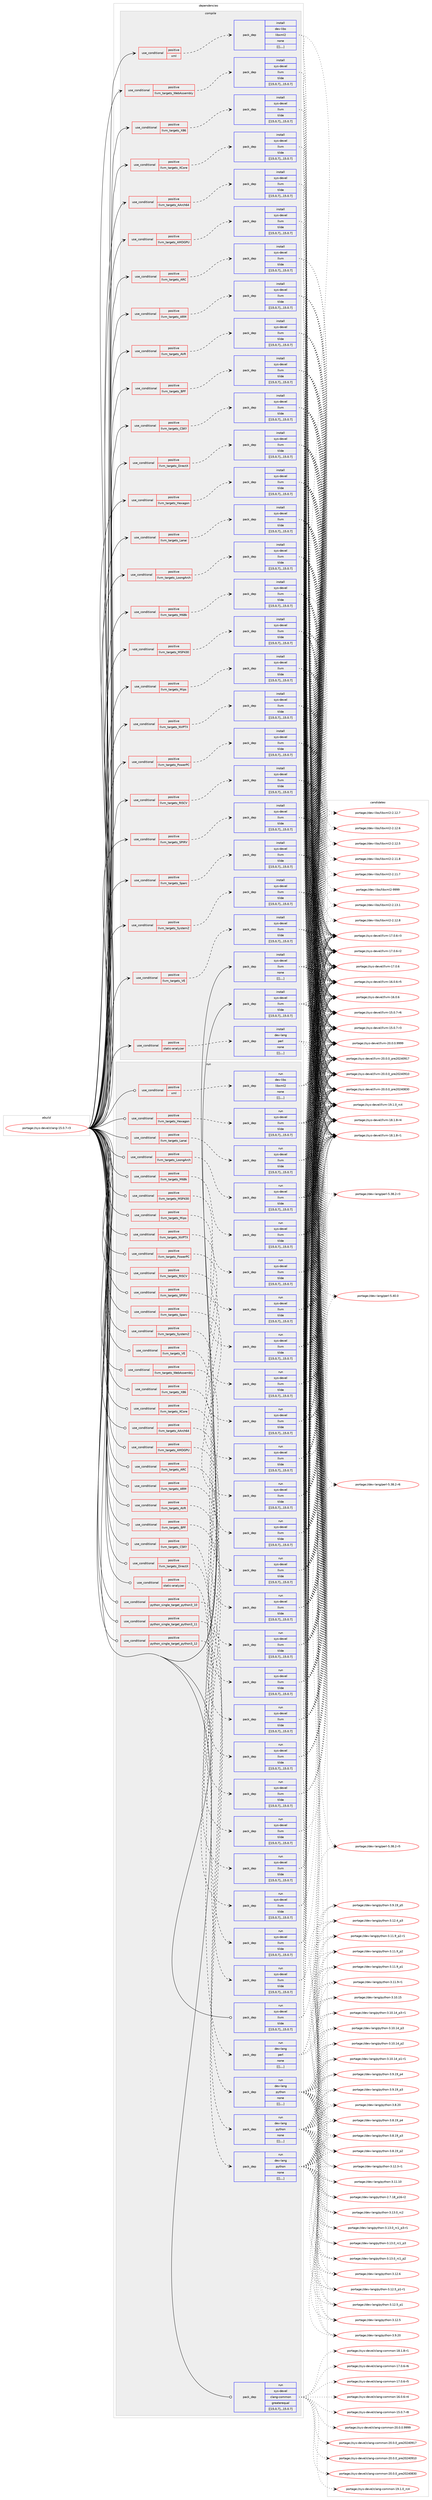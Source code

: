 digraph prolog {

# *************
# Graph options
# *************

newrank=true;
concentrate=true;
compound=true;
graph [rankdir=LR,fontname=Helvetica,fontsize=10,ranksep=1.5];#, ranksep=2.5, nodesep=0.2];
edge  [arrowhead=vee];
node  [fontname=Helvetica,fontsize=10];

# **********
# The ebuild
# **********

subgraph cluster_leftcol {
color=gray;
label=<<i>ebuild</i>>;
id [label="portage://sys-devel/clang-15.0.7-r3", color=red, width=4, href="../sys-devel/clang-15.0.7-r3.svg"];
}

# ****************
# The dependencies
# ****************

subgraph cluster_midcol {
color=gray;
label=<<i>dependencies</i>>;
subgraph cluster_compile {
fillcolor="#eeeeee";
style=filled;
label=<<i>compile</i>>;
subgraph cond119678 {
dependency450673 [label=<<TABLE BORDER="0" CELLBORDER="1" CELLSPACING="0" CELLPADDING="4"><TR><TD ROWSPAN="3" CELLPADDING="10">use_conditional</TD></TR><TR><TD>positive</TD></TR><TR><TD>llvm_targets_AArch64</TD></TR></TABLE>>, shape=none, color=red];
subgraph pack327920 {
dependency450674 [label=<<TABLE BORDER="0" CELLBORDER="1" CELLSPACING="0" CELLPADDING="4" WIDTH="220"><TR><TD ROWSPAN="6" CELLPADDING="30">pack_dep</TD></TR><TR><TD WIDTH="110">install</TD></TR><TR><TD>sys-devel</TD></TR><TR><TD>llvm</TD></TR><TR><TD>tilde</TD></TR><TR><TD>[[15,0,7],,,15.0.7]</TD></TR></TABLE>>, shape=none, color=blue];
}
dependency450673:e -> dependency450674:w [weight=20,style="dashed",arrowhead="vee"];
}
id:e -> dependency450673:w [weight=20,style="solid",arrowhead="vee"];
subgraph cond119679 {
dependency450675 [label=<<TABLE BORDER="0" CELLBORDER="1" CELLSPACING="0" CELLPADDING="4"><TR><TD ROWSPAN="3" CELLPADDING="10">use_conditional</TD></TR><TR><TD>positive</TD></TR><TR><TD>llvm_targets_AMDGPU</TD></TR></TABLE>>, shape=none, color=red];
subgraph pack327921 {
dependency450676 [label=<<TABLE BORDER="0" CELLBORDER="1" CELLSPACING="0" CELLPADDING="4" WIDTH="220"><TR><TD ROWSPAN="6" CELLPADDING="30">pack_dep</TD></TR><TR><TD WIDTH="110">install</TD></TR><TR><TD>sys-devel</TD></TR><TR><TD>llvm</TD></TR><TR><TD>tilde</TD></TR><TR><TD>[[15,0,7],,,15.0.7]</TD></TR></TABLE>>, shape=none, color=blue];
}
dependency450675:e -> dependency450676:w [weight=20,style="dashed",arrowhead="vee"];
}
id:e -> dependency450675:w [weight=20,style="solid",arrowhead="vee"];
subgraph cond119680 {
dependency450677 [label=<<TABLE BORDER="0" CELLBORDER="1" CELLSPACING="0" CELLPADDING="4"><TR><TD ROWSPAN="3" CELLPADDING="10">use_conditional</TD></TR><TR><TD>positive</TD></TR><TR><TD>llvm_targets_ARC</TD></TR></TABLE>>, shape=none, color=red];
subgraph pack327922 {
dependency450678 [label=<<TABLE BORDER="0" CELLBORDER="1" CELLSPACING="0" CELLPADDING="4" WIDTH="220"><TR><TD ROWSPAN="6" CELLPADDING="30">pack_dep</TD></TR><TR><TD WIDTH="110">install</TD></TR><TR><TD>sys-devel</TD></TR><TR><TD>llvm</TD></TR><TR><TD>tilde</TD></TR><TR><TD>[[15,0,7],,,15.0.7]</TD></TR></TABLE>>, shape=none, color=blue];
}
dependency450677:e -> dependency450678:w [weight=20,style="dashed",arrowhead="vee"];
}
id:e -> dependency450677:w [weight=20,style="solid",arrowhead="vee"];
subgraph cond119681 {
dependency450679 [label=<<TABLE BORDER="0" CELLBORDER="1" CELLSPACING="0" CELLPADDING="4"><TR><TD ROWSPAN="3" CELLPADDING="10">use_conditional</TD></TR><TR><TD>positive</TD></TR><TR><TD>llvm_targets_ARM</TD></TR></TABLE>>, shape=none, color=red];
subgraph pack327923 {
dependency450680 [label=<<TABLE BORDER="0" CELLBORDER="1" CELLSPACING="0" CELLPADDING="4" WIDTH="220"><TR><TD ROWSPAN="6" CELLPADDING="30">pack_dep</TD></TR><TR><TD WIDTH="110">install</TD></TR><TR><TD>sys-devel</TD></TR><TR><TD>llvm</TD></TR><TR><TD>tilde</TD></TR><TR><TD>[[15,0,7],,,15.0.7]</TD></TR></TABLE>>, shape=none, color=blue];
}
dependency450679:e -> dependency450680:w [weight=20,style="dashed",arrowhead="vee"];
}
id:e -> dependency450679:w [weight=20,style="solid",arrowhead="vee"];
subgraph cond119682 {
dependency450681 [label=<<TABLE BORDER="0" CELLBORDER="1" CELLSPACING="0" CELLPADDING="4"><TR><TD ROWSPAN="3" CELLPADDING="10">use_conditional</TD></TR><TR><TD>positive</TD></TR><TR><TD>llvm_targets_AVR</TD></TR></TABLE>>, shape=none, color=red];
subgraph pack327924 {
dependency450682 [label=<<TABLE BORDER="0" CELLBORDER="1" CELLSPACING="0" CELLPADDING="4" WIDTH="220"><TR><TD ROWSPAN="6" CELLPADDING="30">pack_dep</TD></TR><TR><TD WIDTH="110">install</TD></TR><TR><TD>sys-devel</TD></TR><TR><TD>llvm</TD></TR><TR><TD>tilde</TD></TR><TR><TD>[[15,0,7],,,15.0.7]</TD></TR></TABLE>>, shape=none, color=blue];
}
dependency450681:e -> dependency450682:w [weight=20,style="dashed",arrowhead="vee"];
}
id:e -> dependency450681:w [weight=20,style="solid",arrowhead="vee"];
subgraph cond119683 {
dependency450683 [label=<<TABLE BORDER="0" CELLBORDER="1" CELLSPACING="0" CELLPADDING="4"><TR><TD ROWSPAN="3" CELLPADDING="10">use_conditional</TD></TR><TR><TD>positive</TD></TR><TR><TD>llvm_targets_BPF</TD></TR></TABLE>>, shape=none, color=red];
subgraph pack327925 {
dependency450684 [label=<<TABLE BORDER="0" CELLBORDER="1" CELLSPACING="0" CELLPADDING="4" WIDTH="220"><TR><TD ROWSPAN="6" CELLPADDING="30">pack_dep</TD></TR><TR><TD WIDTH="110">install</TD></TR><TR><TD>sys-devel</TD></TR><TR><TD>llvm</TD></TR><TR><TD>tilde</TD></TR><TR><TD>[[15,0,7],,,15.0.7]</TD></TR></TABLE>>, shape=none, color=blue];
}
dependency450683:e -> dependency450684:w [weight=20,style="dashed",arrowhead="vee"];
}
id:e -> dependency450683:w [weight=20,style="solid",arrowhead="vee"];
subgraph cond119684 {
dependency450685 [label=<<TABLE BORDER="0" CELLBORDER="1" CELLSPACING="0" CELLPADDING="4"><TR><TD ROWSPAN="3" CELLPADDING="10">use_conditional</TD></TR><TR><TD>positive</TD></TR><TR><TD>llvm_targets_CSKY</TD></TR></TABLE>>, shape=none, color=red];
subgraph pack327926 {
dependency450686 [label=<<TABLE BORDER="0" CELLBORDER="1" CELLSPACING="0" CELLPADDING="4" WIDTH="220"><TR><TD ROWSPAN="6" CELLPADDING="30">pack_dep</TD></TR><TR><TD WIDTH="110">install</TD></TR><TR><TD>sys-devel</TD></TR><TR><TD>llvm</TD></TR><TR><TD>tilde</TD></TR><TR><TD>[[15,0,7],,,15.0.7]</TD></TR></TABLE>>, shape=none, color=blue];
}
dependency450685:e -> dependency450686:w [weight=20,style="dashed",arrowhead="vee"];
}
id:e -> dependency450685:w [weight=20,style="solid",arrowhead="vee"];
subgraph cond119685 {
dependency450687 [label=<<TABLE BORDER="0" CELLBORDER="1" CELLSPACING="0" CELLPADDING="4"><TR><TD ROWSPAN="3" CELLPADDING="10">use_conditional</TD></TR><TR><TD>positive</TD></TR><TR><TD>llvm_targets_DirectX</TD></TR></TABLE>>, shape=none, color=red];
subgraph pack327927 {
dependency450688 [label=<<TABLE BORDER="0" CELLBORDER="1" CELLSPACING="0" CELLPADDING="4" WIDTH="220"><TR><TD ROWSPAN="6" CELLPADDING="30">pack_dep</TD></TR><TR><TD WIDTH="110">install</TD></TR><TR><TD>sys-devel</TD></TR><TR><TD>llvm</TD></TR><TR><TD>tilde</TD></TR><TR><TD>[[15,0,7],,,15.0.7]</TD></TR></TABLE>>, shape=none, color=blue];
}
dependency450687:e -> dependency450688:w [weight=20,style="dashed",arrowhead="vee"];
}
id:e -> dependency450687:w [weight=20,style="solid",arrowhead="vee"];
subgraph cond119686 {
dependency450689 [label=<<TABLE BORDER="0" CELLBORDER="1" CELLSPACING="0" CELLPADDING="4"><TR><TD ROWSPAN="3" CELLPADDING="10">use_conditional</TD></TR><TR><TD>positive</TD></TR><TR><TD>llvm_targets_Hexagon</TD></TR></TABLE>>, shape=none, color=red];
subgraph pack327928 {
dependency450690 [label=<<TABLE BORDER="0" CELLBORDER="1" CELLSPACING="0" CELLPADDING="4" WIDTH="220"><TR><TD ROWSPAN="6" CELLPADDING="30">pack_dep</TD></TR><TR><TD WIDTH="110">install</TD></TR><TR><TD>sys-devel</TD></TR><TR><TD>llvm</TD></TR><TR><TD>tilde</TD></TR><TR><TD>[[15,0,7],,,15.0.7]</TD></TR></TABLE>>, shape=none, color=blue];
}
dependency450689:e -> dependency450690:w [weight=20,style="dashed",arrowhead="vee"];
}
id:e -> dependency450689:w [weight=20,style="solid",arrowhead="vee"];
subgraph cond119687 {
dependency450691 [label=<<TABLE BORDER="0" CELLBORDER="1" CELLSPACING="0" CELLPADDING="4"><TR><TD ROWSPAN="3" CELLPADDING="10">use_conditional</TD></TR><TR><TD>positive</TD></TR><TR><TD>llvm_targets_Lanai</TD></TR></TABLE>>, shape=none, color=red];
subgraph pack327929 {
dependency450692 [label=<<TABLE BORDER="0" CELLBORDER="1" CELLSPACING="0" CELLPADDING="4" WIDTH="220"><TR><TD ROWSPAN="6" CELLPADDING="30">pack_dep</TD></TR><TR><TD WIDTH="110">install</TD></TR><TR><TD>sys-devel</TD></TR><TR><TD>llvm</TD></TR><TR><TD>tilde</TD></TR><TR><TD>[[15,0,7],,,15.0.7]</TD></TR></TABLE>>, shape=none, color=blue];
}
dependency450691:e -> dependency450692:w [weight=20,style="dashed",arrowhead="vee"];
}
id:e -> dependency450691:w [weight=20,style="solid",arrowhead="vee"];
subgraph cond119688 {
dependency450693 [label=<<TABLE BORDER="0" CELLBORDER="1" CELLSPACING="0" CELLPADDING="4"><TR><TD ROWSPAN="3" CELLPADDING="10">use_conditional</TD></TR><TR><TD>positive</TD></TR><TR><TD>llvm_targets_LoongArch</TD></TR></TABLE>>, shape=none, color=red];
subgraph pack327930 {
dependency450694 [label=<<TABLE BORDER="0" CELLBORDER="1" CELLSPACING="0" CELLPADDING="4" WIDTH="220"><TR><TD ROWSPAN="6" CELLPADDING="30">pack_dep</TD></TR><TR><TD WIDTH="110">install</TD></TR><TR><TD>sys-devel</TD></TR><TR><TD>llvm</TD></TR><TR><TD>tilde</TD></TR><TR><TD>[[15,0,7],,,15.0.7]</TD></TR></TABLE>>, shape=none, color=blue];
}
dependency450693:e -> dependency450694:w [weight=20,style="dashed",arrowhead="vee"];
}
id:e -> dependency450693:w [weight=20,style="solid",arrowhead="vee"];
subgraph cond119689 {
dependency450695 [label=<<TABLE BORDER="0" CELLBORDER="1" CELLSPACING="0" CELLPADDING="4"><TR><TD ROWSPAN="3" CELLPADDING="10">use_conditional</TD></TR><TR><TD>positive</TD></TR><TR><TD>llvm_targets_M68k</TD></TR></TABLE>>, shape=none, color=red];
subgraph pack327931 {
dependency450696 [label=<<TABLE BORDER="0" CELLBORDER="1" CELLSPACING="0" CELLPADDING="4" WIDTH="220"><TR><TD ROWSPAN="6" CELLPADDING="30">pack_dep</TD></TR><TR><TD WIDTH="110">install</TD></TR><TR><TD>sys-devel</TD></TR><TR><TD>llvm</TD></TR><TR><TD>tilde</TD></TR><TR><TD>[[15,0,7],,,15.0.7]</TD></TR></TABLE>>, shape=none, color=blue];
}
dependency450695:e -> dependency450696:w [weight=20,style="dashed",arrowhead="vee"];
}
id:e -> dependency450695:w [weight=20,style="solid",arrowhead="vee"];
subgraph cond119690 {
dependency450697 [label=<<TABLE BORDER="0" CELLBORDER="1" CELLSPACING="0" CELLPADDING="4"><TR><TD ROWSPAN="3" CELLPADDING="10">use_conditional</TD></TR><TR><TD>positive</TD></TR><TR><TD>llvm_targets_MSP430</TD></TR></TABLE>>, shape=none, color=red];
subgraph pack327932 {
dependency450698 [label=<<TABLE BORDER="0" CELLBORDER="1" CELLSPACING="0" CELLPADDING="4" WIDTH="220"><TR><TD ROWSPAN="6" CELLPADDING="30">pack_dep</TD></TR><TR><TD WIDTH="110">install</TD></TR><TR><TD>sys-devel</TD></TR><TR><TD>llvm</TD></TR><TR><TD>tilde</TD></TR><TR><TD>[[15,0,7],,,15.0.7]</TD></TR></TABLE>>, shape=none, color=blue];
}
dependency450697:e -> dependency450698:w [weight=20,style="dashed",arrowhead="vee"];
}
id:e -> dependency450697:w [weight=20,style="solid",arrowhead="vee"];
subgraph cond119691 {
dependency450699 [label=<<TABLE BORDER="0" CELLBORDER="1" CELLSPACING="0" CELLPADDING="4"><TR><TD ROWSPAN="3" CELLPADDING="10">use_conditional</TD></TR><TR><TD>positive</TD></TR><TR><TD>llvm_targets_Mips</TD></TR></TABLE>>, shape=none, color=red];
subgraph pack327933 {
dependency450700 [label=<<TABLE BORDER="0" CELLBORDER="1" CELLSPACING="0" CELLPADDING="4" WIDTH="220"><TR><TD ROWSPAN="6" CELLPADDING="30">pack_dep</TD></TR><TR><TD WIDTH="110">install</TD></TR><TR><TD>sys-devel</TD></TR><TR><TD>llvm</TD></TR><TR><TD>tilde</TD></TR><TR><TD>[[15,0,7],,,15.0.7]</TD></TR></TABLE>>, shape=none, color=blue];
}
dependency450699:e -> dependency450700:w [weight=20,style="dashed",arrowhead="vee"];
}
id:e -> dependency450699:w [weight=20,style="solid",arrowhead="vee"];
subgraph cond119692 {
dependency450701 [label=<<TABLE BORDER="0" CELLBORDER="1" CELLSPACING="0" CELLPADDING="4"><TR><TD ROWSPAN="3" CELLPADDING="10">use_conditional</TD></TR><TR><TD>positive</TD></TR><TR><TD>llvm_targets_NVPTX</TD></TR></TABLE>>, shape=none, color=red];
subgraph pack327934 {
dependency450702 [label=<<TABLE BORDER="0" CELLBORDER="1" CELLSPACING="0" CELLPADDING="4" WIDTH="220"><TR><TD ROWSPAN="6" CELLPADDING="30">pack_dep</TD></TR><TR><TD WIDTH="110">install</TD></TR><TR><TD>sys-devel</TD></TR><TR><TD>llvm</TD></TR><TR><TD>tilde</TD></TR><TR><TD>[[15,0,7],,,15.0.7]</TD></TR></TABLE>>, shape=none, color=blue];
}
dependency450701:e -> dependency450702:w [weight=20,style="dashed",arrowhead="vee"];
}
id:e -> dependency450701:w [weight=20,style="solid",arrowhead="vee"];
subgraph cond119693 {
dependency450703 [label=<<TABLE BORDER="0" CELLBORDER="1" CELLSPACING="0" CELLPADDING="4"><TR><TD ROWSPAN="3" CELLPADDING="10">use_conditional</TD></TR><TR><TD>positive</TD></TR><TR><TD>llvm_targets_PowerPC</TD></TR></TABLE>>, shape=none, color=red];
subgraph pack327935 {
dependency450704 [label=<<TABLE BORDER="0" CELLBORDER="1" CELLSPACING="0" CELLPADDING="4" WIDTH="220"><TR><TD ROWSPAN="6" CELLPADDING="30">pack_dep</TD></TR><TR><TD WIDTH="110">install</TD></TR><TR><TD>sys-devel</TD></TR><TR><TD>llvm</TD></TR><TR><TD>tilde</TD></TR><TR><TD>[[15,0,7],,,15.0.7]</TD></TR></TABLE>>, shape=none, color=blue];
}
dependency450703:e -> dependency450704:w [weight=20,style="dashed",arrowhead="vee"];
}
id:e -> dependency450703:w [weight=20,style="solid",arrowhead="vee"];
subgraph cond119694 {
dependency450705 [label=<<TABLE BORDER="0" CELLBORDER="1" CELLSPACING="0" CELLPADDING="4"><TR><TD ROWSPAN="3" CELLPADDING="10">use_conditional</TD></TR><TR><TD>positive</TD></TR><TR><TD>llvm_targets_RISCV</TD></TR></TABLE>>, shape=none, color=red];
subgraph pack327936 {
dependency450706 [label=<<TABLE BORDER="0" CELLBORDER="1" CELLSPACING="0" CELLPADDING="4" WIDTH="220"><TR><TD ROWSPAN="6" CELLPADDING="30">pack_dep</TD></TR><TR><TD WIDTH="110">install</TD></TR><TR><TD>sys-devel</TD></TR><TR><TD>llvm</TD></TR><TR><TD>tilde</TD></TR><TR><TD>[[15,0,7],,,15.0.7]</TD></TR></TABLE>>, shape=none, color=blue];
}
dependency450705:e -> dependency450706:w [weight=20,style="dashed",arrowhead="vee"];
}
id:e -> dependency450705:w [weight=20,style="solid",arrowhead="vee"];
subgraph cond119695 {
dependency450707 [label=<<TABLE BORDER="0" CELLBORDER="1" CELLSPACING="0" CELLPADDING="4"><TR><TD ROWSPAN="3" CELLPADDING="10">use_conditional</TD></TR><TR><TD>positive</TD></TR><TR><TD>llvm_targets_SPIRV</TD></TR></TABLE>>, shape=none, color=red];
subgraph pack327937 {
dependency450708 [label=<<TABLE BORDER="0" CELLBORDER="1" CELLSPACING="0" CELLPADDING="4" WIDTH="220"><TR><TD ROWSPAN="6" CELLPADDING="30">pack_dep</TD></TR><TR><TD WIDTH="110">install</TD></TR><TR><TD>sys-devel</TD></TR><TR><TD>llvm</TD></TR><TR><TD>tilde</TD></TR><TR><TD>[[15,0,7],,,15.0.7]</TD></TR></TABLE>>, shape=none, color=blue];
}
dependency450707:e -> dependency450708:w [weight=20,style="dashed",arrowhead="vee"];
}
id:e -> dependency450707:w [weight=20,style="solid",arrowhead="vee"];
subgraph cond119696 {
dependency450709 [label=<<TABLE BORDER="0" CELLBORDER="1" CELLSPACING="0" CELLPADDING="4"><TR><TD ROWSPAN="3" CELLPADDING="10">use_conditional</TD></TR><TR><TD>positive</TD></TR><TR><TD>llvm_targets_Sparc</TD></TR></TABLE>>, shape=none, color=red];
subgraph pack327938 {
dependency450710 [label=<<TABLE BORDER="0" CELLBORDER="1" CELLSPACING="0" CELLPADDING="4" WIDTH="220"><TR><TD ROWSPAN="6" CELLPADDING="30">pack_dep</TD></TR><TR><TD WIDTH="110">install</TD></TR><TR><TD>sys-devel</TD></TR><TR><TD>llvm</TD></TR><TR><TD>tilde</TD></TR><TR><TD>[[15,0,7],,,15.0.7]</TD></TR></TABLE>>, shape=none, color=blue];
}
dependency450709:e -> dependency450710:w [weight=20,style="dashed",arrowhead="vee"];
}
id:e -> dependency450709:w [weight=20,style="solid",arrowhead="vee"];
subgraph cond119697 {
dependency450711 [label=<<TABLE BORDER="0" CELLBORDER="1" CELLSPACING="0" CELLPADDING="4"><TR><TD ROWSPAN="3" CELLPADDING="10">use_conditional</TD></TR><TR><TD>positive</TD></TR><TR><TD>llvm_targets_SystemZ</TD></TR></TABLE>>, shape=none, color=red];
subgraph pack327939 {
dependency450712 [label=<<TABLE BORDER="0" CELLBORDER="1" CELLSPACING="0" CELLPADDING="4" WIDTH="220"><TR><TD ROWSPAN="6" CELLPADDING="30">pack_dep</TD></TR><TR><TD WIDTH="110">install</TD></TR><TR><TD>sys-devel</TD></TR><TR><TD>llvm</TD></TR><TR><TD>tilde</TD></TR><TR><TD>[[15,0,7],,,15.0.7]</TD></TR></TABLE>>, shape=none, color=blue];
}
dependency450711:e -> dependency450712:w [weight=20,style="dashed",arrowhead="vee"];
}
id:e -> dependency450711:w [weight=20,style="solid",arrowhead="vee"];
subgraph cond119698 {
dependency450713 [label=<<TABLE BORDER="0" CELLBORDER="1" CELLSPACING="0" CELLPADDING="4"><TR><TD ROWSPAN="3" CELLPADDING="10">use_conditional</TD></TR><TR><TD>positive</TD></TR><TR><TD>llvm_targets_VE</TD></TR></TABLE>>, shape=none, color=red];
subgraph pack327940 {
dependency450714 [label=<<TABLE BORDER="0" CELLBORDER="1" CELLSPACING="0" CELLPADDING="4" WIDTH="220"><TR><TD ROWSPAN="6" CELLPADDING="30">pack_dep</TD></TR><TR><TD WIDTH="110">install</TD></TR><TR><TD>sys-devel</TD></TR><TR><TD>llvm</TD></TR><TR><TD>tilde</TD></TR><TR><TD>[[15,0,7],,,15.0.7]</TD></TR></TABLE>>, shape=none, color=blue];
}
dependency450713:e -> dependency450714:w [weight=20,style="dashed",arrowhead="vee"];
}
id:e -> dependency450713:w [weight=20,style="solid",arrowhead="vee"];
subgraph cond119699 {
dependency450715 [label=<<TABLE BORDER="0" CELLBORDER="1" CELLSPACING="0" CELLPADDING="4"><TR><TD ROWSPAN="3" CELLPADDING="10">use_conditional</TD></TR><TR><TD>positive</TD></TR><TR><TD>llvm_targets_WebAssembly</TD></TR></TABLE>>, shape=none, color=red];
subgraph pack327941 {
dependency450716 [label=<<TABLE BORDER="0" CELLBORDER="1" CELLSPACING="0" CELLPADDING="4" WIDTH="220"><TR><TD ROWSPAN="6" CELLPADDING="30">pack_dep</TD></TR><TR><TD WIDTH="110">install</TD></TR><TR><TD>sys-devel</TD></TR><TR><TD>llvm</TD></TR><TR><TD>tilde</TD></TR><TR><TD>[[15,0,7],,,15.0.7]</TD></TR></TABLE>>, shape=none, color=blue];
}
dependency450715:e -> dependency450716:w [weight=20,style="dashed",arrowhead="vee"];
}
id:e -> dependency450715:w [weight=20,style="solid",arrowhead="vee"];
subgraph cond119700 {
dependency450717 [label=<<TABLE BORDER="0" CELLBORDER="1" CELLSPACING="0" CELLPADDING="4"><TR><TD ROWSPAN="3" CELLPADDING="10">use_conditional</TD></TR><TR><TD>positive</TD></TR><TR><TD>llvm_targets_X86</TD></TR></TABLE>>, shape=none, color=red];
subgraph pack327942 {
dependency450718 [label=<<TABLE BORDER="0" CELLBORDER="1" CELLSPACING="0" CELLPADDING="4" WIDTH="220"><TR><TD ROWSPAN="6" CELLPADDING="30">pack_dep</TD></TR><TR><TD WIDTH="110">install</TD></TR><TR><TD>sys-devel</TD></TR><TR><TD>llvm</TD></TR><TR><TD>tilde</TD></TR><TR><TD>[[15,0,7],,,15.0.7]</TD></TR></TABLE>>, shape=none, color=blue];
}
dependency450717:e -> dependency450718:w [weight=20,style="dashed",arrowhead="vee"];
}
id:e -> dependency450717:w [weight=20,style="solid",arrowhead="vee"];
subgraph cond119701 {
dependency450719 [label=<<TABLE BORDER="0" CELLBORDER="1" CELLSPACING="0" CELLPADDING="4"><TR><TD ROWSPAN="3" CELLPADDING="10">use_conditional</TD></TR><TR><TD>positive</TD></TR><TR><TD>llvm_targets_XCore</TD></TR></TABLE>>, shape=none, color=red];
subgraph pack327943 {
dependency450720 [label=<<TABLE BORDER="0" CELLBORDER="1" CELLSPACING="0" CELLPADDING="4" WIDTH="220"><TR><TD ROWSPAN="6" CELLPADDING="30">pack_dep</TD></TR><TR><TD WIDTH="110">install</TD></TR><TR><TD>sys-devel</TD></TR><TR><TD>llvm</TD></TR><TR><TD>tilde</TD></TR><TR><TD>[[15,0,7],,,15.0.7]</TD></TR></TABLE>>, shape=none, color=blue];
}
dependency450719:e -> dependency450720:w [weight=20,style="dashed",arrowhead="vee"];
}
id:e -> dependency450719:w [weight=20,style="solid",arrowhead="vee"];
subgraph cond119702 {
dependency450721 [label=<<TABLE BORDER="0" CELLBORDER="1" CELLSPACING="0" CELLPADDING="4"><TR><TD ROWSPAN="3" CELLPADDING="10">use_conditional</TD></TR><TR><TD>positive</TD></TR><TR><TD>static-analyzer</TD></TR></TABLE>>, shape=none, color=red];
subgraph pack327944 {
dependency450722 [label=<<TABLE BORDER="0" CELLBORDER="1" CELLSPACING="0" CELLPADDING="4" WIDTH="220"><TR><TD ROWSPAN="6" CELLPADDING="30">pack_dep</TD></TR><TR><TD WIDTH="110">install</TD></TR><TR><TD>dev-lang</TD></TR><TR><TD>perl</TD></TR><TR><TD>none</TD></TR><TR><TD>[[],,,,]</TD></TR></TABLE>>, shape=none, color=blue];
}
dependency450721:e -> dependency450722:w [weight=20,style="dashed",arrowhead="vee"];
}
id:e -> dependency450721:w [weight=20,style="solid",arrowhead="vee"];
subgraph cond119703 {
dependency450723 [label=<<TABLE BORDER="0" CELLBORDER="1" CELLSPACING="0" CELLPADDING="4"><TR><TD ROWSPAN="3" CELLPADDING="10">use_conditional</TD></TR><TR><TD>positive</TD></TR><TR><TD>xml</TD></TR></TABLE>>, shape=none, color=red];
subgraph pack327945 {
dependency450724 [label=<<TABLE BORDER="0" CELLBORDER="1" CELLSPACING="0" CELLPADDING="4" WIDTH="220"><TR><TD ROWSPAN="6" CELLPADDING="30">pack_dep</TD></TR><TR><TD WIDTH="110">install</TD></TR><TR><TD>dev-libs</TD></TR><TR><TD>libxml2</TD></TR><TR><TD>none</TD></TR><TR><TD>[[],,,,]</TD></TR></TABLE>>, shape=none, color=blue];
}
dependency450723:e -> dependency450724:w [weight=20,style="dashed",arrowhead="vee"];
}
id:e -> dependency450723:w [weight=20,style="solid",arrowhead="vee"];
subgraph pack327946 {
dependency450725 [label=<<TABLE BORDER="0" CELLBORDER="1" CELLSPACING="0" CELLPADDING="4" WIDTH="220"><TR><TD ROWSPAN="6" CELLPADDING="30">pack_dep</TD></TR><TR><TD WIDTH="110">install</TD></TR><TR><TD>sys-devel</TD></TR><TR><TD>llvm</TD></TR><TR><TD>tilde</TD></TR><TR><TD>[[15,0,7],,,15.0.7]</TD></TR></TABLE>>, shape=none, color=blue];
}
id:e -> dependency450725:w [weight=20,style="solid",arrowhead="vee"];
subgraph pack327947 {
dependency450726 [label=<<TABLE BORDER="0" CELLBORDER="1" CELLSPACING="0" CELLPADDING="4" WIDTH="220"><TR><TD ROWSPAN="6" CELLPADDING="30">pack_dep</TD></TR><TR><TD WIDTH="110">install</TD></TR><TR><TD>sys-devel</TD></TR><TR><TD>llvm</TD></TR><TR><TD>none</TD></TR><TR><TD>[[],,,,]</TD></TR></TABLE>>, shape=none, color=blue];
}
id:e -> dependency450726:w [weight=20,style="solid",arrowhead="vee"];
}
subgraph cluster_compileandrun {
fillcolor="#eeeeee";
style=filled;
label=<<i>compile and run</i>>;
}
subgraph cluster_run {
fillcolor="#eeeeee";
style=filled;
label=<<i>run</i>>;
subgraph cond119704 {
dependency450727 [label=<<TABLE BORDER="0" CELLBORDER="1" CELLSPACING="0" CELLPADDING="4"><TR><TD ROWSPAN="3" CELLPADDING="10">use_conditional</TD></TR><TR><TD>positive</TD></TR><TR><TD>llvm_targets_AArch64</TD></TR></TABLE>>, shape=none, color=red];
subgraph pack327948 {
dependency450728 [label=<<TABLE BORDER="0" CELLBORDER="1" CELLSPACING="0" CELLPADDING="4" WIDTH="220"><TR><TD ROWSPAN="6" CELLPADDING="30">pack_dep</TD></TR><TR><TD WIDTH="110">run</TD></TR><TR><TD>sys-devel</TD></TR><TR><TD>llvm</TD></TR><TR><TD>tilde</TD></TR><TR><TD>[[15,0,7],,,15.0.7]</TD></TR></TABLE>>, shape=none, color=blue];
}
dependency450727:e -> dependency450728:w [weight=20,style="dashed",arrowhead="vee"];
}
id:e -> dependency450727:w [weight=20,style="solid",arrowhead="odot"];
subgraph cond119705 {
dependency450729 [label=<<TABLE BORDER="0" CELLBORDER="1" CELLSPACING="0" CELLPADDING="4"><TR><TD ROWSPAN="3" CELLPADDING="10">use_conditional</TD></TR><TR><TD>positive</TD></TR><TR><TD>llvm_targets_AMDGPU</TD></TR></TABLE>>, shape=none, color=red];
subgraph pack327949 {
dependency450730 [label=<<TABLE BORDER="0" CELLBORDER="1" CELLSPACING="0" CELLPADDING="4" WIDTH="220"><TR><TD ROWSPAN="6" CELLPADDING="30">pack_dep</TD></TR><TR><TD WIDTH="110">run</TD></TR><TR><TD>sys-devel</TD></TR><TR><TD>llvm</TD></TR><TR><TD>tilde</TD></TR><TR><TD>[[15,0,7],,,15.0.7]</TD></TR></TABLE>>, shape=none, color=blue];
}
dependency450729:e -> dependency450730:w [weight=20,style="dashed",arrowhead="vee"];
}
id:e -> dependency450729:w [weight=20,style="solid",arrowhead="odot"];
subgraph cond119706 {
dependency450731 [label=<<TABLE BORDER="0" CELLBORDER="1" CELLSPACING="0" CELLPADDING="4"><TR><TD ROWSPAN="3" CELLPADDING="10">use_conditional</TD></TR><TR><TD>positive</TD></TR><TR><TD>llvm_targets_ARC</TD></TR></TABLE>>, shape=none, color=red];
subgraph pack327950 {
dependency450732 [label=<<TABLE BORDER="0" CELLBORDER="1" CELLSPACING="0" CELLPADDING="4" WIDTH="220"><TR><TD ROWSPAN="6" CELLPADDING="30">pack_dep</TD></TR><TR><TD WIDTH="110">run</TD></TR><TR><TD>sys-devel</TD></TR><TR><TD>llvm</TD></TR><TR><TD>tilde</TD></TR><TR><TD>[[15,0,7],,,15.0.7]</TD></TR></TABLE>>, shape=none, color=blue];
}
dependency450731:e -> dependency450732:w [weight=20,style="dashed",arrowhead="vee"];
}
id:e -> dependency450731:w [weight=20,style="solid",arrowhead="odot"];
subgraph cond119707 {
dependency450733 [label=<<TABLE BORDER="0" CELLBORDER="1" CELLSPACING="0" CELLPADDING="4"><TR><TD ROWSPAN="3" CELLPADDING="10">use_conditional</TD></TR><TR><TD>positive</TD></TR><TR><TD>llvm_targets_ARM</TD></TR></TABLE>>, shape=none, color=red];
subgraph pack327951 {
dependency450734 [label=<<TABLE BORDER="0" CELLBORDER="1" CELLSPACING="0" CELLPADDING="4" WIDTH="220"><TR><TD ROWSPAN="6" CELLPADDING="30">pack_dep</TD></TR><TR><TD WIDTH="110">run</TD></TR><TR><TD>sys-devel</TD></TR><TR><TD>llvm</TD></TR><TR><TD>tilde</TD></TR><TR><TD>[[15,0,7],,,15.0.7]</TD></TR></TABLE>>, shape=none, color=blue];
}
dependency450733:e -> dependency450734:w [weight=20,style="dashed",arrowhead="vee"];
}
id:e -> dependency450733:w [weight=20,style="solid",arrowhead="odot"];
subgraph cond119708 {
dependency450735 [label=<<TABLE BORDER="0" CELLBORDER="1" CELLSPACING="0" CELLPADDING="4"><TR><TD ROWSPAN="3" CELLPADDING="10">use_conditional</TD></TR><TR><TD>positive</TD></TR><TR><TD>llvm_targets_AVR</TD></TR></TABLE>>, shape=none, color=red];
subgraph pack327952 {
dependency450736 [label=<<TABLE BORDER="0" CELLBORDER="1" CELLSPACING="0" CELLPADDING="4" WIDTH="220"><TR><TD ROWSPAN="6" CELLPADDING="30">pack_dep</TD></TR><TR><TD WIDTH="110">run</TD></TR><TR><TD>sys-devel</TD></TR><TR><TD>llvm</TD></TR><TR><TD>tilde</TD></TR><TR><TD>[[15,0,7],,,15.0.7]</TD></TR></TABLE>>, shape=none, color=blue];
}
dependency450735:e -> dependency450736:w [weight=20,style="dashed",arrowhead="vee"];
}
id:e -> dependency450735:w [weight=20,style="solid",arrowhead="odot"];
subgraph cond119709 {
dependency450737 [label=<<TABLE BORDER="0" CELLBORDER="1" CELLSPACING="0" CELLPADDING="4"><TR><TD ROWSPAN="3" CELLPADDING="10">use_conditional</TD></TR><TR><TD>positive</TD></TR><TR><TD>llvm_targets_BPF</TD></TR></TABLE>>, shape=none, color=red];
subgraph pack327953 {
dependency450738 [label=<<TABLE BORDER="0" CELLBORDER="1" CELLSPACING="0" CELLPADDING="4" WIDTH="220"><TR><TD ROWSPAN="6" CELLPADDING="30">pack_dep</TD></TR><TR><TD WIDTH="110">run</TD></TR><TR><TD>sys-devel</TD></TR><TR><TD>llvm</TD></TR><TR><TD>tilde</TD></TR><TR><TD>[[15,0,7],,,15.0.7]</TD></TR></TABLE>>, shape=none, color=blue];
}
dependency450737:e -> dependency450738:w [weight=20,style="dashed",arrowhead="vee"];
}
id:e -> dependency450737:w [weight=20,style="solid",arrowhead="odot"];
subgraph cond119710 {
dependency450739 [label=<<TABLE BORDER="0" CELLBORDER="1" CELLSPACING="0" CELLPADDING="4"><TR><TD ROWSPAN="3" CELLPADDING="10">use_conditional</TD></TR><TR><TD>positive</TD></TR><TR><TD>llvm_targets_CSKY</TD></TR></TABLE>>, shape=none, color=red];
subgraph pack327954 {
dependency450740 [label=<<TABLE BORDER="0" CELLBORDER="1" CELLSPACING="0" CELLPADDING="4" WIDTH="220"><TR><TD ROWSPAN="6" CELLPADDING="30">pack_dep</TD></TR><TR><TD WIDTH="110">run</TD></TR><TR><TD>sys-devel</TD></TR><TR><TD>llvm</TD></TR><TR><TD>tilde</TD></TR><TR><TD>[[15,0,7],,,15.0.7]</TD></TR></TABLE>>, shape=none, color=blue];
}
dependency450739:e -> dependency450740:w [weight=20,style="dashed",arrowhead="vee"];
}
id:e -> dependency450739:w [weight=20,style="solid",arrowhead="odot"];
subgraph cond119711 {
dependency450741 [label=<<TABLE BORDER="0" CELLBORDER="1" CELLSPACING="0" CELLPADDING="4"><TR><TD ROWSPAN="3" CELLPADDING="10">use_conditional</TD></TR><TR><TD>positive</TD></TR><TR><TD>llvm_targets_DirectX</TD></TR></TABLE>>, shape=none, color=red];
subgraph pack327955 {
dependency450742 [label=<<TABLE BORDER="0" CELLBORDER="1" CELLSPACING="0" CELLPADDING="4" WIDTH="220"><TR><TD ROWSPAN="6" CELLPADDING="30">pack_dep</TD></TR><TR><TD WIDTH="110">run</TD></TR><TR><TD>sys-devel</TD></TR><TR><TD>llvm</TD></TR><TR><TD>tilde</TD></TR><TR><TD>[[15,0,7],,,15.0.7]</TD></TR></TABLE>>, shape=none, color=blue];
}
dependency450741:e -> dependency450742:w [weight=20,style="dashed",arrowhead="vee"];
}
id:e -> dependency450741:w [weight=20,style="solid",arrowhead="odot"];
subgraph cond119712 {
dependency450743 [label=<<TABLE BORDER="0" CELLBORDER="1" CELLSPACING="0" CELLPADDING="4"><TR><TD ROWSPAN="3" CELLPADDING="10">use_conditional</TD></TR><TR><TD>positive</TD></TR><TR><TD>llvm_targets_Hexagon</TD></TR></TABLE>>, shape=none, color=red];
subgraph pack327956 {
dependency450744 [label=<<TABLE BORDER="0" CELLBORDER="1" CELLSPACING="0" CELLPADDING="4" WIDTH="220"><TR><TD ROWSPAN="6" CELLPADDING="30">pack_dep</TD></TR><TR><TD WIDTH="110">run</TD></TR><TR><TD>sys-devel</TD></TR><TR><TD>llvm</TD></TR><TR><TD>tilde</TD></TR><TR><TD>[[15,0,7],,,15.0.7]</TD></TR></TABLE>>, shape=none, color=blue];
}
dependency450743:e -> dependency450744:w [weight=20,style="dashed",arrowhead="vee"];
}
id:e -> dependency450743:w [weight=20,style="solid",arrowhead="odot"];
subgraph cond119713 {
dependency450745 [label=<<TABLE BORDER="0" CELLBORDER="1" CELLSPACING="0" CELLPADDING="4"><TR><TD ROWSPAN="3" CELLPADDING="10">use_conditional</TD></TR><TR><TD>positive</TD></TR><TR><TD>llvm_targets_Lanai</TD></TR></TABLE>>, shape=none, color=red];
subgraph pack327957 {
dependency450746 [label=<<TABLE BORDER="0" CELLBORDER="1" CELLSPACING="0" CELLPADDING="4" WIDTH="220"><TR><TD ROWSPAN="6" CELLPADDING="30">pack_dep</TD></TR><TR><TD WIDTH="110">run</TD></TR><TR><TD>sys-devel</TD></TR><TR><TD>llvm</TD></TR><TR><TD>tilde</TD></TR><TR><TD>[[15,0,7],,,15.0.7]</TD></TR></TABLE>>, shape=none, color=blue];
}
dependency450745:e -> dependency450746:w [weight=20,style="dashed",arrowhead="vee"];
}
id:e -> dependency450745:w [weight=20,style="solid",arrowhead="odot"];
subgraph cond119714 {
dependency450747 [label=<<TABLE BORDER="0" CELLBORDER="1" CELLSPACING="0" CELLPADDING="4"><TR><TD ROWSPAN="3" CELLPADDING="10">use_conditional</TD></TR><TR><TD>positive</TD></TR><TR><TD>llvm_targets_LoongArch</TD></TR></TABLE>>, shape=none, color=red];
subgraph pack327958 {
dependency450748 [label=<<TABLE BORDER="0" CELLBORDER="1" CELLSPACING="0" CELLPADDING="4" WIDTH="220"><TR><TD ROWSPAN="6" CELLPADDING="30">pack_dep</TD></TR><TR><TD WIDTH="110">run</TD></TR><TR><TD>sys-devel</TD></TR><TR><TD>llvm</TD></TR><TR><TD>tilde</TD></TR><TR><TD>[[15,0,7],,,15.0.7]</TD></TR></TABLE>>, shape=none, color=blue];
}
dependency450747:e -> dependency450748:w [weight=20,style="dashed",arrowhead="vee"];
}
id:e -> dependency450747:w [weight=20,style="solid",arrowhead="odot"];
subgraph cond119715 {
dependency450749 [label=<<TABLE BORDER="0" CELLBORDER="1" CELLSPACING="0" CELLPADDING="4"><TR><TD ROWSPAN="3" CELLPADDING="10">use_conditional</TD></TR><TR><TD>positive</TD></TR><TR><TD>llvm_targets_M68k</TD></TR></TABLE>>, shape=none, color=red];
subgraph pack327959 {
dependency450750 [label=<<TABLE BORDER="0" CELLBORDER="1" CELLSPACING="0" CELLPADDING="4" WIDTH="220"><TR><TD ROWSPAN="6" CELLPADDING="30">pack_dep</TD></TR><TR><TD WIDTH="110">run</TD></TR><TR><TD>sys-devel</TD></TR><TR><TD>llvm</TD></TR><TR><TD>tilde</TD></TR><TR><TD>[[15,0,7],,,15.0.7]</TD></TR></TABLE>>, shape=none, color=blue];
}
dependency450749:e -> dependency450750:w [weight=20,style="dashed",arrowhead="vee"];
}
id:e -> dependency450749:w [weight=20,style="solid",arrowhead="odot"];
subgraph cond119716 {
dependency450751 [label=<<TABLE BORDER="0" CELLBORDER="1" CELLSPACING="0" CELLPADDING="4"><TR><TD ROWSPAN="3" CELLPADDING="10">use_conditional</TD></TR><TR><TD>positive</TD></TR><TR><TD>llvm_targets_MSP430</TD></TR></TABLE>>, shape=none, color=red];
subgraph pack327960 {
dependency450752 [label=<<TABLE BORDER="0" CELLBORDER="1" CELLSPACING="0" CELLPADDING="4" WIDTH="220"><TR><TD ROWSPAN="6" CELLPADDING="30">pack_dep</TD></TR><TR><TD WIDTH="110">run</TD></TR><TR><TD>sys-devel</TD></TR><TR><TD>llvm</TD></TR><TR><TD>tilde</TD></TR><TR><TD>[[15,0,7],,,15.0.7]</TD></TR></TABLE>>, shape=none, color=blue];
}
dependency450751:e -> dependency450752:w [weight=20,style="dashed",arrowhead="vee"];
}
id:e -> dependency450751:w [weight=20,style="solid",arrowhead="odot"];
subgraph cond119717 {
dependency450753 [label=<<TABLE BORDER="0" CELLBORDER="1" CELLSPACING="0" CELLPADDING="4"><TR><TD ROWSPAN="3" CELLPADDING="10">use_conditional</TD></TR><TR><TD>positive</TD></TR><TR><TD>llvm_targets_Mips</TD></TR></TABLE>>, shape=none, color=red];
subgraph pack327961 {
dependency450754 [label=<<TABLE BORDER="0" CELLBORDER="1" CELLSPACING="0" CELLPADDING="4" WIDTH="220"><TR><TD ROWSPAN="6" CELLPADDING="30">pack_dep</TD></TR><TR><TD WIDTH="110">run</TD></TR><TR><TD>sys-devel</TD></TR><TR><TD>llvm</TD></TR><TR><TD>tilde</TD></TR><TR><TD>[[15,0,7],,,15.0.7]</TD></TR></TABLE>>, shape=none, color=blue];
}
dependency450753:e -> dependency450754:w [weight=20,style="dashed",arrowhead="vee"];
}
id:e -> dependency450753:w [weight=20,style="solid",arrowhead="odot"];
subgraph cond119718 {
dependency450755 [label=<<TABLE BORDER="0" CELLBORDER="1" CELLSPACING="0" CELLPADDING="4"><TR><TD ROWSPAN="3" CELLPADDING="10">use_conditional</TD></TR><TR><TD>positive</TD></TR><TR><TD>llvm_targets_NVPTX</TD></TR></TABLE>>, shape=none, color=red];
subgraph pack327962 {
dependency450756 [label=<<TABLE BORDER="0" CELLBORDER="1" CELLSPACING="0" CELLPADDING="4" WIDTH="220"><TR><TD ROWSPAN="6" CELLPADDING="30">pack_dep</TD></TR><TR><TD WIDTH="110">run</TD></TR><TR><TD>sys-devel</TD></TR><TR><TD>llvm</TD></TR><TR><TD>tilde</TD></TR><TR><TD>[[15,0,7],,,15.0.7]</TD></TR></TABLE>>, shape=none, color=blue];
}
dependency450755:e -> dependency450756:w [weight=20,style="dashed",arrowhead="vee"];
}
id:e -> dependency450755:w [weight=20,style="solid",arrowhead="odot"];
subgraph cond119719 {
dependency450757 [label=<<TABLE BORDER="0" CELLBORDER="1" CELLSPACING="0" CELLPADDING="4"><TR><TD ROWSPAN="3" CELLPADDING="10">use_conditional</TD></TR><TR><TD>positive</TD></TR><TR><TD>llvm_targets_PowerPC</TD></TR></TABLE>>, shape=none, color=red];
subgraph pack327963 {
dependency450758 [label=<<TABLE BORDER="0" CELLBORDER="1" CELLSPACING="0" CELLPADDING="4" WIDTH="220"><TR><TD ROWSPAN="6" CELLPADDING="30">pack_dep</TD></TR><TR><TD WIDTH="110">run</TD></TR><TR><TD>sys-devel</TD></TR><TR><TD>llvm</TD></TR><TR><TD>tilde</TD></TR><TR><TD>[[15,0,7],,,15.0.7]</TD></TR></TABLE>>, shape=none, color=blue];
}
dependency450757:e -> dependency450758:w [weight=20,style="dashed",arrowhead="vee"];
}
id:e -> dependency450757:w [weight=20,style="solid",arrowhead="odot"];
subgraph cond119720 {
dependency450759 [label=<<TABLE BORDER="0" CELLBORDER="1" CELLSPACING="0" CELLPADDING="4"><TR><TD ROWSPAN="3" CELLPADDING="10">use_conditional</TD></TR><TR><TD>positive</TD></TR><TR><TD>llvm_targets_RISCV</TD></TR></TABLE>>, shape=none, color=red];
subgraph pack327964 {
dependency450760 [label=<<TABLE BORDER="0" CELLBORDER="1" CELLSPACING="0" CELLPADDING="4" WIDTH="220"><TR><TD ROWSPAN="6" CELLPADDING="30">pack_dep</TD></TR><TR><TD WIDTH="110">run</TD></TR><TR><TD>sys-devel</TD></TR><TR><TD>llvm</TD></TR><TR><TD>tilde</TD></TR><TR><TD>[[15,0,7],,,15.0.7]</TD></TR></TABLE>>, shape=none, color=blue];
}
dependency450759:e -> dependency450760:w [weight=20,style="dashed",arrowhead="vee"];
}
id:e -> dependency450759:w [weight=20,style="solid",arrowhead="odot"];
subgraph cond119721 {
dependency450761 [label=<<TABLE BORDER="0" CELLBORDER="1" CELLSPACING="0" CELLPADDING="4"><TR><TD ROWSPAN="3" CELLPADDING="10">use_conditional</TD></TR><TR><TD>positive</TD></TR><TR><TD>llvm_targets_SPIRV</TD></TR></TABLE>>, shape=none, color=red];
subgraph pack327965 {
dependency450762 [label=<<TABLE BORDER="0" CELLBORDER="1" CELLSPACING="0" CELLPADDING="4" WIDTH="220"><TR><TD ROWSPAN="6" CELLPADDING="30">pack_dep</TD></TR><TR><TD WIDTH="110">run</TD></TR><TR><TD>sys-devel</TD></TR><TR><TD>llvm</TD></TR><TR><TD>tilde</TD></TR><TR><TD>[[15,0,7],,,15.0.7]</TD></TR></TABLE>>, shape=none, color=blue];
}
dependency450761:e -> dependency450762:w [weight=20,style="dashed",arrowhead="vee"];
}
id:e -> dependency450761:w [weight=20,style="solid",arrowhead="odot"];
subgraph cond119722 {
dependency450763 [label=<<TABLE BORDER="0" CELLBORDER="1" CELLSPACING="0" CELLPADDING="4"><TR><TD ROWSPAN="3" CELLPADDING="10">use_conditional</TD></TR><TR><TD>positive</TD></TR><TR><TD>llvm_targets_Sparc</TD></TR></TABLE>>, shape=none, color=red];
subgraph pack327966 {
dependency450764 [label=<<TABLE BORDER="0" CELLBORDER="1" CELLSPACING="0" CELLPADDING="4" WIDTH="220"><TR><TD ROWSPAN="6" CELLPADDING="30">pack_dep</TD></TR><TR><TD WIDTH="110">run</TD></TR><TR><TD>sys-devel</TD></TR><TR><TD>llvm</TD></TR><TR><TD>tilde</TD></TR><TR><TD>[[15,0,7],,,15.0.7]</TD></TR></TABLE>>, shape=none, color=blue];
}
dependency450763:e -> dependency450764:w [weight=20,style="dashed",arrowhead="vee"];
}
id:e -> dependency450763:w [weight=20,style="solid",arrowhead="odot"];
subgraph cond119723 {
dependency450765 [label=<<TABLE BORDER="0" CELLBORDER="1" CELLSPACING="0" CELLPADDING="4"><TR><TD ROWSPAN="3" CELLPADDING="10">use_conditional</TD></TR><TR><TD>positive</TD></TR><TR><TD>llvm_targets_SystemZ</TD></TR></TABLE>>, shape=none, color=red];
subgraph pack327967 {
dependency450766 [label=<<TABLE BORDER="0" CELLBORDER="1" CELLSPACING="0" CELLPADDING="4" WIDTH="220"><TR><TD ROWSPAN="6" CELLPADDING="30">pack_dep</TD></TR><TR><TD WIDTH="110">run</TD></TR><TR><TD>sys-devel</TD></TR><TR><TD>llvm</TD></TR><TR><TD>tilde</TD></TR><TR><TD>[[15,0,7],,,15.0.7]</TD></TR></TABLE>>, shape=none, color=blue];
}
dependency450765:e -> dependency450766:w [weight=20,style="dashed",arrowhead="vee"];
}
id:e -> dependency450765:w [weight=20,style="solid",arrowhead="odot"];
subgraph cond119724 {
dependency450767 [label=<<TABLE BORDER="0" CELLBORDER="1" CELLSPACING="0" CELLPADDING="4"><TR><TD ROWSPAN="3" CELLPADDING="10">use_conditional</TD></TR><TR><TD>positive</TD></TR><TR><TD>llvm_targets_VE</TD></TR></TABLE>>, shape=none, color=red];
subgraph pack327968 {
dependency450768 [label=<<TABLE BORDER="0" CELLBORDER="1" CELLSPACING="0" CELLPADDING="4" WIDTH="220"><TR><TD ROWSPAN="6" CELLPADDING="30">pack_dep</TD></TR><TR><TD WIDTH="110">run</TD></TR><TR><TD>sys-devel</TD></TR><TR><TD>llvm</TD></TR><TR><TD>tilde</TD></TR><TR><TD>[[15,0,7],,,15.0.7]</TD></TR></TABLE>>, shape=none, color=blue];
}
dependency450767:e -> dependency450768:w [weight=20,style="dashed",arrowhead="vee"];
}
id:e -> dependency450767:w [weight=20,style="solid",arrowhead="odot"];
subgraph cond119725 {
dependency450769 [label=<<TABLE BORDER="0" CELLBORDER="1" CELLSPACING="0" CELLPADDING="4"><TR><TD ROWSPAN="3" CELLPADDING="10">use_conditional</TD></TR><TR><TD>positive</TD></TR><TR><TD>llvm_targets_WebAssembly</TD></TR></TABLE>>, shape=none, color=red];
subgraph pack327969 {
dependency450770 [label=<<TABLE BORDER="0" CELLBORDER="1" CELLSPACING="0" CELLPADDING="4" WIDTH="220"><TR><TD ROWSPAN="6" CELLPADDING="30">pack_dep</TD></TR><TR><TD WIDTH="110">run</TD></TR><TR><TD>sys-devel</TD></TR><TR><TD>llvm</TD></TR><TR><TD>tilde</TD></TR><TR><TD>[[15,0,7],,,15.0.7]</TD></TR></TABLE>>, shape=none, color=blue];
}
dependency450769:e -> dependency450770:w [weight=20,style="dashed",arrowhead="vee"];
}
id:e -> dependency450769:w [weight=20,style="solid",arrowhead="odot"];
subgraph cond119726 {
dependency450771 [label=<<TABLE BORDER="0" CELLBORDER="1" CELLSPACING="0" CELLPADDING="4"><TR><TD ROWSPAN="3" CELLPADDING="10">use_conditional</TD></TR><TR><TD>positive</TD></TR><TR><TD>llvm_targets_X86</TD></TR></TABLE>>, shape=none, color=red];
subgraph pack327970 {
dependency450772 [label=<<TABLE BORDER="0" CELLBORDER="1" CELLSPACING="0" CELLPADDING="4" WIDTH="220"><TR><TD ROWSPAN="6" CELLPADDING="30">pack_dep</TD></TR><TR><TD WIDTH="110">run</TD></TR><TR><TD>sys-devel</TD></TR><TR><TD>llvm</TD></TR><TR><TD>tilde</TD></TR><TR><TD>[[15,0,7],,,15.0.7]</TD></TR></TABLE>>, shape=none, color=blue];
}
dependency450771:e -> dependency450772:w [weight=20,style="dashed",arrowhead="vee"];
}
id:e -> dependency450771:w [weight=20,style="solid",arrowhead="odot"];
subgraph cond119727 {
dependency450773 [label=<<TABLE BORDER="0" CELLBORDER="1" CELLSPACING="0" CELLPADDING="4"><TR><TD ROWSPAN="3" CELLPADDING="10">use_conditional</TD></TR><TR><TD>positive</TD></TR><TR><TD>llvm_targets_XCore</TD></TR></TABLE>>, shape=none, color=red];
subgraph pack327971 {
dependency450774 [label=<<TABLE BORDER="0" CELLBORDER="1" CELLSPACING="0" CELLPADDING="4" WIDTH="220"><TR><TD ROWSPAN="6" CELLPADDING="30">pack_dep</TD></TR><TR><TD WIDTH="110">run</TD></TR><TR><TD>sys-devel</TD></TR><TR><TD>llvm</TD></TR><TR><TD>tilde</TD></TR><TR><TD>[[15,0,7],,,15.0.7]</TD></TR></TABLE>>, shape=none, color=blue];
}
dependency450773:e -> dependency450774:w [weight=20,style="dashed",arrowhead="vee"];
}
id:e -> dependency450773:w [weight=20,style="solid",arrowhead="odot"];
subgraph cond119728 {
dependency450775 [label=<<TABLE BORDER="0" CELLBORDER="1" CELLSPACING="0" CELLPADDING="4"><TR><TD ROWSPAN="3" CELLPADDING="10">use_conditional</TD></TR><TR><TD>positive</TD></TR><TR><TD>python_single_target_python3_10</TD></TR></TABLE>>, shape=none, color=red];
subgraph pack327972 {
dependency450776 [label=<<TABLE BORDER="0" CELLBORDER="1" CELLSPACING="0" CELLPADDING="4" WIDTH="220"><TR><TD ROWSPAN="6" CELLPADDING="30">pack_dep</TD></TR><TR><TD WIDTH="110">run</TD></TR><TR><TD>dev-lang</TD></TR><TR><TD>python</TD></TR><TR><TD>none</TD></TR><TR><TD>[[],,,,]</TD></TR></TABLE>>, shape=none, color=blue];
}
dependency450775:e -> dependency450776:w [weight=20,style="dashed",arrowhead="vee"];
}
id:e -> dependency450775:w [weight=20,style="solid",arrowhead="odot"];
subgraph cond119729 {
dependency450777 [label=<<TABLE BORDER="0" CELLBORDER="1" CELLSPACING="0" CELLPADDING="4"><TR><TD ROWSPAN="3" CELLPADDING="10">use_conditional</TD></TR><TR><TD>positive</TD></TR><TR><TD>python_single_target_python3_11</TD></TR></TABLE>>, shape=none, color=red];
subgraph pack327973 {
dependency450778 [label=<<TABLE BORDER="0" CELLBORDER="1" CELLSPACING="0" CELLPADDING="4" WIDTH="220"><TR><TD ROWSPAN="6" CELLPADDING="30">pack_dep</TD></TR><TR><TD WIDTH="110">run</TD></TR><TR><TD>dev-lang</TD></TR><TR><TD>python</TD></TR><TR><TD>none</TD></TR><TR><TD>[[],,,,]</TD></TR></TABLE>>, shape=none, color=blue];
}
dependency450777:e -> dependency450778:w [weight=20,style="dashed",arrowhead="vee"];
}
id:e -> dependency450777:w [weight=20,style="solid",arrowhead="odot"];
subgraph cond119730 {
dependency450779 [label=<<TABLE BORDER="0" CELLBORDER="1" CELLSPACING="0" CELLPADDING="4"><TR><TD ROWSPAN="3" CELLPADDING="10">use_conditional</TD></TR><TR><TD>positive</TD></TR><TR><TD>python_single_target_python3_12</TD></TR></TABLE>>, shape=none, color=red];
subgraph pack327974 {
dependency450780 [label=<<TABLE BORDER="0" CELLBORDER="1" CELLSPACING="0" CELLPADDING="4" WIDTH="220"><TR><TD ROWSPAN="6" CELLPADDING="30">pack_dep</TD></TR><TR><TD WIDTH="110">run</TD></TR><TR><TD>dev-lang</TD></TR><TR><TD>python</TD></TR><TR><TD>none</TD></TR><TR><TD>[[],,,,]</TD></TR></TABLE>>, shape=none, color=blue];
}
dependency450779:e -> dependency450780:w [weight=20,style="dashed",arrowhead="vee"];
}
id:e -> dependency450779:w [weight=20,style="solid",arrowhead="odot"];
subgraph cond119731 {
dependency450781 [label=<<TABLE BORDER="0" CELLBORDER="1" CELLSPACING="0" CELLPADDING="4"><TR><TD ROWSPAN="3" CELLPADDING="10">use_conditional</TD></TR><TR><TD>positive</TD></TR><TR><TD>static-analyzer</TD></TR></TABLE>>, shape=none, color=red];
subgraph pack327975 {
dependency450782 [label=<<TABLE BORDER="0" CELLBORDER="1" CELLSPACING="0" CELLPADDING="4" WIDTH="220"><TR><TD ROWSPAN="6" CELLPADDING="30">pack_dep</TD></TR><TR><TD WIDTH="110">run</TD></TR><TR><TD>dev-lang</TD></TR><TR><TD>perl</TD></TR><TR><TD>none</TD></TR><TR><TD>[[],,,,]</TD></TR></TABLE>>, shape=none, color=blue];
}
dependency450781:e -> dependency450782:w [weight=20,style="dashed",arrowhead="vee"];
}
id:e -> dependency450781:w [weight=20,style="solid",arrowhead="odot"];
subgraph cond119732 {
dependency450783 [label=<<TABLE BORDER="0" CELLBORDER="1" CELLSPACING="0" CELLPADDING="4"><TR><TD ROWSPAN="3" CELLPADDING="10">use_conditional</TD></TR><TR><TD>positive</TD></TR><TR><TD>xml</TD></TR></TABLE>>, shape=none, color=red];
subgraph pack327976 {
dependency450784 [label=<<TABLE BORDER="0" CELLBORDER="1" CELLSPACING="0" CELLPADDING="4" WIDTH="220"><TR><TD ROWSPAN="6" CELLPADDING="30">pack_dep</TD></TR><TR><TD WIDTH="110">run</TD></TR><TR><TD>dev-libs</TD></TR><TR><TD>libxml2</TD></TR><TR><TD>none</TD></TR><TR><TD>[[],,,,]</TD></TR></TABLE>>, shape=none, color=blue];
}
dependency450783:e -> dependency450784:w [weight=20,style="dashed",arrowhead="vee"];
}
id:e -> dependency450783:w [weight=20,style="solid",arrowhead="odot"];
subgraph pack327977 {
dependency450785 [label=<<TABLE BORDER="0" CELLBORDER="1" CELLSPACING="0" CELLPADDING="4" WIDTH="220"><TR><TD ROWSPAN="6" CELLPADDING="30">pack_dep</TD></TR><TR><TD WIDTH="110">run</TD></TR><TR><TD>sys-devel</TD></TR><TR><TD>clang-common</TD></TR><TR><TD>greaterequal</TD></TR><TR><TD>[[15,0,7],,,15.0.7]</TD></TR></TABLE>>, shape=none, color=blue];
}
id:e -> dependency450785:w [weight=20,style="solid",arrowhead="odot"];
subgraph pack327978 {
dependency450786 [label=<<TABLE BORDER="0" CELLBORDER="1" CELLSPACING="0" CELLPADDING="4" WIDTH="220"><TR><TD ROWSPAN="6" CELLPADDING="30">pack_dep</TD></TR><TR><TD WIDTH="110">run</TD></TR><TR><TD>sys-devel</TD></TR><TR><TD>llvm</TD></TR><TR><TD>tilde</TD></TR><TR><TD>[[15,0,7],,,15.0.7]</TD></TR></TABLE>>, shape=none, color=blue];
}
id:e -> dependency450786:w [weight=20,style="solid",arrowhead="odot"];
}
}

# **************
# The candidates
# **************

subgraph cluster_choices {
rank=same;
color=gray;
label=<<i>candidates</i>>;

subgraph choice327920 {
color=black;
nodesep=1;
choice1151211154510010111810110847108108118109455048464846484657575757 [label="portage://sys-devel/llvm-20.0.0.9999", color=red, width=4,href="../sys-devel/llvm-20.0.0.9999.svg"];
choice115121115451001011181011084710810811810945504846484648951121141015048505248574955 [label="portage://sys-devel/llvm-20.0.0_pre20240917", color=red, width=4,href="../sys-devel/llvm-20.0.0_pre20240917.svg"];
choice115121115451001011181011084710810811810945504846484648951121141015048505248574948 [label="portage://sys-devel/llvm-20.0.0_pre20240910", color=red, width=4,href="../sys-devel/llvm-20.0.0_pre20240910.svg"];
choice115121115451001011181011084710810811810945504846484648951121141015048505248565148 [label="portage://sys-devel/llvm-20.0.0_pre20240830", color=red, width=4,href="../sys-devel/llvm-20.0.0_pre20240830.svg"];
choice115121115451001011181011084710810811810945495746494648951149952 [label="portage://sys-devel/llvm-19.1.0_rc4", color=red, width=4,href="../sys-devel/llvm-19.1.0_rc4.svg"];
choice1151211154510010111810110847108108118109454956464946564511452 [label="portage://sys-devel/llvm-18.1.8-r4", color=red, width=4,href="../sys-devel/llvm-18.1.8-r4.svg"];
choice1151211154510010111810110847108108118109454956464946564511449 [label="portage://sys-devel/llvm-18.1.8-r1", color=red, width=4,href="../sys-devel/llvm-18.1.8-r1.svg"];
choice1151211154510010111810110847108108118109454955464846544511451 [label="portage://sys-devel/llvm-17.0.6-r3", color=red, width=4,href="../sys-devel/llvm-17.0.6-r3.svg"];
choice1151211154510010111810110847108108118109454955464846544511450 [label="portage://sys-devel/llvm-17.0.6-r2", color=red, width=4,href="../sys-devel/llvm-17.0.6-r2.svg"];
choice115121115451001011181011084710810811810945495546484654 [label="portage://sys-devel/llvm-17.0.6", color=red, width=4,href="../sys-devel/llvm-17.0.6.svg"];
choice1151211154510010111810110847108108118109454954464846544511453 [label="portage://sys-devel/llvm-16.0.6-r5", color=red, width=4,href="../sys-devel/llvm-16.0.6-r5.svg"];
choice115121115451001011181011084710810811810945495446484654 [label="portage://sys-devel/llvm-16.0.6", color=red, width=4,href="../sys-devel/llvm-16.0.6.svg"];
choice1151211154510010111810110847108108118109454953464846554511454 [label="portage://sys-devel/llvm-15.0.7-r6", color=red, width=4,href="../sys-devel/llvm-15.0.7-r6.svg"];
choice1151211154510010111810110847108108118109454953464846554511451 [label="portage://sys-devel/llvm-15.0.7-r3", color=red, width=4,href="../sys-devel/llvm-15.0.7-r3.svg"];
dependency450674:e -> choice1151211154510010111810110847108108118109455048464846484657575757:w [style=dotted,weight="100"];
dependency450674:e -> choice115121115451001011181011084710810811810945504846484648951121141015048505248574955:w [style=dotted,weight="100"];
dependency450674:e -> choice115121115451001011181011084710810811810945504846484648951121141015048505248574948:w [style=dotted,weight="100"];
dependency450674:e -> choice115121115451001011181011084710810811810945504846484648951121141015048505248565148:w [style=dotted,weight="100"];
dependency450674:e -> choice115121115451001011181011084710810811810945495746494648951149952:w [style=dotted,weight="100"];
dependency450674:e -> choice1151211154510010111810110847108108118109454956464946564511452:w [style=dotted,weight="100"];
dependency450674:e -> choice1151211154510010111810110847108108118109454956464946564511449:w [style=dotted,weight="100"];
dependency450674:e -> choice1151211154510010111810110847108108118109454955464846544511451:w [style=dotted,weight="100"];
dependency450674:e -> choice1151211154510010111810110847108108118109454955464846544511450:w [style=dotted,weight="100"];
dependency450674:e -> choice115121115451001011181011084710810811810945495546484654:w [style=dotted,weight="100"];
dependency450674:e -> choice1151211154510010111810110847108108118109454954464846544511453:w [style=dotted,weight="100"];
dependency450674:e -> choice115121115451001011181011084710810811810945495446484654:w [style=dotted,weight="100"];
dependency450674:e -> choice1151211154510010111810110847108108118109454953464846554511454:w [style=dotted,weight="100"];
dependency450674:e -> choice1151211154510010111810110847108108118109454953464846554511451:w [style=dotted,weight="100"];
}
subgraph choice327921 {
color=black;
nodesep=1;
choice1151211154510010111810110847108108118109455048464846484657575757 [label="portage://sys-devel/llvm-20.0.0.9999", color=red, width=4,href="../sys-devel/llvm-20.0.0.9999.svg"];
choice115121115451001011181011084710810811810945504846484648951121141015048505248574955 [label="portage://sys-devel/llvm-20.0.0_pre20240917", color=red, width=4,href="../sys-devel/llvm-20.0.0_pre20240917.svg"];
choice115121115451001011181011084710810811810945504846484648951121141015048505248574948 [label="portage://sys-devel/llvm-20.0.0_pre20240910", color=red, width=4,href="../sys-devel/llvm-20.0.0_pre20240910.svg"];
choice115121115451001011181011084710810811810945504846484648951121141015048505248565148 [label="portage://sys-devel/llvm-20.0.0_pre20240830", color=red, width=4,href="../sys-devel/llvm-20.0.0_pre20240830.svg"];
choice115121115451001011181011084710810811810945495746494648951149952 [label="portage://sys-devel/llvm-19.1.0_rc4", color=red, width=4,href="../sys-devel/llvm-19.1.0_rc4.svg"];
choice1151211154510010111810110847108108118109454956464946564511452 [label="portage://sys-devel/llvm-18.1.8-r4", color=red, width=4,href="../sys-devel/llvm-18.1.8-r4.svg"];
choice1151211154510010111810110847108108118109454956464946564511449 [label="portage://sys-devel/llvm-18.1.8-r1", color=red, width=4,href="../sys-devel/llvm-18.1.8-r1.svg"];
choice1151211154510010111810110847108108118109454955464846544511451 [label="portage://sys-devel/llvm-17.0.6-r3", color=red, width=4,href="../sys-devel/llvm-17.0.6-r3.svg"];
choice1151211154510010111810110847108108118109454955464846544511450 [label="portage://sys-devel/llvm-17.0.6-r2", color=red, width=4,href="../sys-devel/llvm-17.0.6-r2.svg"];
choice115121115451001011181011084710810811810945495546484654 [label="portage://sys-devel/llvm-17.0.6", color=red, width=4,href="../sys-devel/llvm-17.0.6.svg"];
choice1151211154510010111810110847108108118109454954464846544511453 [label="portage://sys-devel/llvm-16.0.6-r5", color=red, width=4,href="../sys-devel/llvm-16.0.6-r5.svg"];
choice115121115451001011181011084710810811810945495446484654 [label="portage://sys-devel/llvm-16.0.6", color=red, width=4,href="../sys-devel/llvm-16.0.6.svg"];
choice1151211154510010111810110847108108118109454953464846554511454 [label="portage://sys-devel/llvm-15.0.7-r6", color=red, width=4,href="../sys-devel/llvm-15.0.7-r6.svg"];
choice1151211154510010111810110847108108118109454953464846554511451 [label="portage://sys-devel/llvm-15.0.7-r3", color=red, width=4,href="../sys-devel/llvm-15.0.7-r3.svg"];
dependency450676:e -> choice1151211154510010111810110847108108118109455048464846484657575757:w [style=dotted,weight="100"];
dependency450676:e -> choice115121115451001011181011084710810811810945504846484648951121141015048505248574955:w [style=dotted,weight="100"];
dependency450676:e -> choice115121115451001011181011084710810811810945504846484648951121141015048505248574948:w [style=dotted,weight="100"];
dependency450676:e -> choice115121115451001011181011084710810811810945504846484648951121141015048505248565148:w [style=dotted,weight="100"];
dependency450676:e -> choice115121115451001011181011084710810811810945495746494648951149952:w [style=dotted,weight="100"];
dependency450676:e -> choice1151211154510010111810110847108108118109454956464946564511452:w [style=dotted,weight="100"];
dependency450676:e -> choice1151211154510010111810110847108108118109454956464946564511449:w [style=dotted,weight="100"];
dependency450676:e -> choice1151211154510010111810110847108108118109454955464846544511451:w [style=dotted,weight="100"];
dependency450676:e -> choice1151211154510010111810110847108108118109454955464846544511450:w [style=dotted,weight="100"];
dependency450676:e -> choice115121115451001011181011084710810811810945495546484654:w [style=dotted,weight="100"];
dependency450676:e -> choice1151211154510010111810110847108108118109454954464846544511453:w [style=dotted,weight="100"];
dependency450676:e -> choice115121115451001011181011084710810811810945495446484654:w [style=dotted,weight="100"];
dependency450676:e -> choice1151211154510010111810110847108108118109454953464846554511454:w [style=dotted,weight="100"];
dependency450676:e -> choice1151211154510010111810110847108108118109454953464846554511451:w [style=dotted,weight="100"];
}
subgraph choice327922 {
color=black;
nodesep=1;
choice1151211154510010111810110847108108118109455048464846484657575757 [label="portage://sys-devel/llvm-20.0.0.9999", color=red, width=4,href="../sys-devel/llvm-20.0.0.9999.svg"];
choice115121115451001011181011084710810811810945504846484648951121141015048505248574955 [label="portage://sys-devel/llvm-20.0.0_pre20240917", color=red, width=4,href="../sys-devel/llvm-20.0.0_pre20240917.svg"];
choice115121115451001011181011084710810811810945504846484648951121141015048505248574948 [label="portage://sys-devel/llvm-20.0.0_pre20240910", color=red, width=4,href="../sys-devel/llvm-20.0.0_pre20240910.svg"];
choice115121115451001011181011084710810811810945504846484648951121141015048505248565148 [label="portage://sys-devel/llvm-20.0.0_pre20240830", color=red, width=4,href="../sys-devel/llvm-20.0.0_pre20240830.svg"];
choice115121115451001011181011084710810811810945495746494648951149952 [label="portage://sys-devel/llvm-19.1.0_rc4", color=red, width=4,href="../sys-devel/llvm-19.1.0_rc4.svg"];
choice1151211154510010111810110847108108118109454956464946564511452 [label="portage://sys-devel/llvm-18.1.8-r4", color=red, width=4,href="../sys-devel/llvm-18.1.8-r4.svg"];
choice1151211154510010111810110847108108118109454956464946564511449 [label="portage://sys-devel/llvm-18.1.8-r1", color=red, width=4,href="../sys-devel/llvm-18.1.8-r1.svg"];
choice1151211154510010111810110847108108118109454955464846544511451 [label="portage://sys-devel/llvm-17.0.6-r3", color=red, width=4,href="../sys-devel/llvm-17.0.6-r3.svg"];
choice1151211154510010111810110847108108118109454955464846544511450 [label="portage://sys-devel/llvm-17.0.6-r2", color=red, width=4,href="../sys-devel/llvm-17.0.6-r2.svg"];
choice115121115451001011181011084710810811810945495546484654 [label="portage://sys-devel/llvm-17.0.6", color=red, width=4,href="../sys-devel/llvm-17.0.6.svg"];
choice1151211154510010111810110847108108118109454954464846544511453 [label="portage://sys-devel/llvm-16.0.6-r5", color=red, width=4,href="../sys-devel/llvm-16.0.6-r5.svg"];
choice115121115451001011181011084710810811810945495446484654 [label="portage://sys-devel/llvm-16.0.6", color=red, width=4,href="../sys-devel/llvm-16.0.6.svg"];
choice1151211154510010111810110847108108118109454953464846554511454 [label="portage://sys-devel/llvm-15.0.7-r6", color=red, width=4,href="../sys-devel/llvm-15.0.7-r6.svg"];
choice1151211154510010111810110847108108118109454953464846554511451 [label="portage://sys-devel/llvm-15.0.7-r3", color=red, width=4,href="../sys-devel/llvm-15.0.7-r3.svg"];
dependency450678:e -> choice1151211154510010111810110847108108118109455048464846484657575757:w [style=dotted,weight="100"];
dependency450678:e -> choice115121115451001011181011084710810811810945504846484648951121141015048505248574955:w [style=dotted,weight="100"];
dependency450678:e -> choice115121115451001011181011084710810811810945504846484648951121141015048505248574948:w [style=dotted,weight="100"];
dependency450678:e -> choice115121115451001011181011084710810811810945504846484648951121141015048505248565148:w [style=dotted,weight="100"];
dependency450678:e -> choice115121115451001011181011084710810811810945495746494648951149952:w [style=dotted,weight="100"];
dependency450678:e -> choice1151211154510010111810110847108108118109454956464946564511452:w [style=dotted,weight="100"];
dependency450678:e -> choice1151211154510010111810110847108108118109454956464946564511449:w [style=dotted,weight="100"];
dependency450678:e -> choice1151211154510010111810110847108108118109454955464846544511451:w [style=dotted,weight="100"];
dependency450678:e -> choice1151211154510010111810110847108108118109454955464846544511450:w [style=dotted,weight="100"];
dependency450678:e -> choice115121115451001011181011084710810811810945495546484654:w [style=dotted,weight="100"];
dependency450678:e -> choice1151211154510010111810110847108108118109454954464846544511453:w [style=dotted,weight="100"];
dependency450678:e -> choice115121115451001011181011084710810811810945495446484654:w [style=dotted,weight="100"];
dependency450678:e -> choice1151211154510010111810110847108108118109454953464846554511454:w [style=dotted,weight="100"];
dependency450678:e -> choice1151211154510010111810110847108108118109454953464846554511451:w [style=dotted,weight="100"];
}
subgraph choice327923 {
color=black;
nodesep=1;
choice1151211154510010111810110847108108118109455048464846484657575757 [label="portage://sys-devel/llvm-20.0.0.9999", color=red, width=4,href="../sys-devel/llvm-20.0.0.9999.svg"];
choice115121115451001011181011084710810811810945504846484648951121141015048505248574955 [label="portage://sys-devel/llvm-20.0.0_pre20240917", color=red, width=4,href="../sys-devel/llvm-20.0.0_pre20240917.svg"];
choice115121115451001011181011084710810811810945504846484648951121141015048505248574948 [label="portage://sys-devel/llvm-20.0.0_pre20240910", color=red, width=4,href="../sys-devel/llvm-20.0.0_pre20240910.svg"];
choice115121115451001011181011084710810811810945504846484648951121141015048505248565148 [label="portage://sys-devel/llvm-20.0.0_pre20240830", color=red, width=4,href="../sys-devel/llvm-20.0.0_pre20240830.svg"];
choice115121115451001011181011084710810811810945495746494648951149952 [label="portage://sys-devel/llvm-19.1.0_rc4", color=red, width=4,href="../sys-devel/llvm-19.1.0_rc4.svg"];
choice1151211154510010111810110847108108118109454956464946564511452 [label="portage://sys-devel/llvm-18.1.8-r4", color=red, width=4,href="../sys-devel/llvm-18.1.8-r4.svg"];
choice1151211154510010111810110847108108118109454956464946564511449 [label="portage://sys-devel/llvm-18.1.8-r1", color=red, width=4,href="../sys-devel/llvm-18.1.8-r1.svg"];
choice1151211154510010111810110847108108118109454955464846544511451 [label="portage://sys-devel/llvm-17.0.6-r3", color=red, width=4,href="../sys-devel/llvm-17.0.6-r3.svg"];
choice1151211154510010111810110847108108118109454955464846544511450 [label="portage://sys-devel/llvm-17.0.6-r2", color=red, width=4,href="../sys-devel/llvm-17.0.6-r2.svg"];
choice115121115451001011181011084710810811810945495546484654 [label="portage://sys-devel/llvm-17.0.6", color=red, width=4,href="../sys-devel/llvm-17.0.6.svg"];
choice1151211154510010111810110847108108118109454954464846544511453 [label="portage://sys-devel/llvm-16.0.6-r5", color=red, width=4,href="../sys-devel/llvm-16.0.6-r5.svg"];
choice115121115451001011181011084710810811810945495446484654 [label="portage://sys-devel/llvm-16.0.6", color=red, width=4,href="../sys-devel/llvm-16.0.6.svg"];
choice1151211154510010111810110847108108118109454953464846554511454 [label="portage://sys-devel/llvm-15.0.7-r6", color=red, width=4,href="../sys-devel/llvm-15.0.7-r6.svg"];
choice1151211154510010111810110847108108118109454953464846554511451 [label="portage://sys-devel/llvm-15.0.7-r3", color=red, width=4,href="../sys-devel/llvm-15.0.7-r3.svg"];
dependency450680:e -> choice1151211154510010111810110847108108118109455048464846484657575757:w [style=dotted,weight="100"];
dependency450680:e -> choice115121115451001011181011084710810811810945504846484648951121141015048505248574955:w [style=dotted,weight="100"];
dependency450680:e -> choice115121115451001011181011084710810811810945504846484648951121141015048505248574948:w [style=dotted,weight="100"];
dependency450680:e -> choice115121115451001011181011084710810811810945504846484648951121141015048505248565148:w [style=dotted,weight="100"];
dependency450680:e -> choice115121115451001011181011084710810811810945495746494648951149952:w [style=dotted,weight="100"];
dependency450680:e -> choice1151211154510010111810110847108108118109454956464946564511452:w [style=dotted,weight="100"];
dependency450680:e -> choice1151211154510010111810110847108108118109454956464946564511449:w [style=dotted,weight="100"];
dependency450680:e -> choice1151211154510010111810110847108108118109454955464846544511451:w [style=dotted,weight="100"];
dependency450680:e -> choice1151211154510010111810110847108108118109454955464846544511450:w [style=dotted,weight="100"];
dependency450680:e -> choice115121115451001011181011084710810811810945495546484654:w [style=dotted,weight="100"];
dependency450680:e -> choice1151211154510010111810110847108108118109454954464846544511453:w [style=dotted,weight="100"];
dependency450680:e -> choice115121115451001011181011084710810811810945495446484654:w [style=dotted,weight="100"];
dependency450680:e -> choice1151211154510010111810110847108108118109454953464846554511454:w [style=dotted,weight="100"];
dependency450680:e -> choice1151211154510010111810110847108108118109454953464846554511451:w [style=dotted,weight="100"];
}
subgraph choice327924 {
color=black;
nodesep=1;
choice1151211154510010111810110847108108118109455048464846484657575757 [label="portage://sys-devel/llvm-20.0.0.9999", color=red, width=4,href="../sys-devel/llvm-20.0.0.9999.svg"];
choice115121115451001011181011084710810811810945504846484648951121141015048505248574955 [label="portage://sys-devel/llvm-20.0.0_pre20240917", color=red, width=4,href="../sys-devel/llvm-20.0.0_pre20240917.svg"];
choice115121115451001011181011084710810811810945504846484648951121141015048505248574948 [label="portage://sys-devel/llvm-20.0.0_pre20240910", color=red, width=4,href="../sys-devel/llvm-20.0.0_pre20240910.svg"];
choice115121115451001011181011084710810811810945504846484648951121141015048505248565148 [label="portage://sys-devel/llvm-20.0.0_pre20240830", color=red, width=4,href="../sys-devel/llvm-20.0.0_pre20240830.svg"];
choice115121115451001011181011084710810811810945495746494648951149952 [label="portage://sys-devel/llvm-19.1.0_rc4", color=red, width=4,href="../sys-devel/llvm-19.1.0_rc4.svg"];
choice1151211154510010111810110847108108118109454956464946564511452 [label="portage://sys-devel/llvm-18.1.8-r4", color=red, width=4,href="../sys-devel/llvm-18.1.8-r4.svg"];
choice1151211154510010111810110847108108118109454956464946564511449 [label="portage://sys-devel/llvm-18.1.8-r1", color=red, width=4,href="../sys-devel/llvm-18.1.8-r1.svg"];
choice1151211154510010111810110847108108118109454955464846544511451 [label="portage://sys-devel/llvm-17.0.6-r3", color=red, width=4,href="../sys-devel/llvm-17.0.6-r3.svg"];
choice1151211154510010111810110847108108118109454955464846544511450 [label="portage://sys-devel/llvm-17.0.6-r2", color=red, width=4,href="../sys-devel/llvm-17.0.6-r2.svg"];
choice115121115451001011181011084710810811810945495546484654 [label="portage://sys-devel/llvm-17.0.6", color=red, width=4,href="../sys-devel/llvm-17.0.6.svg"];
choice1151211154510010111810110847108108118109454954464846544511453 [label="portage://sys-devel/llvm-16.0.6-r5", color=red, width=4,href="../sys-devel/llvm-16.0.6-r5.svg"];
choice115121115451001011181011084710810811810945495446484654 [label="portage://sys-devel/llvm-16.0.6", color=red, width=4,href="../sys-devel/llvm-16.0.6.svg"];
choice1151211154510010111810110847108108118109454953464846554511454 [label="portage://sys-devel/llvm-15.0.7-r6", color=red, width=4,href="../sys-devel/llvm-15.0.7-r6.svg"];
choice1151211154510010111810110847108108118109454953464846554511451 [label="portage://sys-devel/llvm-15.0.7-r3", color=red, width=4,href="../sys-devel/llvm-15.0.7-r3.svg"];
dependency450682:e -> choice1151211154510010111810110847108108118109455048464846484657575757:w [style=dotted,weight="100"];
dependency450682:e -> choice115121115451001011181011084710810811810945504846484648951121141015048505248574955:w [style=dotted,weight="100"];
dependency450682:e -> choice115121115451001011181011084710810811810945504846484648951121141015048505248574948:w [style=dotted,weight="100"];
dependency450682:e -> choice115121115451001011181011084710810811810945504846484648951121141015048505248565148:w [style=dotted,weight="100"];
dependency450682:e -> choice115121115451001011181011084710810811810945495746494648951149952:w [style=dotted,weight="100"];
dependency450682:e -> choice1151211154510010111810110847108108118109454956464946564511452:w [style=dotted,weight="100"];
dependency450682:e -> choice1151211154510010111810110847108108118109454956464946564511449:w [style=dotted,weight="100"];
dependency450682:e -> choice1151211154510010111810110847108108118109454955464846544511451:w [style=dotted,weight="100"];
dependency450682:e -> choice1151211154510010111810110847108108118109454955464846544511450:w [style=dotted,weight="100"];
dependency450682:e -> choice115121115451001011181011084710810811810945495546484654:w [style=dotted,weight="100"];
dependency450682:e -> choice1151211154510010111810110847108108118109454954464846544511453:w [style=dotted,weight="100"];
dependency450682:e -> choice115121115451001011181011084710810811810945495446484654:w [style=dotted,weight="100"];
dependency450682:e -> choice1151211154510010111810110847108108118109454953464846554511454:w [style=dotted,weight="100"];
dependency450682:e -> choice1151211154510010111810110847108108118109454953464846554511451:w [style=dotted,weight="100"];
}
subgraph choice327925 {
color=black;
nodesep=1;
choice1151211154510010111810110847108108118109455048464846484657575757 [label="portage://sys-devel/llvm-20.0.0.9999", color=red, width=4,href="../sys-devel/llvm-20.0.0.9999.svg"];
choice115121115451001011181011084710810811810945504846484648951121141015048505248574955 [label="portage://sys-devel/llvm-20.0.0_pre20240917", color=red, width=4,href="../sys-devel/llvm-20.0.0_pre20240917.svg"];
choice115121115451001011181011084710810811810945504846484648951121141015048505248574948 [label="portage://sys-devel/llvm-20.0.0_pre20240910", color=red, width=4,href="../sys-devel/llvm-20.0.0_pre20240910.svg"];
choice115121115451001011181011084710810811810945504846484648951121141015048505248565148 [label="portage://sys-devel/llvm-20.0.0_pre20240830", color=red, width=4,href="../sys-devel/llvm-20.0.0_pre20240830.svg"];
choice115121115451001011181011084710810811810945495746494648951149952 [label="portage://sys-devel/llvm-19.1.0_rc4", color=red, width=4,href="../sys-devel/llvm-19.1.0_rc4.svg"];
choice1151211154510010111810110847108108118109454956464946564511452 [label="portage://sys-devel/llvm-18.1.8-r4", color=red, width=4,href="../sys-devel/llvm-18.1.8-r4.svg"];
choice1151211154510010111810110847108108118109454956464946564511449 [label="portage://sys-devel/llvm-18.1.8-r1", color=red, width=4,href="../sys-devel/llvm-18.1.8-r1.svg"];
choice1151211154510010111810110847108108118109454955464846544511451 [label="portage://sys-devel/llvm-17.0.6-r3", color=red, width=4,href="../sys-devel/llvm-17.0.6-r3.svg"];
choice1151211154510010111810110847108108118109454955464846544511450 [label="portage://sys-devel/llvm-17.0.6-r2", color=red, width=4,href="../sys-devel/llvm-17.0.6-r2.svg"];
choice115121115451001011181011084710810811810945495546484654 [label="portage://sys-devel/llvm-17.0.6", color=red, width=4,href="../sys-devel/llvm-17.0.6.svg"];
choice1151211154510010111810110847108108118109454954464846544511453 [label="portage://sys-devel/llvm-16.0.6-r5", color=red, width=4,href="../sys-devel/llvm-16.0.6-r5.svg"];
choice115121115451001011181011084710810811810945495446484654 [label="portage://sys-devel/llvm-16.0.6", color=red, width=4,href="../sys-devel/llvm-16.0.6.svg"];
choice1151211154510010111810110847108108118109454953464846554511454 [label="portage://sys-devel/llvm-15.0.7-r6", color=red, width=4,href="../sys-devel/llvm-15.0.7-r6.svg"];
choice1151211154510010111810110847108108118109454953464846554511451 [label="portage://sys-devel/llvm-15.0.7-r3", color=red, width=4,href="../sys-devel/llvm-15.0.7-r3.svg"];
dependency450684:e -> choice1151211154510010111810110847108108118109455048464846484657575757:w [style=dotted,weight="100"];
dependency450684:e -> choice115121115451001011181011084710810811810945504846484648951121141015048505248574955:w [style=dotted,weight="100"];
dependency450684:e -> choice115121115451001011181011084710810811810945504846484648951121141015048505248574948:w [style=dotted,weight="100"];
dependency450684:e -> choice115121115451001011181011084710810811810945504846484648951121141015048505248565148:w [style=dotted,weight="100"];
dependency450684:e -> choice115121115451001011181011084710810811810945495746494648951149952:w [style=dotted,weight="100"];
dependency450684:e -> choice1151211154510010111810110847108108118109454956464946564511452:w [style=dotted,weight="100"];
dependency450684:e -> choice1151211154510010111810110847108108118109454956464946564511449:w [style=dotted,weight="100"];
dependency450684:e -> choice1151211154510010111810110847108108118109454955464846544511451:w [style=dotted,weight="100"];
dependency450684:e -> choice1151211154510010111810110847108108118109454955464846544511450:w [style=dotted,weight="100"];
dependency450684:e -> choice115121115451001011181011084710810811810945495546484654:w [style=dotted,weight="100"];
dependency450684:e -> choice1151211154510010111810110847108108118109454954464846544511453:w [style=dotted,weight="100"];
dependency450684:e -> choice115121115451001011181011084710810811810945495446484654:w [style=dotted,weight="100"];
dependency450684:e -> choice1151211154510010111810110847108108118109454953464846554511454:w [style=dotted,weight="100"];
dependency450684:e -> choice1151211154510010111810110847108108118109454953464846554511451:w [style=dotted,weight="100"];
}
subgraph choice327926 {
color=black;
nodesep=1;
choice1151211154510010111810110847108108118109455048464846484657575757 [label="portage://sys-devel/llvm-20.0.0.9999", color=red, width=4,href="../sys-devel/llvm-20.0.0.9999.svg"];
choice115121115451001011181011084710810811810945504846484648951121141015048505248574955 [label="portage://sys-devel/llvm-20.0.0_pre20240917", color=red, width=4,href="../sys-devel/llvm-20.0.0_pre20240917.svg"];
choice115121115451001011181011084710810811810945504846484648951121141015048505248574948 [label="portage://sys-devel/llvm-20.0.0_pre20240910", color=red, width=4,href="../sys-devel/llvm-20.0.0_pre20240910.svg"];
choice115121115451001011181011084710810811810945504846484648951121141015048505248565148 [label="portage://sys-devel/llvm-20.0.0_pre20240830", color=red, width=4,href="../sys-devel/llvm-20.0.0_pre20240830.svg"];
choice115121115451001011181011084710810811810945495746494648951149952 [label="portage://sys-devel/llvm-19.1.0_rc4", color=red, width=4,href="../sys-devel/llvm-19.1.0_rc4.svg"];
choice1151211154510010111810110847108108118109454956464946564511452 [label="portage://sys-devel/llvm-18.1.8-r4", color=red, width=4,href="../sys-devel/llvm-18.1.8-r4.svg"];
choice1151211154510010111810110847108108118109454956464946564511449 [label="portage://sys-devel/llvm-18.1.8-r1", color=red, width=4,href="../sys-devel/llvm-18.1.8-r1.svg"];
choice1151211154510010111810110847108108118109454955464846544511451 [label="portage://sys-devel/llvm-17.0.6-r3", color=red, width=4,href="../sys-devel/llvm-17.0.6-r3.svg"];
choice1151211154510010111810110847108108118109454955464846544511450 [label="portage://sys-devel/llvm-17.0.6-r2", color=red, width=4,href="../sys-devel/llvm-17.0.6-r2.svg"];
choice115121115451001011181011084710810811810945495546484654 [label="portage://sys-devel/llvm-17.0.6", color=red, width=4,href="../sys-devel/llvm-17.0.6.svg"];
choice1151211154510010111810110847108108118109454954464846544511453 [label="portage://sys-devel/llvm-16.0.6-r5", color=red, width=4,href="../sys-devel/llvm-16.0.6-r5.svg"];
choice115121115451001011181011084710810811810945495446484654 [label="portage://sys-devel/llvm-16.0.6", color=red, width=4,href="../sys-devel/llvm-16.0.6.svg"];
choice1151211154510010111810110847108108118109454953464846554511454 [label="portage://sys-devel/llvm-15.0.7-r6", color=red, width=4,href="../sys-devel/llvm-15.0.7-r6.svg"];
choice1151211154510010111810110847108108118109454953464846554511451 [label="portage://sys-devel/llvm-15.0.7-r3", color=red, width=4,href="../sys-devel/llvm-15.0.7-r3.svg"];
dependency450686:e -> choice1151211154510010111810110847108108118109455048464846484657575757:w [style=dotted,weight="100"];
dependency450686:e -> choice115121115451001011181011084710810811810945504846484648951121141015048505248574955:w [style=dotted,weight="100"];
dependency450686:e -> choice115121115451001011181011084710810811810945504846484648951121141015048505248574948:w [style=dotted,weight="100"];
dependency450686:e -> choice115121115451001011181011084710810811810945504846484648951121141015048505248565148:w [style=dotted,weight="100"];
dependency450686:e -> choice115121115451001011181011084710810811810945495746494648951149952:w [style=dotted,weight="100"];
dependency450686:e -> choice1151211154510010111810110847108108118109454956464946564511452:w [style=dotted,weight="100"];
dependency450686:e -> choice1151211154510010111810110847108108118109454956464946564511449:w [style=dotted,weight="100"];
dependency450686:e -> choice1151211154510010111810110847108108118109454955464846544511451:w [style=dotted,weight="100"];
dependency450686:e -> choice1151211154510010111810110847108108118109454955464846544511450:w [style=dotted,weight="100"];
dependency450686:e -> choice115121115451001011181011084710810811810945495546484654:w [style=dotted,weight="100"];
dependency450686:e -> choice1151211154510010111810110847108108118109454954464846544511453:w [style=dotted,weight="100"];
dependency450686:e -> choice115121115451001011181011084710810811810945495446484654:w [style=dotted,weight="100"];
dependency450686:e -> choice1151211154510010111810110847108108118109454953464846554511454:w [style=dotted,weight="100"];
dependency450686:e -> choice1151211154510010111810110847108108118109454953464846554511451:w [style=dotted,weight="100"];
}
subgraph choice327927 {
color=black;
nodesep=1;
choice1151211154510010111810110847108108118109455048464846484657575757 [label="portage://sys-devel/llvm-20.0.0.9999", color=red, width=4,href="../sys-devel/llvm-20.0.0.9999.svg"];
choice115121115451001011181011084710810811810945504846484648951121141015048505248574955 [label="portage://sys-devel/llvm-20.0.0_pre20240917", color=red, width=4,href="../sys-devel/llvm-20.0.0_pre20240917.svg"];
choice115121115451001011181011084710810811810945504846484648951121141015048505248574948 [label="portage://sys-devel/llvm-20.0.0_pre20240910", color=red, width=4,href="../sys-devel/llvm-20.0.0_pre20240910.svg"];
choice115121115451001011181011084710810811810945504846484648951121141015048505248565148 [label="portage://sys-devel/llvm-20.0.0_pre20240830", color=red, width=4,href="../sys-devel/llvm-20.0.0_pre20240830.svg"];
choice115121115451001011181011084710810811810945495746494648951149952 [label="portage://sys-devel/llvm-19.1.0_rc4", color=red, width=4,href="../sys-devel/llvm-19.1.0_rc4.svg"];
choice1151211154510010111810110847108108118109454956464946564511452 [label="portage://sys-devel/llvm-18.1.8-r4", color=red, width=4,href="../sys-devel/llvm-18.1.8-r4.svg"];
choice1151211154510010111810110847108108118109454956464946564511449 [label="portage://sys-devel/llvm-18.1.8-r1", color=red, width=4,href="../sys-devel/llvm-18.1.8-r1.svg"];
choice1151211154510010111810110847108108118109454955464846544511451 [label="portage://sys-devel/llvm-17.0.6-r3", color=red, width=4,href="../sys-devel/llvm-17.0.6-r3.svg"];
choice1151211154510010111810110847108108118109454955464846544511450 [label="portage://sys-devel/llvm-17.0.6-r2", color=red, width=4,href="../sys-devel/llvm-17.0.6-r2.svg"];
choice115121115451001011181011084710810811810945495546484654 [label="portage://sys-devel/llvm-17.0.6", color=red, width=4,href="../sys-devel/llvm-17.0.6.svg"];
choice1151211154510010111810110847108108118109454954464846544511453 [label="portage://sys-devel/llvm-16.0.6-r5", color=red, width=4,href="../sys-devel/llvm-16.0.6-r5.svg"];
choice115121115451001011181011084710810811810945495446484654 [label="portage://sys-devel/llvm-16.0.6", color=red, width=4,href="../sys-devel/llvm-16.0.6.svg"];
choice1151211154510010111810110847108108118109454953464846554511454 [label="portage://sys-devel/llvm-15.0.7-r6", color=red, width=4,href="../sys-devel/llvm-15.0.7-r6.svg"];
choice1151211154510010111810110847108108118109454953464846554511451 [label="portage://sys-devel/llvm-15.0.7-r3", color=red, width=4,href="../sys-devel/llvm-15.0.7-r3.svg"];
dependency450688:e -> choice1151211154510010111810110847108108118109455048464846484657575757:w [style=dotted,weight="100"];
dependency450688:e -> choice115121115451001011181011084710810811810945504846484648951121141015048505248574955:w [style=dotted,weight="100"];
dependency450688:e -> choice115121115451001011181011084710810811810945504846484648951121141015048505248574948:w [style=dotted,weight="100"];
dependency450688:e -> choice115121115451001011181011084710810811810945504846484648951121141015048505248565148:w [style=dotted,weight="100"];
dependency450688:e -> choice115121115451001011181011084710810811810945495746494648951149952:w [style=dotted,weight="100"];
dependency450688:e -> choice1151211154510010111810110847108108118109454956464946564511452:w [style=dotted,weight="100"];
dependency450688:e -> choice1151211154510010111810110847108108118109454956464946564511449:w [style=dotted,weight="100"];
dependency450688:e -> choice1151211154510010111810110847108108118109454955464846544511451:w [style=dotted,weight="100"];
dependency450688:e -> choice1151211154510010111810110847108108118109454955464846544511450:w [style=dotted,weight="100"];
dependency450688:e -> choice115121115451001011181011084710810811810945495546484654:w [style=dotted,weight="100"];
dependency450688:e -> choice1151211154510010111810110847108108118109454954464846544511453:w [style=dotted,weight="100"];
dependency450688:e -> choice115121115451001011181011084710810811810945495446484654:w [style=dotted,weight="100"];
dependency450688:e -> choice1151211154510010111810110847108108118109454953464846554511454:w [style=dotted,weight="100"];
dependency450688:e -> choice1151211154510010111810110847108108118109454953464846554511451:w [style=dotted,weight="100"];
}
subgraph choice327928 {
color=black;
nodesep=1;
choice1151211154510010111810110847108108118109455048464846484657575757 [label="portage://sys-devel/llvm-20.0.0.9999", color=red, width=4,href="../sys-devel/llvm-20.0.0.9999.svg"];
choice115121115451001011181011084710810811810945504846484648951121141015048505248574955 [label="portage://sys-devel/llvm-20.0.0_pre20240917", color=red, width=4,href="../sys-devel/llvm-20.0.0_pre20240917.svg"];
choice115121115451001011181011084710810811810945504846484648951121141015048505248574948 [label="portage://sys-devel/llvm-20.0.0_pre20240910", color=red, width=4,href="../sys-devel/llvm-20.0.0_pre20240910.svg"];
choice115121115451001011181011084710810811810945504846484648951121141015048505248565148 [label="portage://sys-devel/llvm-20.0.0_pre20240830", color=red, width=4,href="../sys-devel/llvm-20.0.0_pre20240830.svg"];
choice115121115451001011181011084710810811810945495746494648951149952 [label="portage://sys-devel/llvm-19.1.0_rc4", color=red, width=4,href="../sys-devel/llvm-19.1.0_rc4.svg"];
choice1151211154510010111810110847108108118109454956464946564511452 [label="portage://sys-devel/llvm-18.1.8-r4", color=red, width=4,href="../sys-devel/llvm-18.1.8-r4.svg"];
choice1151211154510010111810110847108108118109454956464946564511449 [label="portage://sys-devel/llvm-18.1.8-r1", color=red, width=4,href="../sys-devel/llvm-18.1.8-r1.svg"];
choice1151211154510010111810110847108108118109454955464846544511451 [label="portage://sys-devel/llvm-17.0.6-r3", color=red, width=4,href="../sys-devel/llvm-17.0.6-r3.svg"];
choice1151211154510010111810110847108108118109454955464846544511450 [label="portage://sys-devel/llvm-17.0.6-r2", color=red, width=4,href="../sys-devel/llvm-17.0.6-r2.svg"];
choice115121115451001011181011084710810811810945495546484654 [label="portage://sys-devel/llvm-17.0.6", color=red, width=4,href="../sys-devel/llvm-17.0.6.svg"];
choice1151211154510010111810110847108108118109454954464846544511453 [label="portage://sys-devel/llvm-16.0.6-r5", color=red, width=4,href="../sys-devel/llvm-16.0.6-r5.svg"];
choice115121115451001011181011084710810811810945495446484654 [label="portage://sys-devel/llvm-16.0.6", color=red, width=4,href="../sys-devel/llvm-16.0.6.svg"];
choice1151211154510010111810110847108108118109454953464846554511454 [label="portage://sys-devel/llvm-15.0.7-r6", color=red, width=4,href="../sys-devel/llvm-15.0.7-r6.svg"];
choice1151211154510010111810110847108108118109454953464846554511451 [label="portage://sys-devel/llvm-15.0.7-r3", color=red, width=4,href="../sys-devel/llvm-15.0.7-r3.svg"];
dependency450690:e -> choice1151211154510010111810110847108108118109455048464846484657575757:w [style=dotted,weight="100"];
dependency450690:e -> choice115121115451001011181011084710810811810945504846484648951121141015048505248574955:w [style=dotted,weight="100"];
dependency450690:e -> choice115121115451001011181011084710810811810945504846484648951121141015048505248574948:w [style=dotted,weight="100"];
dependency450690:e -> choice115121115451001011181011084710810811810945504846484648951121141015048505248565148:w [style=dotted,weight="100"];
dependency450690:e -> choice115121115451001011181011084710810811810945495746494648951149952:w [style=dotted,weight="100"];
dependency450690:e -> choice1151211154510010111810110847108108118109454956464946564511452:w [style=dotted,weight="100"];
dependency450690:e -> choice1151211154510010111810110847108108118109454956464946564511449:w [style=dotted,weight="100"];
dependency450690:e -> choice1151211154510010111810110847108108118109454955464846544511451:w [style=dotted,weight="100"];
dependency450690:e -> choice1151211154510010111810110847108108118109454955464846544511450:w [style=dotted,weight="100"];
dependency450690:e -> choice115121115451001011181011084710810811810945495546484654:w [style=dotted,weight="100"];
dependency450690:e -> choice1151211154510010111810110847108108118109454954464846544511453:w [style=dotted,weight="100"];
dependency450690:e -> choice115121115451001011181011084710810811810945495446484654:w [style=dotted,weight="100"];
dependency450690:e -> choice1151211154510010111810110847108108118109454953464846554511454:w [style=dotted,weight="100"];
dependency450690:e -> choice1151211154510010111810110847108108118109454953464846554511451:w [style=dotted,weight="100"];
}
subgraph choice327929 {
color=black;
nodesep=1;
choice1151211154510010111810110847108108118109455048464846484657575757 [label="portage://sys-devel/llvm-20.0.0.9999", color=red, width=4,href="../sys-devel/llvm-20.0.0.9999.svg"];
choice115121115451001011181011084710810811810945504846484648951121141015048505248574955 [label="portage://sys-devel/llvm-20.0.0_pre20240917", color=red, width=4,href="../sys-devel/llvm-20.0.0_pre20240917.svg"];
choice115121115451001011181011084710810811810945504846484648951121141015048505248574948 [label="portage://sys-devel/llvm-20.0.0_pre20240910", color=red, width=4,href="../sys-devel/llvm-20.0.0_pre20240910.svg"];
choice115121115451001011181011084710810811810945504846484648951121141015048505248565148 [label="portage://sys-devel/llvm-20.0.0_pre20240830", color=red, width=4,href="../sys-devel/llvm-20.0.0_pre20240830.svg"];
choice115121115451001011181011084710810811810945495746494648951149952 [label="portage://sys-devel/llvm-19.1.0_rc4", color=red, width=4,href="../sys-devel/llvm-19.1.0_rc4.svg"];
choice1151211154510010111810110847108108118109454956464946564511452 [label="portage://sys-devel/llvm-18.1.8-r4", color=red, width=4,href="../sys-devel/llvm-18.1.8-r4.svg"];
choice1151211154510010111810110847108108118109454956464946564511449 [label="portage://sys-devel/llvm-18.1.8-r1", color=red, width=4,href="../sys-devel/llvm-18.1.8-r1.svg"];
choice1151211154510010111810110847108108118109454955464846544511451 [label="portage://sys-devel/llvm-17.0.6-r3", color=red, width=4,href="../sys-devel/llvm-17.0.6-r3.svg"];
choice1151211154510010111810110847108108118109454955464846544511450 [label="portage://sys-devel/llvm-17.0.6-r2", color=red, width=4,href="../sys-devel/llvm-17.0.6-r2.svg"];
choice115121115451001011181011084710810811810945495546484654 [label="portage://sys-devel/llvm-17.0.6", color=red, width=4,href="../sys-devel/llvm-17.0.6.svg"];
choice1151211154510010111810110847108108118109454954464846544511453 [label="portage://sys-devel/llvm-16.0.6-r5", color=red, width=4,href="../sys-devel/llvm-16.0.6-r5.svg"];
choice115121115451001011181011084710810811810945495446484654 [label="portage://sys-devel/llvm-16.0.6", color=red, width=4,href="../sys-devel/llvm-16.0.6.svg"];
choice1151211154510010111810110847108108118109454953464846554511454 [label="portage://sys-devel/llvm-15.0.7-r6", color=red, width=4,href="../sys-devel/llvm-15.0.7-r6.svg"];
choice1151211154510010111810110847108108118109454953464846554511451 [label="portage://sys-devel/llvm-15.0.7-r3", color=red, width=4,href="../sys-devel/llvm-15.0.7-r3.svg"];
dependency450692:e -> choice1151211154510010111810110847108108118109455048464846484657575757:w [style=dotted,weight="100"];
dependency450692:e -> choice115121115451001011181011084710810811810945504846484648951121141015048505248574955:w [style=dotted,weight="100"];
dependency450692:e -> choice115121115451001011181011084710810811810945504846484648951121141015048505248574948:w [style=dotted,weight="100"];
dependency450692:e -> choice115121115451001011181011084710810811810945504846484648951121141015048505248565148:w [style=dotted,weight="100"];
dependency450692:e -> choice115121115451001011181011084710810811810945495746494648951149952:w [style=dotted,weight="100"];
dependency450692:e -> choice1151211154510010111810110847108108118109454956464946564511452:w [style=dotted,weight="100"];
dependency450692:e -> choice1151211154510010111810110847108108118109454956464946564511449:w [style=dotted,weight="100"];
dependency450692:e -> choice1151211154510010111810110847108108118109454955464846544511451:w [style=dotted,weight="100"];
dependency450692:e -> choice1151211154510010111810110847108108118109454955464846544511450:w [style=dotted,weight="100"];
dependency450692:e -> choice115121115451001011181011084710810811810945495546484654:w [style=dotted,weight="100"];
dependency450692:e -> choice1151211154510010111810110847108108118109454954464846544511453:w [style=dotted,weight="100"];
dependency450692:e -> choice115121115451001011181011084710810811810945495446484654:w [style=dotted,weight="100"];
dependency450692:e -> choice1151211154510010111810110847108108118109454953464846554511454:w [style=dotted,weight="100"];
dependency450692:e -> choice1151211154510010111810110847108108118109454953464846554511451:w [style=dotted,weight="100"];
}
subgraph choice327930 {
color=black;
nodesep=1;
choice1151211154510010111810110847108108118109455048464846484657575757 [label="portage://sys-devel/llvm-20.0.0.9999", color=red, width=4,href="../sys-devel/llvm-20.0.0.9999.svg"];
choice115121115451001011181011084710810811810945504846484648951121141015048505248574955 [label="portage://sys-devel/llvm-20.0.0_pre20240917", color=red, width=4,href="../sys-devel/llvm-20.0.0_pre20240917.svg"];
choice115121115451001011181011084710810811810945504846484648951121141015048505248574948 [label="portage://sys-devel/llvm-20.0.0_pre20240910", color=red, width=4,href="../sys-devel/llvm-20.0.0_pre20240910.svg"];
choice115121115451001011181011084710810811810945504846484648951121141015048505248565148 [label="portage://sys-devel/llvm-20.0.0_pre20240830", color=red, width=4,href="../sys-devel/llvm-20.0.0_pre20240830.svg"];
choice115121115451001011181011084710810811810945495746494648951149952 [label="portage://sys-devel/llvm-19.1.0_rc4", color=red, width=4,href="../sys-devel/llvm-19.1.0_rc4.svg"];
choice1151211154510010111810110847108108118109454956464946564511452 [label="portage://sys-devel/llvm-18.1.8-r4", color=red, width=4,href="../sys-devel/llvm-18.1.8-r4.svg"];
choice1151211154510010111810110847108108118109454956464946564511449 [label="portage://sys-devel/llvm-18.1.8-r1", color=red, width=4,href="../sys-devel/llvm-18.1.8-r1.svg"];
choice1151211154510010111810110847108108118109454955464846544511451 [label="portage://sys-devel/llvm-17.0.6-r3", color=red, width=4,href="../sys-devel/llvm-17.0.6-r3.svg"];
choice1151211154510010111810110847108108118109454955464846544511450 [label="portage://sys-devel/llvm-17.0.6-r2", color=red, width=4,href="../sys-devel/llvm-17.0.6-r2.svg"];
choice115121115451001011181011084710810811810945495546484654 [label="portage://sys-devel/llvm-17.0.6", color=red, width=4,href="../sys-devel/llvm-17.0.6.svg"];
choice1151211154510010111810110847108108118109454954464846544511453 [label="portage://sys-devel/llvm-16.0.6-r5", color=red, width=4,href="../sys-devel/llvm-16.0.6-r5.svg"];
choice115121115451001011181011084710810811810945495446484654 [label="portage://sys-devel/llvm-16.0.6", color=red, width=4,href="../sys-devel/llvm-16.0.6.svg"];
choice1151211154510010111810110847108108118109454953464846554511454 [label="portage://sys-devel/llvm-15.0.7-r6", color=red, width=4,href="../sys-devel/llvm-15.0.7-r6.svg"];
choice1151211154510010111810110847108108118109454953464846554511451 [label="portage://sys-devel/llvm-15.0.7-r3", color=red, width=4,href="../sys-devel/llvm-15.0.7-r3.svg"];
dependency450694:e -> choice1151211154510010111810110847108108118109455048464846484657575757:w [style=dotted,weight="100"];
dependency450694:e -> choice115121115451001011181011084710810811810945504846484648951121141015048505248574955:w [style=dotted,weight="100"];
dependency450694:e -> choice115121115451001011181011084710810811810945504846484648951121141015048505248574948:w [style=dotted,weight="100"];
dependency450694:e -> choice115121115451001011181011084710810811810945504846484648951121141015048505248565148:w [style=dotted,weight="100"];
dependency450694:e -> choice115121115451001011181011084710810811810945495746494648951149952:w [style=dotted,weight="100"];
dependency450694:e -> choice1151211154510010111810110847108108118109454956464946564511452:w [style=dotted,weight="100"];
dependency450694:e -> choice1151211154510010111810110847108108118109454956464946564511449:w [style=dotted,weight="100"];
dependency450694:e -> choice1151211154510010111810110847108108118109454955464846544511451:w [style=dotted,weight="100"];
dependency450694:e -> choice1151211154510010111810110847108108118109454955464846544511450:w [style=dotted,weight="100"];
dependency450694:e -> choice115121115451001011181011084710810811810945495546484654:w [style=dotted,weight="100"];
dependency450694:e -> choice1151211154510010111810110847108108118109454954464846544511453:w [style=dotted,weight="100"];
dependency450694:e -> choice115121115451001011181011084710810811810945495446484654:w [style=dotted,weight="100"];
dependency450694:e -> choice1151211154510010111810110847108108118109454953464846554511454:w [style=dotted,weight="100"];
dependency450694:e -> choice1151211154510010111810110847108108118109454953464846554511451:w [style=dotted,weight="100"];
}
subgraph choice327931 {
color=black;
nodesep=1;
choice1151211154510010111810110847108108118109455048464846484657575757 [label="portage://sys-devel/llvm-20.0.0.9999", color=red, width=4,href="../sys-devel/llvm-20.0.0.9999.svg"];
choice115121115451001011181011084710810811810945504846484648951121141015048505248574955 [label="portage://sys-devel/llvm-20.0.0_pre20240917", color=red, width=4,href="../sys-devel/llvm-20.0.0_pre20240917.svg"];
choice115121115451001011181011084710810811810945504846484648951121141015048505248574948 [label="portage://sys-devel/llvm-20.0.0_pre20240910", color=red, width=4,href="../sys-devel/llvm-20.0.0_pre20240910.svg"];
choice115121115451001011181011084710810811810945504846484648951121141015048505248565148 [label="portage://sys-devel/llvm-20.0.0_pre20240830", color=red, width=4,href="../sys-devel/llvm-20.0.0_pre20240830.svg"];
choice115121115451001011181011084710810811810945495746494648951149952 [label="portage://sys-devel/llvm-19.1.0_rc4", color=red, width=4,href="../sys-devel/llvm-19.1.0_rc4.svg"];
choice1151211154510010111810110847108108118109454956464946564511452 [label="portage://sys-devel/llvm-18.1.8-r4", color=red, width=4,href="../sys-devel/llvm-18.1.8-r4.svg"];
choice1151211154510010111810110847108108118109454956464946564511449 [label="portage://sys-devel/llvm-18.1.8-r1", color=red, width=4,href="../sys-devel/llvm-18.1.8-r1.svg"];
choice1151211154510010111810110847108108118109454955464846544511451 [label="portage://sys-devel/llvm-17.0.6-r3", color=red, width=4,href="../sys-devel/llvm-17.0.6-r3.svg"];
choice1151211154510010111810110847108108118109454955464846544511450 [label="portage://sys-devel/llvm-17.0.6-r2", color=red, width=4,href="../sys-devel/llvm-17.0.6-r2.svg"];
choice115121115451001011181011084710810811810945495546484654 [label="portage://sys-devel/llvm-17.0.6", color=red, width=4,href="../sys-devel/llvm-17.0.6.svg"];
choice1151211154510010111810110847108108118109454954464846544511453 [label="portage://sys-devel/llvm-16.0.6-r5", color=red, width=4,href="../sys-devel/llvm-16.0.6-r5.svg"];
choice115121115451001011181011084710810811810945495446484654 [label="portage://sys-devel/llvm-16.0.6", color=red, width=4,href="../sys-devel/llvm-16.0.6.svg"];
choice1151211154510010111810110847108108118109454953464846554511454 [label="portage://sys-devel/llvm-15.0.7-r6", color=red, width=4,href="../sys-devel/llvm-15.0.7-r6.svg"];
choice1151211154510010111810110847108108118109454953464846554511451 [label="portage://sys-devel/llvm-15.0.7-r3", color=red, width=4,href="../sys-devel/llvm-15.0.7-r3.svg"];
dependency450696:e -> choice1151211154510010111810110847108108118109455048464846484657575757:w [style=dotted,weight="100"];
dependency450696:e -> choice115121115451001011181011084710810811810945504846484648951121141015048505248574955:w [style=dotted,weight="100"];
dependency450696:e -> choice115121115451001011181011084710810811810945504846484648951121141015048505248574948:w [style=dotted,weight="100"];
dependency450696:e -> choice115121115451001011181011084710810811810945504846484648951121141015048505248565148:w [style=dotted,weight="100"];
dependency450696:e -> choice115121115451001011181011084710810811810945495746494648951149952:w [style=dotted,weight="100"];
dependency450696:e -> choice1151211154510010111810110847108108118109454956464946564511452:w [style=dotted,weight="100"];
dependency450696:e -> choice1151211154510010111810110847108108118109454956464946564511449:w [style=dotted,weight="100"];
dependency450696:e -> choice1151211154510010111810110847108108118109454955464846544511451:w [style=dotted,weight="100"];
dependency450696:e -> choice1151211154510010111810110847108108118109454955464846544511450:w [style=dotted,weight="100"];
dependency450696:e -> choice115121115451001011181011084710810811810945495546484654:w [style=dotted,weight="100"];
dependency450696:e -> choice1151211154510010111810110847108108118109454954464846544511453:w [style=dotted,weight="100"];
dependency450696:e -> choice115121115451001011181011084710810811810945495446484654:w [style=dotted,weight="100"];
dependency450696:e -> choice1151211154510010111810110847108108118109454953464846554511454:w [style=dotted,weight="100"];
dependency450696:e -> choice1151211154510010111810110847108108118109454953464846554511451:w [style=dotted,weight="100"];
}
subgraph choice327932 {
color=black;
nodesep=1;
choice1151211154510010111810110847108108118109455048464846484657575757 [label="portage://sys-devel/llvm-20.0.0.9999", color=red, width=4,href="../sys-devel/llvm-20.0.0.9999.svg"];
choice115121115451001011181011084710810811810945504846484648951121141015048505248574955 [label="portage://sys-devel/llvm-20.0.0_pre20240917", color=red, width=4,href="../sys-devel/llvm-20.0.0_pre20240917.svg"];
choice115121115451001011181011084710810811810945504846484648951121141015048505248574948 [label="portage://sys-devel/llvm-20.0.0_pre20240910", color=red, width=4,href="../sys-devel/llvm-20.0.0_pre20240910.svg"];
choice115121115451001011181011084710810811810945504846484648951121141015048505248565148 [label="portage://sys-devel/llvm-20.0.0_pre20240830", color=red, width=4,href="../sys-devel/llvm-20.0.0_pre20240830.svg"];
choice115121115451001011181011084710810811810945495746494648951149952 [label="portage://sys-devel/llvm-19.1.0_rc4", color=red, width=4,href="../sys-devel/llvm-19.1.0_rc4.svg"];
choice1151211154510010111810110847108108118109454956464946564511452 [label="portage://sys-devel/llvm-18.1.8-r4", color=red, width=4,href="../sys-devel/llvm-18.1.8-r4.svg"];
choice1151211154510010111810110847108108118109454956464946564511449 [label="portage://sys-devel/llvm-18.1.8-r1", color=red, width=4,href="../sys-devel/llvm-18.1.8-r1.svg"];
choice1151211154510010111810110847108108118109454955464846544511451 [label="portage://sys-devel/llvm-17.0.6-r3", color=red, width=4,href="../sys-devel/llvm-17.0.6-r3.svg"];
choice1151211154510010111810110847108108118109454955464846544511450 [label="portage://sys-devel/llvm-17.0.6-r2", color=red, width=4,href="../sys-devel/llvm-17.0.6-r2.svg"];
choice115121115451001011181011084710810811810945495546484654 [label="portage://sys-devel/llvm-17.0.6", color=red, width=4,href="../sys-devel/llvm-17.0.6.svg"];
choice1151211154510010111810110847108108118109454954464846544511453 [label="portage://sys-devel/llvm-16.0.6-r5", color=red, width=4,href="../sys-devel/llvm-16.0.6-r5.svg"];
choice115121115451001011181011084710810811810945495446484654 [label="portage://sys-devel/llvm-16.0.6", color=red, width=4,href="../sys-devel/llvm-16.0.6.svg"];
choice1151211154510010111810110847108108118109454953464846554511454 [label="portage://sys-devel/llvm-15.0.7-r6", color=red, width=4,href="../sys-devel/llvm-15.0.7-r6.svg"];
choice1151211154510010111810110847108108118109454953464846554511451 [label="portage://sys-devel/llvm-15.0.7-r3", color=red, width=4,href="../sys-devel/llvm-15.0.7-r3.svg"];
dependency450698:e -> choice1151211154510010111810110847108108118109455048464846484657575757:w [style=dotted,weight="100"];
dependency450698:e -> choice115121115451001011181011084710810811810945504846484648951121141015048505248574955:w [style=dotted,weight="100"];
dependency450698:e -> choice115121115451001011181011084710810811810945504846484648951121141015048505248574948:w [style=dotted,weight="100"];
dependency450698:e -> choice115121115451001011181011084710810811810945504846484648951121141015048505248565148:w [style=dotted,weight="100"];
dependency450698:e -> choice115121115451001011181011084710810811810945495746494648951149952:w [style=dotted,weight="100"];
dependency450698:e -> choice1151211154510010111810110847108108118109454956464946564511452:w [style=dotted,weight="100"];
dependency450698:e -> choice1151211154510010111810110847108108118109454956464946564511449:w [style=dotted,weight="100"];
dependency450698:e -> choice1151211154510010111810110847108108118109454955464846544511451:w [style=dotted,weight="100"];
dependency450698:e -> choice1151211154510010111810110847108108118109454955464846544511450:w [style=dotted,weight="100"];
dependency450698:e -> choice115121115451001011181011084710810811810945495546484654:w [style=dotted,weight="100"];
dependency450698:e -> choice1151211154510010111810110847108108118109454954464846544511453:w [style=dotted,weight="100"];
dependency450698:e -> choice115121115451001011181011084710810811810945495446484654:w [style=dotted,weight="100"];
dependency450698:e -> choice1151211154510010111810110847108108118109454953464846554511454:w [style=dotted,weight="100"];
dependency450698:e -> choice1151211154510010111810110847108108118109454953464846554511451:w [style=dotted,weight="100"];
}
subgraph choice327933 {
color=black;
nodesep=1;
choice1151211154510010111810110847108108118109455048464846484657575757 [label="portage://sys-devel/llvm-20.0.0.9999", color=red, width=4,href="../sys-devel/llvm-20.0.0.9999.svg"];
choice115121115451001011181011084710810811810945504846484648951121141015048505248574955 [label="portage://sys-devel/llvm-20.0.0_pre20240917", color=red, width=4,href="../sys-devel/llvm-20.0.0_pre20240917.svg"];
choice115121115451001011181011084710810811810945504846484648951121141015048505248574948 [label="portage://sys-devel/llvm-20.0.0_pre20240910", color=red, width=4,href="../sys-devel/llvm-20.0.0_pre20240910.svg"];
choice115121115451001011181011084710810811810945504846484648951121141015048505248565148 [label="portage://sys-devel/llvm-20.0.0_pre20240830", color=red, width=4,href="../sys-devel/llvm-20.0.0_pre20240830.svg"];
choice115121115451001011181011084710810811810945495746494648951149952 [label="portage://sys-devel/llvm-19.1.0_rc4", color=red, width=4,href="../sys-devel/llvm-19.1.0_rc4.svg"];
choice1151211154510010111810110847108108118109454956464946564511452 [label="portage://sys-devel/llvm-18.1.8-r4", color=red, width=4,href="../sys-devel/llvm-18.1.8-r4.svg"];
choice1151211154510010111810110847108108118109454956464946564511449 [label="portage://sys-devel/llvm-18.1.8-r1", color=red, width=4,href="../sys-devel/llvm-18.1.8-r1.svg"];
choice1151211154510010111810110847108108118109454955464846544511451 [label="portage://sys-devel/llvm-17.0.6-r3", color=red, width=4,href="../sys-devel/llvm-17.0.6-r3.svg"];
choice1151211154510010111810110847108108118109454955464846544511450 [label="portage://sys-devel/llvm-17.0.6-r2", color=red, width=4,href="../sys-devel/llvm-17.0.6-r2.svg"];
choice115121115451001011181011084710810811810945495546484654 [label="portage://sys-devel/llvm-17.0.6", color=red, width=4,href="../sys-devel/llvm-17.0.6.svg"];
choice1151211154510010111810110847108108118109454954464846544511453 [label="portage://sys-devel/llvm-16.0.6-r5", color=red, width=4,href="../sys-devel/llvm-16.0.6-r5.svg"];
choice115121115451001011181011084710810811810945495446484654 [label="portage://sys-devel/llvm-16.0.6", color=red, width=4,href="../sys-devel/llvm-16.0.6.svg"];
choice1151211154510010111810110847108108118109454953464846554511454 [label="portage://sys-devel/llvm-15.0.7-r6", color=red, width=4,href="../sys-devel/llvm-15.0.7-r6.svg"];
choice1151211154510010111810110847108108118109454953464846554511451 [label="portage://sys-devel/llvm-15.0.7-r3", color=red, width=4,href="../sys-devel/llvm-15.0.7-r3.svg"];
dependency450700:e -> choice1151211154510010111810110847108108118109455048464846484657575757:w [style=dotted,weight="100"];
dependency450700:e -> choice115121115451001011181011084710810811810945504846484648951121141015048505248574955:w [style=dotted,weight="100"];
dependency450700:e -> choice115121115451001011181011084710810811810945504846484648951121141015048505248574948:w [style=dotted,weight="100"];
dependency450700:e -> choice115121115451001011181011084710810811810945504846484648951121141015048505248565148:w [style=dotted,weight="100"];
dependency450700:e -> choice115121115451001011181011084710810811810945495746494648951149952:w [style=dotted,weight="100"];
dependency450700:e -> choice1151211154510010111810110847108108118109454956464946564511452:w [style=dotted,weight="100"];
dependency450700:e -> choice1151211154510010111810110847108108118109454956464946564511449:w [style=dotted,weight="100"];
dependency450700:e -> choice1151211154510010111810110847108108118109454955464846544511451:w [style=dotted,weight="100"];
dependency450700:e -> choice1151211154510010111810110847108108118109454955464846544511450:w [style=dotted,weight="100"];
dependency450700:e -> choice115121115451001011181011084710810811810945495546484654:w [style=dotted,weight="100"];
dependency450700:e -> choice1151211154510010111810110847108108118109454954464846544511453:w [style=dotted,weight="100"];
dependency450700:e -> choice115121115451001011181011084710810811810945495446484654:w [style=dotted,weight="100"];
dependency450700:e -> choice1151211154510010111810110847108108118109454953464846554511454:w [style=dotted,weight="100"];
dependency450700:e -> choice1151211154510010111810110847108108118109454953464846554511451:w [style=dotted,weight="100"];
}
subgraph choice327934 {
color=black;
nodesep=1;
choice1151211154510010111810110847108108118109455048464846484657575757 [label="portage://sys-devel/llvm-20.0.0.9999", color=red, width=4,href="../sys-devel/llvm-20.0.0.9999.svg"];
choice115121115451001011181011084710810811810945504846484648951121141015048505248574955 [label="portage://sys-devel/llvm-20.0.0_pre20240917", color=red, width=4,href="../sys-devel/llvm-20.0.0_pre20240917.svg"];
choice115121115451001011181011084710810811810945504846484648951121141015048505248574948 [label="portage://sys-devel/llvm-20.0.0_pre20240910", color=red, width=4,href="../sys-devel/llvm-20.0.0_pre20240910.svg"];
choice115121115451001011181011084710810811810945504846484648951121141015048505248565148 [label="portage://sys-devel/llvm-20.0.0_pre20240830", color=red, width=4,href="../sys-devel/llvm-20.0.0_pre20240830.svg"];
choice115121115451001011181011084710810811810945495746494648951149952 [label="portage://sys-devel/llvm-19.1.0_rc4", color=red, width=4,href="../sys-devel/llvm-19.1.0_rc4.svg"];
choice1151211154510010111810110847108108118109454956464946564511452 [label="portage://sys-devel/llvm-18.1.8-r4", color=red, width=4,href="../sys-devel/llvm-18.1.8-r4.svg"];
choice1151211154510010111810110847108108118109454956464946564511449 [label="portage://sys-devel/llvm-18.1.8-r1", color=red, width=4,href="../sys-devel/llvm-18.1.8-r1.svg"];
choice1151211154510010111810110847108108118109454955464846544511451 [label="portage://sys-devel/llvm-17.0.6-r3", color=red, width=4,href="../sys-devel/llvm-17.0.6-r3.svg"];
choice1151211154510010111810110847108108118109454955464846544511450 [label="portage://sys-devel/llvm-17.0.6-r2", color=red, width=4,href="../sys-devel/llvm-17.0.6-r2.svg"];
choice115121115451001011181011084710810811810945495546484654 [label="portage://sys-devel/llvm-17.0.6", color=red, width=4,href="../sys-devel/llvm-17.0.6.svg"];
choice1151211154510010111810110847108108118109454954464846544511453 [label="portage://sys-devel/llvm-16.0.6-r5", color=red, width=4,href="../sys-devel/llvm-16.0.6-r5.svg"];
choice115121115451001011181011084710810811810945495446484654 [label="portage://sys-devel/llvm-16.0.6", color=red, width=4,href="../sys-devel/llvm-16.0.6.svg"];
choice1151211154510010111810110847108108118109454953464846554511454 [label="portage://sys-devel/llvm-15.0.7-r6", color=red, width=4,href="../sys-devel/llvm-15.0.7-r6.svg"];
choice1151211154510010111810110847108108118109454953464846554511451 [label="portage://sys-devel/llvm-15.0.7-r3", color=red, width=4,href="../sys-devel/llvm-15.0.7-r3.svg"];
dependency450702:e -> choice1151211154510010111810110847108108118109455048464846484657575757:w [style=dotted,weight="100"];
dependency450702:e -> choice115121115451001011181011084710810811810945504846484648951121141015048505248574955:w [style=dotted,weight="100"];
dependency450702:e -> choice115121115451001011181011084710810811810945504846484648951121141015048505248574948:w [style=dotted,weight="100"];
dependency450702:e -> choice115121115451001011181011084710810811810945504846484648951121141015048505248565148:w [style=dotted,weight="100"];
dependency450702:e -> choice115121115451001011181011084710810811810945495746494648951149952:w [style=dotted,weight="100"];
dependency450702:e -> choice1151211154510010111810110847108108118109454956464946564511452:w [style=dotted,weight="100"];
dependency450702:e -> choice1151211154510010111810110847108108118109454956464946564511449:w [style=dotted,weight="100"];
dependency450702:e -> choice1151211154510010111810110847108108118109454955464846544511451:w [style=dotted,weight="100"];
dependency450702:e -> choice1151211154510010111810110847108108118109454955464846544511450:w [style=dotted,weight="100"];
dependency450702:e -> choice115121115451001011181011084710810811810945495546484654:w [style=dotted,weight="100"];
dependency450702:e -> choice1151211154510010111810110847108108118109454954464846544511453:w [style=dotted,weight="100"];
dependency450702:e -> choice115121115451001011181011084710810811810945495446484654:w [style=dotted,weight="100"];
dependency450702:e -> choice1151211154510010111810110847108108118109454953464846554511454:w [style=dotted,weight="100"];
dependency450702:e -> choice1151211154510010111810110847108108118109454953464846554511451:w [style=dotted,weight="100"];
}
subgraph choice327935 {
color=black;
nodesep=1;
choice1151211154510010111810110847108108118109455048464846484657575757 [label="portage://sys-devel/llvm-20.0.0.9999", color=red, width=4,href="../sys-devel/llvm-20.0.0.9999.svg"];
choice115121115451001011181011084710810811810945504846484648951121141015048505248574955 [label="portage://sys-devel/llvm-20.0.0_pre20240917", color=red, width=4,href="../sys-devel/llvm-20.0.0_pre20240917.svg"];
choice115121115451001011181011084710810811810945504846484648951121141015048505248574948 [label="portage://sys-devel/llvm-20.0.0_pre20240910", color=red, width=4,href="../sys-devel/llvm-20.0.0_pre20240910.svg"];
choice115121115451001011181011084710810811810945504846484648951121141015048505248565148 [label="portage://sys-devel/llvm-20.0.0_pre20240830", color=red, width=4,href="../sys-devel/llvm-20.0.0_pre20240830.svg"];
choice115121115451001011181011084710810811810945495746494648951149952 [label="portage://sys-devel/llvm-19.1.0_rc4", color=red, width=4,href="../sys-devel/llvm-19.1.0_rc4.svg"];
choice1151211154510010111810110847108108118109454956464946564511452 [label="portage://sys-devel/llvm-18.1.8-r4", color=red, width=4,href="../sys-devel/llvm-18.1.8-r4.svg"];
choice1151211154510010111810110847108108118109454956464946564511449 [label="portage://sys-devel/llvm-18.1.8-r1", color=red, width=4,href="../sys-devel/llvm-18.1.8-r1.svg"];
choice1151211154510010111810110847108108118109454955464846544511451 [label="portage://sys-devel/llvm-17.0.6-r3", color=red, width=4,href="../sys-devel/llvm-17.0.6-r3.svg"];
choice1151211154510010111810110847108108118109454955464846544511450 [label="portage://sys-devel/llvm-17.0.6-r2", color=red, width=4,href="../sys-devel/llvm-17.0.6-r2.svg"];
choice115121115451001011181011084710810811810945495546484654 [label="portage://sys-devel/llvm-17.0.6", color=red, width=4,href="../sys-devel/llvm-17.0.6.svg"];
choice1151211154510010111810110847108108118109454954464846544511453 [label="portage://sys-devel/llvm-16.0.6-r5", color=red, width=4,href="../sys-devel/llvm-16.0.6-r5.svg"];
choice115121115451001011181011084710810811810945495446484654 [label="portage://sys-devel/llvm-16.0.6", color=red, width=4,href="../sys-devel/llvm-16.0.6.svg"];
choice1151211154510010111810110847108108118109454953464846554511454 [label="portage://sys-devel/llvm-15.0.7-r6", color=red, width=4,href="../sys-devel/llvm-15.0.7-r6.svg"];
choice1151211154510010111810110847108108118109454953464846554511451 [label="portage://sys-devel/llvm-15.0.7-r3", color=red, width=4,href="../sys-devel/llvm-15.0.7-r3.svg"];
dependency450704:e -> choice1151211154510010111810110847108108118109455048464846484657575757:w [style=dotted,weight="100"];
dependency450704:e -> choice115121115451001011181011084710810811810945504846484648951121141015048505248574955:w [style=dotted,weight="100"];
dependency450704:e -> choice115121115451001011181011084710810811810945504846484648951121141015048505248574948:w [style=dotted,weight="100"];
dependency450704:e -> choice115121115451001011181011084710810811810945504846484648951121141015048505248565148:w [style=dotted,weight="100"];
dependency450704:e -> choice115121115451001011181011084710810811810945495746494648951149952:w [style=dotted,weight="100"];
dependency450704:e -> choice1151211154510010111810110847108108118109454956464946564511452:w [style=dotted,weight="100"];
dependency450704:e -> choice1151211154510010111810110847108108118109454956464946564511449:w [style=dotted,weight="100"];
dependency450704:e -> choice1151211154510010111810110847108108118109454955464846544511451:w [style=dotted,weight="100"];
dependency450704:e -> choice1151211154510010111810110847108108118109454955464846544511450:w [style=dotted,weight="100"];
dependency450704:e -> choice115121115451001011181011084710810811810945495546484654:w [style=dotted,weight="100"];
dependency450704:e -> choice1151211154510010111810110847108108118109454954464846544511453:w [style=dotted,weight="100"];
dependency450704:e -> choice115121115451001011181011084710810811810945495446484654:w [style=dotted,weight="100"];
dependency450704:e -> choice1151211154510010111810110847108108118109454953464846554511454:w [style=dotted,weight="100"];
dependency450704:e -> choice1151211154510010111810110847108108118109454953464846554511451:w [style=dotted,weight="100"];
}
subgraph choice327936 {
color=black;
nodesep=1;
choice1151211154510010111810110847108108118109455048464846484657575757 [label="portage://sys-devel/llvm-20.0.0.9999", color=red, width=4,href="../sys-devel/llvm-20.0.0.9999.svg"];
choice115121115451001011181011084710810811810945504846484648951121141015048505248574955 [label="portage://sys-devel/llvm-20.0.0_pre20240917", color=red, width=4,href="../sys-devel/llvm-20.0.0_pre20240917.svg"];
choice115121115451001011181011084710810811810945504846484648951121141015048505248574948 [label="portage://sys-devel/llvm-20.0.0_pre20240910", color=red, width=4,href="../sys-devel/llvm-20.0.0_pre20240910.svg"];
choice115121115451001011181011084710810811810945504846484648951121141015048505248565148 [label="portage://sys-devel/llvm-20.0.0_pre20240830", color=red, width=4,href="../sys-devel/llvm-20.0.0_pre20240830.svg"];
choice115121115451001011181011084710810811810945495746494648951149952 [label="portage://sys-devel/llvm-19.1.0_rc4", color=red, width=4,href="../sys-devel/llvm-19.1.0_rc4.svg"];
choice1151211154510010111810110847108108118109454956464946564511452 [label="portage://sys-devel/llvm-18.1.8-r4", color=red, width=4,href="../sys-devel/llvm-18.1.8-r4.svg"];
choice1151211154510010111810110847108108118109454956464946564511449 [label="portage://sys-devel/llvm-18.1.8-r1", color=red, width=4,href="../sys-devel/llvm-18.1.8-r1.svg"];
choice1151211154510010111810110847108108118109454955464846544511451 [label="portage://sys-devel/llvm-17.0.6-r3", color=red, width=4,href="../sys-devel/llvm-17.0.6-r3.svg"];
choice1151211154510010111810110847108108118109454955464846544511450 [label="portage://sys-devel/llvm-17.0.6-r2", color=red, width=4,href="../sys-devel/llvm-17.0.6-r2.svg"];
choice115121115451001011181011084710810811810945495546484654 [label="portage://sys-devel/llvm-17.0.6", color=red, width=4,href="../sys-devel/llvm-17.0.6.svg"];
choice1151211154510010111810110847108108118109454954464846544511453 [label="portage://sys-devel/llvm-16.0.6-r5", color=red, width=4,href="../sys-devel/llvm-16.0.6-r5.svg"];
choice115121115451001011181011084710810811810945495446484654 [label="portage://sys-devel/llvm-16.0.6", color=red, width=4,href="../sys-devel/llvm-16.0.6.svg"];
choice1151211154510010111810110847108108118109454953464846554511454 [label="portage://sys-devel/llvm-15.0.7-r6", color=red, width=4,href="../sys-devel/llvm-15.0.7-r6.svg"];
choice1151211154510010111810110847108108118109454953464846554511451 [label="portage://sys-devel/llvm-15.0.7-r3", color=red, width=4,href="../sys-devel/llvm-15.0.7-r3.svg"];
dependency450706:e -> choice1151211154510010111810110847108108118109455048464846484657575757:w [style=dotted,weight="100"];
dependency450706:e -> choice115121115451001011181011084710810811810945504846484648951121141015048505248574955:w [style=dotted,weight="100"];
dependency450706:e -> choice115121115451001011181011084710810811810945504846484648951121141015048505248574948:w [style=dotted,weight="100"];
dependency450706:e -> choice115121115451001011181011084710810811810945504846484648951121141015048505248565148:w [style=dotted,weight="100"];
dependency450706:e -> choice115121115451001011181011084710810811810945495746494648951149952:w [style=dotted,weight="100"];
dependency450706:e -> choice1151211154510010111810110847108108118109454956464946564511452:w [style=dotted,weight="100"];
dependency450706:e -> choice1151211154510010111810110847108108118109454956464946564511449:w [style=dotted,weight="100"];
dependency450706:e -> choice1151211154510010111810110847108108118109454955464846544511451:w [style=dotted,weight="100"];
dependency450706:e -> choice1151211154510010111810110847108108118109454955464846544511450:w [style=dotted,weight="100"];
dependency450706:e -> choice115121115451001011181011084710810811810945495546484654:w [style=dotted,weight="100"];
dependency450706:e -> choice1151211154510010111810110847108108118109454954464846544511453:w [style=dotted,weight="100"];
dependency450706:e -> choice115121115451001011181011084710810811810945495446484654:w [style=dotted,weight="100"];
dependency450706:e -> choice1151211154510010111810110847108108118109454953464846554511454:w [style=dotted,weight="100"];
dependency450706:e -> choice1151211154510010111810110847108108118109454953464846554511451:w [style=dotted,weight="100"];
}
subgraph choice327937 {
color=black;
nodesep=1;
choice1151211154510010111810110847108108118109455048464846484657575757 [label="portage://sys-devel/llvm-20.0.0.9999", color=red, width=4,href="../sys-devel/llvm-20.0.0.9999.svg"];
choice115121115451001011181011084710810811810945504846484648951121141015048505248574955 [label="portage://sys-devel/llvm-20.0.0_pre20240917", color=red, width=4,href="../sys-devel/llvm-20.0.0_pre20240917.svg"];
choice115121115451001011181011084710810811810945504846484648951121141015048505248574948 [label="portage://sys-devel/llvm-20.0.0_pre20240910", color=red, width=4,href="../sys-devel/llvm-20.0.0_pre20240910.svg"];
choice115121115451001011181011084710810811810945504846484648951121141015048505248565148 [label="portage://sys-devel/llvm-20.0.0_pre20240830", color=red, width=4,href="../sys-devel/llvm-20.0.0_pre20240830.svg"];
choice115121115451001011181011084710810811810945495746494648951149952 [label="portage://sys-devel/llvm-19.1.0_rc4", color=red, width=4,href="../sys-devel/llvm-19.1.0_rc4.svg"];
choice1151211154510010111810110847108108118109454956464946564511452 [label="portage://sys-devel/llvm-18.1.8-r4", color=red, width=4,href="../sys-devel/llvm-18.1.8-r4.svg"];
choice1151211154510010111810110847108108118109454956464946564511449 [label="portage://sys-devel/llvm-18.1.8-r1", color=red, width=4,href="../sys-devel/llvm-18.1.8-r1.svg"];
choice1151211154510010111810110847108108118109454955464846544511451 [label="portage://sys-devel/llvm-17.0.6-r3", color=red, width=4,href="../sys-devel/llvm-17.0.6-r3.svg"];
choice1151211154510010111810110847108108118109454955464846544511450 [label="portage://sys-devel/llvm-17.0.6-r2", color=red, width=4,href="../sys-devel/llvm-17.0.6-r2.svg"];
choice115121115451001011181011084710810811810945495546484654 [label="portage://sys-devel/llvm-17.0.6", color=red, width=4,href="../sys-devel/llvm-17.0.6.svg"];
choice1151211154510010111810110847108108118109454954464846544511453 [label="portage://sys-devel/llvm-16.0.6-r5", color=red, width=4,href="../sys-devel/llvm-16.0.6-r5.svg"];
choice115121115451001011181011084710810811810945495446484654 [label="portage://sys-devel/llvm-16.0.6", color=red, width=4,href="../sys-devel/llvm-16.0.6.svg"];
choice1151211154510010111810110847108108118109454953464846554511454 [label="portage://sys-devel/llvm-15.0.7-r6", color=red, width=4,href="../sys-devel/llvm-15.0.7-r6.svg"];
choice1151211154510010111810110847108108118109454953464846554511451 [label="portage://sys-devel/llvm-15.0.7-r3", color=red, width=4,href="../sys-devel/llvm-15.0.7-r3.svg"];
dependency450708:e -> choice1151211154510010111810110847108108118109455048464846484657575757:w [style=dotted,weight="100"];
dependency450708:e -> choice115121115451001011181011084710810811810945504846484648951121141015048505248574955:w [style=dotted,weight="100"];
dependency450708:e -> choice115121115451001011181011084710810811810945504846484648951121141015048505248574948:w [style=dotted,weight="100"];
dependency450708:e -> choice115121115451001011181011084710810811810945504846484648951121141015048505248565148:w [style=dotted,weight="100"];
dependency450708:e -> choice115121115451001011181011084710810811810945495746494648951149952:w [style=dotted,weight="100"];
dependency450708:e -> choice1151211154510010111810110847108108118109454956464946564511452:w [style=dotted,weight="100"];
dependency450708:e -> choice1151211154510010111810110847108108118109454956464946564511449:w [style=dotted,weight="100"];
dependency450708:e -> choice1151211154510010111810110847108108118109454955464846544511451:w [style=dotted,weight="100"];
dependency450708:e -> choice1151211154510010111810110847108108118109454955464846544511450:w [style=dotted,weight="100"];
dependency450708:e -> choice115121115451001011181011084710810811810945495546484654:w [style=dotted,weight="100"];
dependency450708:e -> choice1151211154510010111810110847108108118109454954464846544511453:w [style=dotted,weight="100"];
dependency450708:e -> choice115121115451001011181011084710810811810945495446484654:w [style=dotted,weight="100"];
dependency450708:e -> choice1151211154510010111810110847108108118109454953464846554511454:w [style=dotted,weight="100"];
dependency450708:e -> choice1151211154510010111810110847108108118109454953464846554511451:w [style=dotted,weight="100"];
}
subgraph choice327938 {
color=black;
nodesep=1;
choice1151211154510010111810110847108108118109455048464846484657575757 [label="portage://sys-devel/llvm-20.0.0.9999", color=red, width=4,href="../sys-devel/llvm-20.0.0.9999.svg"];
choice115121115451001011181011084710810811810945504846484648951121141015048505248574955 [label="portage://sys-devel/llvm-20.0.0_pre20240917", color=red, width=4,href="../sys-devel/llvm-20.0.0_pre20240917.svg"];
choice115121115451001011181011084710810811810945504846484648951121141015048505248574948 [label="portage://sys-devel/llvm-20.0.0_pre20240910", color=red, width=4,href="../sys-devel/llvm-20.0.0_pre20240910.svg"];
choice115121115451001011181011084710810811810945504846484648951121141015048505248565148 [label="portage://sys-devel/llvm-20.0.0_pre20240830", color=red, width=4,href="../sys-devel/llvm-20.0.0_pre20240830.svg"];
choice115121115451001011181011084710810811810945495746494648951149952 [label="portage://sys-devel/llvm-19.1.0_rc4", color=red, width=4,href="../sys-devel/llvm-19.1.0_rc4.svg"];
choice1151211154510010111810110847108108118109454956464946564511452 [label="portage://sys-devel/llvm-18.1.8-r4", color=red, width=4,href="../sys-devel/llvm-18.1.8-r4.svg"];
choice1151211154510010111810110847108108118109454956464946564511449 [label="portage://sys-devel/llvm-18.1.8-r1", color=red, width=4,href="../sys-devel/llvm-18.1.8-r1.svg"];
choice1151211154510010111810110847108108118109454955464846544511451 [label="portage://sys-devel/llvm-17.0.6-r3", color=red, width=4,href="../sys-devel/llvm-17.0.6-r3.svg"];
choice1151211154510010111810110847108108118109454955464846544511450 [label="portage://sys-devel/llvm-17.0.6-r2", color=red, width=4,href="../sys-devel/llvm-17.0.6-r2.svg"];
choice115121115451001011181011084710810811810945495546484654 [label="portage://sys-devel/llvm-17.0.6", color=red, width=4,href="../sys-devel/llvm-17.0.6.svg"];
choice1151211154510010111810110847108108118109454954464846544511453 [label="portage://sys-devel/llvm-16.0.6-r5", color=red, width=4,href="../sys-devel/llvm-16.0.6-r5.svg"];
choice115121115451001011181011084710810811810945495446484654 [label="portage://sys-devel/llvm-16.0.6", color=red, width=4,href="../sys-devel/llvm-16.0.6.svg"];
choice1151211154510010111810110847108108118109454953464846554511454 [label="portage://sys-devel/llvm-15.0.7-r6", color=red, width=4,href="../sys-devel/llvm-15.0.7-r6.svg"];
choice1151211154510010111810110847108108118109454953464846554511451 [label="portage://sys-devel/llvm-15.0.7-r3", color=red, width=4,href="../sys-devel/llvm-15.0.7-r3.svg"];
dependency450710:e -> choice1151211154510010111810110847108108118109455048464846484657575757:w [style=dotted,weight="100"];
dependency450710:e -> choice115121115451001011181011084710810811810945504846484648951121141015048505248574955:w [style=dotted,weight="100"];
dependency450710:e -> choice115121115451001011181011084710810811810945504846484648951121141015048505248574948:w [style=dotted,weight="100"];
dependency450710:e -> choice115121115451001011181011084710810811810945504846484648951121141015048505248565148:w [style=dotted,weight="100"];
dependency450710:e -> choice115121115451001011181011084710810811810945495746494648951149952:w [style=dotted,weight="100"];
dependency450710:e -> choice1151211154510010111810110847108108118109454956464946564511452:w [style=dotted,weight="100"];
dependency450710:e -> choice1151211154510010111810110847108108118109454956464946564511449:w [style=dotted,weight="100"];
dependency450710:e -> choice1151211154510010111810110847108108118109454955464846544511451:w [style=dotted,weight="100"];
dependency450710:e -> choice1151211154510010111810110847108108118109454955464846544511450:w [style=dotted,weight="100"];
dependency450710:e -> choice115121115451001011181011084710810811810945495546484654:w [style=dotted,weight="100"];
dependency450710:e -> choice1151211154510010111810110847108108118109454954464846544511453:w [style=dotted,weight="100"];
dependency450710:e -> choice115121115451001011181011084710810811810945495446484654:w [style=dotted,weight="100"];
dependency450710:e -> choice1151211154510010111810110847108108118109454953464846554511454:w [style=dotted,weight="100"];
dependency450710:e -> choice1151211154510010111810110847108108118109454953464846554511451:w [style=dotted,weight="100"];
}
subgraph choice327939 {
color=black;
nodesep=1;
choice1151211154510010111810110847108108118109455048464846484657575757 [label="portage://sys-devel/llvm-20.0.0.9999", color=red, width=4,href="../sys-devel/llvm-20.0.0.9999.svg"];
choice115121115451001011181011084710810811810945504846484648951121141015048505248574955 [label="portage://sys-devel/llvm-20.0.0_pre20240917", color=red, width=4,href="../sys-devel/llvm-20.0.0_pre20240917.svg"];
choice115121115451001011181011084710810811810945504846484648951121141015048505248574948 [label="portage://sys-devel/llvm-20.0.0_pre20240910", color=red, width=4,href="../sys-devel/llvm-20.0.0_pre20240910.svg"];
choice115121115451001011181011084710810811810945504846484648951121141015048505248565148 [label="portage://sys-devel/llvm-20.0.0_pre20240830", color=red, width=4,href="../sys-devel/llvm-20.0.0_pre20240830.svg"];
choice115121115451001011181011084710810811810945495746494648951149952 [label="portage://sys-devel/llvm-19.1.0_rc4", color=red, width=4,href="../sys-devel/llvm-19.1.0_rc4.svg"];
choice1151211154510010111810110847108108118109454956464946564511452 [label="portage://sys-devel/llvm-18.1.8-r4", color=red, width=4,href="../sys-devel/llvm-18.1.8-r4.svg"];
choice1151211154510010111810110847108108118109454956464946564511449 [label="portage://sys-devel/llvm-18.1.8-r1", color=red, width=4,href="../sys-devel/llvm-18.1.8-r1.svg"];
choice1151211154510010111810110847108108118109454955464846544511451 [label="portage://sys-devel/llvm-17.0.6-r3", color=red, width=4,href="../sys-devel/llvm-17.0.6-r3.svg"];
choice1151211154510010111810110847108108118109454955464846544511450 [label="portage://sys-devel/llvm-17.0.6-r2", color=red, width=4,href="../sys-devel/llvm-17.0.6-r2.svg"];
choice115121115451001011181011084710810811810945495546484654 [label="portage://sys-devel/llvm-17.0.6", color=red, width=4,href="../sys-devel/llvm-17.0.6.svg"];
choice1151211154510010111810110847108108118109454954464846544511453 [label="portage://sys-devel/llvm-16.0.6-r5", color=red, width=4,href="../sys-devel/llvm-16.0.6-r5.svg"];
choice115121115451001011181011084710810811810945495446484654 [label="portage://sys-devel/llvm-16.0.6", color=red, width=4,href="../sys-devel/llvm-16.0.6.svg"];
choice1151211154510010111810110847108108118109454953464846554511454 [label="portage://sys-devel/llvm-15.0.7-r6", color=red, width=4,href="../sys-devel/llvm-15.0.7-r6.svg"];
choice1151211154510010111810110847108108118109454953464846554511451 [label="portage://sys-devel/llvm-15.0.7-r3", color=red, width=4,href="../sys-devel/llvm-15.0.7-r3.svg"];
dependency450712:e -> choice1151211154510010111810110847108108118109455048464846484657575757:w [style=dotted,weight="100"];
dependency450712:e -> choice115121115451001011181011084710810811810945504846484648951121141015048505248574955:w [style=dotted,weight="100"];
dependency450712:e -> choice115121115451001011181011084710810811810945504846484648951121141015048505248574948:w [style=dotted,weight="100"];
dependency450712:e -> choice115121115451001011181011084710810811810945504846484648951121141015048505248565148:w [style=dotted,weight="100"];
dependency450712:e -> choice115121115451001011181011084710810811810945495746494648951149952:w [style=dotted,weight="100"];
dependency450712:e -> choice1151211154510010111810110847108108118109454956464946564511452:w [style=dotted,weight="100"];
dependency450712:e -> choice1151211154510010111810110847108108118109454956464946564511449:w [style=dotted,weight="100"];
dependency450712:e -> choice1151211154510010111810110847108108118109454955464846544511451:w [style=dotted,weight="100"];
dependency450712:e -> choice1151211154510010111810110847108108118109454955464846544511450:w [style=dotted,weight="100"];
dependency450712:e -> choice115121115451001011181011084710810811810945495546484654:w [style=dotted,weight="100"];
dependency450712:e -> choice1151211154510010111810110847108108118109454954464846544511453:w [style=dotted,weight="100"];
dependency450712:e -> choice115121115451001011181011084710810811810945495446484654:w [style=dotted,weight="100"];
dependency450712:e -> choice1151211154510010111810110847108108118109454953464846554511454:w [style=dotted,weight="100"];
dependency450712:e -> choice1151211154510010111810110847108108118109454953464846554511451:w [style=dotted,weight="100"];
}
subgraph choice327940 {
color=black;
nodesep=1;
choice1151211154510010111810110847108108118109455048464846484657575757 [label="portage://sys-devel/llvm-20.0.0.9999", color=red, width=4,href="../sys-devel/llvm-20.0.0.9999.svg"];
choice115121115451001011181011084710810811810945504846484648951121141015048505248574955 [label="portage://sys-devel/llvm-20.0.0_pre20240917", color=red, width=4,href="../sys-devel/llvm-20.0.0_pre20240917.svg"];
choice115121115451001011181011084710810811810945504846484648951121141015048505248574948 [label="portage://sys-devel/llvm-20.0.0_pre20240910", color=red, width=4,href="../sys-devel/llvm-20.0.0_pre20240910.svg"];
choice115121115451001011181011084710810811810945504846484648951121141015048505248565148 [label="portage://sys-devel/llvm-20.0.0_pre20240830", color=red, width=4,href="../sys-devel/llvm-20.0.0_pre20240830.svg"];
choice115121115451001011181011084710810811810945495746494648951149952 [label="portage://sys-devel/llvm-19.1.0_rc4", color=red, width=4,href="../sys-devel/llvm-19.1.0_rc4.svg"];
choice1151211154510010111810110847108108118109454956464946564511452 [label="portage://sys-devel/llvm-18.1.8-r4", color=red, width=4,href="../sys-devel/llvm-18.1.8-r4.svg"];
choice1151211154510010111810110847108108118109454956464946564511449 [label="portage://sys-devel/llvm-18.1.8-r1", color=red, width=4,href="../sys-devel/llvm-18.1.8-r1.svg"];
choice1151211154510010111810110847108108118109454955464846544511451 [label="portage://sys-devel/llvm-17.0.6-r3", color=red, width=4,href="../sys-devel/llvm-17.0.6-r3.svg"];
choice1151211154510010111810110847108108118109454955464846544511450 [label="portage://sys-devel/llvm-17.0.6-r2", color=red, width=4,href="../sys-devel/llvm-17.0.6-r2.svg"];
choice115121115451001011181011084710810811810945495546484654 [label="portage://sys-devel/llvm-17.0.6", color=red, width=4,href="../sys-devel/llvm-17.0.6.svg"];
choice1151211154510010111810110847108108118109454954464846544511453 [label="portage://sys-devel/llvm-16.0.6-r5", color=red, width=4,href="../sys-devel/llvm-16.0.6-r5.svg"];
choice115121115451001011181011084710810811810945495446484654 [label="portage://sys-devel/llvm-16.0.6", color=red, width=4,href="../sys-devel/llvm-16.0.6.svg"];
choice1151211154510010111810110847108108118109454953464846554511454 [label="portage://sys-devel/llvm-15.0.7-r6", color=red, width=4,href="../sys-devel/llvm-15.0.7-r6.svg"];
choice1151211154510010111810110847108108118109454953464846554511451 [label="portage://sys-devel/llvm-15.0.7-r3", color=red, width=4,href="../sys-devel/llvm-15.0.7-r3.svg"];
dependency450714:e -> choice1151211154510010111810110847108108118109455048464846484657575757:w [style=dotted,weight="100"];
dependency450714:e -> choice115121115451001011181011084710810811810945504846484648951121141015048505248574955:w [style=dotted,weight="100"];
dependency450714:e -> choice115121115451001011181011084710810811810945504846484648951121141015048505248574948:w [style=dotted,weight="100"];
dependency450714:e -> choice115121115451001011181011084710810811810945504846484648951121141015048505248565148:w [style=dotted,weight="100"];
dependency450714:e -> choice115121115451001011181011084710810811810945495746494648951149952:w [style=dotted,weight="100"];
dependency450714:e -> choice1151211154510010111810110847108108118109454956464946564511452:w [style=dotted,weight="100"];
dependency450714:e -> choice1151211154510010111810110847108108118109454956464946564511449:w [style=dotted,weight="100"];
dependency450714:e -> choice1151211154510010111810110847108108118109454955464846544511451:w [style=dotted,weight="100"];
dependency450714:e -> choice1151211154510010111810110847108108118109454955464846544511450:w [style=dotted,weight="100"];
dependency450714:e -> choice115121115451001011181011084710810811810945495546484654:w [style=dotted,weight="100"];
dependency450714:e -> choice1151211154510010111810110847108108118109454954464846544511453:w [style=dotted,weight="100"];
dependency450714:e -> choice115121115451001011181011084710810811810945495446484654:w [style=dotted,weight="100"];
dependency450714:e -> choice1151211154510010111810110847108108118109454953464846554511454:w [style=dotted,weight="100"];
dependency450714:e -> choice1151211154510010111810110847108108118109454953464846554511451:w [style=dotted,weight="100"];
}
subgraph choice327941 {
color=black;
nodesep=1;
choice1151211154510010111810110847108108118109455048464846484657575757 [label="portage://sys-devel/llvm-20.0.0.9999", color=red, width=4,href="../sys-devel/llvm-20.0.0.9999.svg"];
choice115121115451001011181011084710810811810945504846484648951121141015048505248574955 [label="portage://sys-devel/llvm-20.0.0_pre20240917", color=red, width=4,href="../sys-devel/llvm-20.0.0_pre20240917.svg"];
choice115121115451001011181011084710810811810945504846484648951121141015048505248574948 [label="portage://sys-devel/llvm-20.0.0_pre20240910", color=red, width=4,href="../sys-devel/llvm-20.0.0_pre20240910.svg"];
choice115121115451001011181011084710810811810945504846484648951121141015048505248565148 [label="portage://sys-devel/llvm-20.0.0_pre20240830", color=red, width=4,href="../sys-devel/llvm-20.0.0_pre20240830.svg"];
choice115121115451001011181011084710810811810945495746494648951149952 [label="portage://sys-devel/llvm-19.1.0_rc4", color=red, width=4,href="../sys-devel/llvm-19.1.0_rc4.svg"];
choice1151211154510010111810110847108108118109454956464946564511452 [label="portage://sys-devel/llvm-18.1.8-r4", color=red, width=4,href="../sys-devel/llvm-18.1.8-r4.svg"];
choice1151211154510010111810110847108108118109454956464946564511449 [label="portage://sys-devel/llvm-18.1.8-r1", color=red, width=4,href="../sys-devel/llvm-18.1.8-r1.svg"];
choice1151211154510010111810110847108108118109454955464846544511451 [label="portage://sys-devel/llvm-17.0.6-r3", color=red, width=4,href="../sys-devel/llvm-17.0.6-r3.svg"];
choice1151211154510010111810110847108108118109454955464846544511450 [label="portage://sys-devel/llvm-17.0.6-r2", color=red, width=4,href="../sys-devel/llvm-17.0.6-r2.svg"];
choice115121115451001011181011084710810811810945495546484654 [label="portage://sys-devel/llvm-17.0.6", color=red, width=4,href="../sys-devel/llvm-17.0.6.svg"];
choice1151211154510010111810110847108108118109454954464846544511453 [label="portage://sys-devel/llvm-16.0.6-r5", color=red, width=4,href="../sys-devel/llvm-16.0.6-r5.svg"];
choice115121115451001011181011084710810811810945495446484654 [label="portage://sys-devel/llvm-16.0.6", color=red, width=4,href="../sys-devel/llvm-16.0.6.svg"];
choice1151211154510010111810110847108108118109454953464846554511454 [label="portage://sys-devel/llvm-15.0.7-r6", color=red, width=4,href="../sys-devel/llvm-15.0.7-r6.svg"];
choice1151211154510010111810110847108108118109454953464846554511451 [label="portage://sys-devel/llvm-15.0.7-r3", color=red, width=4,href="../sys-devel/llvm-15.0.7-r3.svg"];
dependency450716:e -> choice1151211154510010111810110847108108118109455048464846484657575757:w [style=dotted,weight="100"];
dependency450716:e -> choice115121115451001011181011084710810811810945504846484648951121141015048505248574955:w [style=dotted,weight="100"];
dependency450716:e -> choice115121115451001011181011084710810811810945504846484648951121141015048505248574948:w [style=dotted,weight="100"];
dependency450716:e -> choice115121115451001011181011084710810811810945504846484648951121141015048505248565148:w [style=dotted,weight="100"];
dependency450716:e -> choice115121115451001011181011084710810811810945495746494648951149952:w [style=dotted,weight="100"];
dependency450716:e -> choice1151211154510010111810110847108108118109454956464946564511452:w [style=dotted,weight="100"];
dependency450716:e -> choice1151211154510010111810110847108108118109454956464946564511449:w [style=dotted,weight="100"];
dependency450716:e -> choice1151211154510010111810110847108108118109454955464846544511451:w [style=dotted,weight="100"];
dependency450716:e -> choice1151211154510010111810110847108108118109454955464846544511450:w [style=dotted,weight="100"];
dependency450716:e -> choice115121115451001011181011084710810811810945495546484654:w [style=dotted,weight="100"];
dependency450716:e -> choice1151211154510010111810110847108108118109454954464846544511453:w [style=dotted,weight="100"];
dependency450716:e -> choice115121115451001011181011084710810811810945495446484654:w [style=dotted,weight="100"];
dependency450716:e -> choice1151211154510010111810110847108108118109454953464846554511454:w [style=dotted,weight="100"];
dependency450716:e -> choice1151211154510010111810110847108108118109454953464846554511451:w [style=dotted,weight="100"];
}
subgraph choice327942 {
color=black;
nodesep=1;
choice1151211154510010111810110847108108118109455048464846484657575757 [label="portage://sys-devel/llvm-20.0.0.9999", color=red, width=4,href="../sys-devel/llvm-20.0.0.9999.svg"];
choice115121115451001011181011084710810811810945504846484648951121141015048505248574955 [label="portage://sys-devel/llvm-20.0.0_pre20240917", color=red, width=4,href="../sys-devel/llvm-20.0.0_pre20240917.svg"];
choice115121115451001011181011084710810811810945504846484648951121141015048505248574948 [label="portage://sys-devel/llvm-20.0.0_pre20240910", color=red, width=4,href="../sys-devel/llvm-20.0.0_pre20240910.svg"];
choice115121115451001011181011084710810811810945504846484648951121141015048505248565148 [label="portage://sys-devel/llvm-20.0.0_pre20240830", color=red, width=4,href="../sys-devel/llvm-20.0.0_pre20240830.svg"];
choice115121115451001011181011084710810811810945495746494648951149952 [label="portage://sys-devel/llvm-19.1.0_rc4", color=red, width=4,href="../sys-devel/llvm-19.1.0_rc4.svg"];
choice1151211154510010111810110847108108118109454956464946564511452 [label="portage://sys-devel/llvm-18.1.8-r4", color=red, width=4,href="../sys-devel/llvm-18.1.8-r4.svg"];
choice1151211154510010111810110847108108118109454956464946564511449 [label="portage://sys-devel/llvm-18.1.8-r1", color=red, width=4,href="../sys-devel/llvm-18.1.8-r1.svg"];
choice1151211154510010111810110847108108118109454955464846544511451 [label="portage://sys-devel/llvm-17.0.6-r3", color=red, width=4,href="../sys-devel/llvm-17.0.6-r3.svg"];
choice1151211154510010111810110847108108118109454955464846544511450 [label="portage://sys-devel/llvm-17.0.6-r2", color=red, width=4,href="../sys-devel/llvm-17.0.6-r2.svg"];
choice115121115451001011181011084710810811810945495546484654 [label="portage://sys-devel/llvm-17.0.6", color=red, width=4,href="../sys-devel/llvm-17.0.6.svg"];
choice1151211154510010111810110847108108118109454954464846544511453 [label="portage://sys-devel/llvm-16.0.6-r5", color=red, width=4,href="../sys-devel/llvm-16.0.6-r5.svg"];
choice115121115451001011181011084710810811810945495446484654 [label="portage://sys-devel/llvm-16.0.6", color=red, width=4,href="../sys-devel/llvm-16.0.6.svg"];
choice1151211154510010111810110847108108118109454953464846554511454 [label="portage://sys-devel/llvm-15.0.7-r6", color=red, width=4,href="../sys-devel/llvm-15.0.7-r6.svg"];
choice1151211154510010111810110847108108118109454953464846554511451 [label="portage://sys-devel/llvm-15.0.7-r3", color=red, width=4,href="../sys-devel/llvm-15.0.7-r3.svg"];
dependency450718:e -> choice1151211154510010111810110847108108118109455048464846484657575757:w [style=dotted,weight="100"];
dependency450718:e -> choice115121115451001011181011084710810811810945504846484648951121141015048505248574955:w [style=dotted,weight="100"];
dependency450718:e -> choice115121115451001011181011084710810811810945504846484648951121141015048505248574948:w [style=dotted,weight="100"];
dependency450718:e -> choice115121115451001011181011084710810811810945504846484648951121141015048505248565148:w [style=dotted,weight="100"];
dependency450718:e -> choice115121115451001011181011084710810811810945495746494648951149952:w [style=dotted,weight="100"];
dependency450718:e -> choice1151211154510010111810110847108108118109454956464946564511452:w [style=dotted,weight="100"];
dependency450718:e -> choice1151211154510010111810110847108108118109454956464946564511449:w [style=dotted,weight="100"];
dependency450718:e -> choice1151211154510010111810110847108108118109454955464846544511451:w [style=dotted,weight="100"];
dependency450718:e -> choice1151211154510010111810110847108108118109454955464846544511450:w [style=dotted,weight="100"];
dependency450718:e -> choice115121115451001011181011084710810811810945495546484654:w [style=dotted,weight="100"];
dependency450718:e -> choice1151211154510010111810110847108108118109454954464846544511453:w [style=dotted,weight="100"];
dependency450718:e -> choice115121115451001011181011084710810811810945495446484654:w [style=dotted,weight="100"];
dependency450718:e -> choice1151211154510010111810110847108108118109454953464846554511454:w [style=dotted,weight="100"];
dependency450718:e -> choice1151211154510010111810110847108108118109454953464846554511451:w [style=dotted,weight="100"];
}
subgraph choice327943 {
color=black;
nodesep=1;
choice1151211154510010111810110847108108118109455048464846484657575757 [label="portage://sys-devel/llvm-20.0.0.9999", color=red, width=4,href="../sys-devel/llvm-20.0.0.9999.svg"];
choice115121115451001011181011084710810811810945504846484648951121141015048505248574955 [label="portage://sys-devel/llvm-20.0.0_pre20240917", color=red, width=4,href="../sys-devel/llvm-20.0.0_pre20240917.svg"];
choice115121115451001011181011084710810811810945504846484648951121141015048505248574948 [label="portage://sys-devel/llvm-20.0.0_pre20240910", color=red, width=4,href="../sys-devel/llvm-20.0.0_pre20240910.svg"];
choice115121115451001011181011084710810811810945504846484648951121141015048505248565148 [label="portage://sys-devel/llvm-20.0.0_pre20240830", color=red, width=4,href="../sys-devel/llvm-20.0.0_pre20240830.svg"];
choice115121115451001011181011084710810811810945495746494648951149952 [label="portage://sys-devel/llvm-19.1.0_rc4", color=red, width=4,href="../sys-devel/llvm-19.1.0_rc4.svg"];
choice1151211154510010111810110847108108118109454956464946564511452 [label="portage://sys-devel/llvm-18.1.8-r4", color=red, width=4,href="../sys-devel/llvm-18.1.8-r4.svg"];
choice1151211154510010111810110847108108118109454956464946564511449 [label="portage://sys-devel/llvm-18.1.8-r1", color=red, width=4,href="../sys-devel/llvm-18.1.8-r1.svg"];
choice1151211154510010111810110847108108118109454955464846544511451 [label="portage://sys-devel/llvm-17.0.6-r3", color=red, width=4,href="../sys-devel/llvm-17.0.6-r3.svg"];
choice1151211154510010111810110847108108118109454955464846544511450 [label="portage://sys-devel/llvm-17.0.6-r2", color=red, width=4,href="../sys-devel/llvm-17.0.6-r2.svg"];
choice115121115451001011181011084710810811810945495546484654 [label="portage://sys-devel/llvm-17.0.6", color=red, width=4,href="../sys-devel/llvm-17.0.6.svg"];
choice1151211154510010111810110847108108118109454954464846544511453 [label="portage://sys-devel/llvm-16.0.6-r5", color=red, width=4,href="../sys-devel/llvm-16.0.6-r5.svg"];
choice115121115451001011181011084710810811810945495446484654 [label="portage://sys-devel/llvm-16.0.6", color=red, width=4,href="../sys-devel/llvm-16.0.6.svg"];
choice1151211154510010111810110847108108118109454953464846554511454 [label="portage://sys-devel/llvm-15.0.7-r6", color=red, width=4,href="../sys-devel/llvm-15.0.7-r6.svg"];
choice1151211154510010111810110847108108118109454953464846554511451 [label="portage://sys-devel/llvm-15.0.7-r3", color=red, width=4,href="../sys-devel/llvm-15.0.7-r3.svg"];
dependency450720:e -> choice1151211154510010111810110847108108118109455048464846484657575757:w [style=dotted,weight="100"];
dependency450720:e -> choice115121115451001011181011084710810811810945504846484648951121141015048505248574955:w [style=dotted,weight="100"];
dependency450720:e -> choice115121115451001011181011084710810811810945504846484648951121141015048505248574948:w [style=dotted,weight="100"];
dependency450720:e -> choice115121115451001011181011084710810811810945504846484648951121141015048505248565148:w [style=dotted,weight="100"];
dependency450720:e -> choice115121115451001011181011084710810811810945495746494648951149952:w [style=dotted,weight="100"];
dependency450720:e -> choice1151211154510010111810110847108108118109454956464946564511452:w [style=dotted,weight="100"];
dependency450720:e -> choice1151211154510010111810110847108108118109454956464946564511449:w [style=dotted,weight="100"];
dependency450720:e -> choice1151211154510010111810110847108108118109454955464846544511451:w [style=dotted,weight="100"];
dependency450720:e -> choice1151211154510010111810110847108108118109454955464846544511450:w [style=dotted,weight="100"];
dependency450720:e -> choice115121115451001011181011084710810811810945495546484654:w [style=dotted,weight="100"];
dependency450720:e -> choice1151211154510010111810110847108108118109454954464846544511453:w [style=dotted,weight="100"];
dependency450720:e -> choice115121115451001011181011084710810811810945495446484654:w [style=dotted,weight="100"];
dependency450720:e -> choice1151211154510010111810110847108108118109454953464846554511454:w [style=dotted,weight="100"];
dependency450720:e -> choice1151211154510010111810110847108108118109454953464846554511451:w [style=dotted,weight="100"];
}
subgraph choice327944 {
color=black;
nodesep=1;
choice10010111845108971101034711210111410845534652484648 [label="portage://dev-lang/perl-5.40.0", color=red, width=4,href="../dev-lang/perl-5.40.0.svg"];
choice100101118451089711010347112101114108455346515646504511454 [label="portage://dev-lang/perl-5.38.2-r6", color=red, width=4,href="../dev-lang/perl-5.38.2-r6.svg"];
choice100101118451089711010347112101114108455346515646504511453 [label="portage://dev-lang/perl-5.38.2-r5", color=red, width=4,href="../dev-lang/perl-5.38.2-r5.svg"];
choice100101118451089711010347112101114108455346515646504511451 [label="portage://dev-lang/perl-5.38.2-r3", color=red, width=4,href="../dev-lang/perl-5.38.2-r3.svg"];
dependency450722:e -> choice10010111845108971101034711210111410845534652484648:w [style=dotted,weight="100"];
dependency450722:e -> choice100101118451089711010347112101114108455346515646504511454:w [style=dotted,weight="100"];
dependency450722:e -> choice100101118451089711010347112101114108455346515646504511453:w [style=dotted,weight="100"];
dependency450722:e -> choice100101118451089711010347112101114108455346515646504511451:w [style=dotted,weight="100"];
}
subgraph choice327945 {
color=black;
nodesep=1;
choice10010111845108105981154710810598120109108504557575757 [label="portage://dev-libs/libxml2-9999", color=red, width=4,href="../dev-libs/libxml2-9999.svg"];
choice100101118451081059811547108105981201091085045504649514649 [label="portage://dev-libs/libxml2-2.13.1", color=red, width=4,href="../dev-libs/libxml2-2.13.1.svg"];
choice100101118451081059811547108105981201091085045504649504656 [label="portage://dev-libs/libxml2-2.12.8", color=red, width=4,href="../dev-libs/libxml2-2.12.8.svg"];
choice100101118451081059811547108105981201091085045504649504655 [label="portage://dev-libs/libxml2-2.12.7", color=red, width=4,href="../dev-libs/libxml2-2.12.7.svg"];
choice100101118451081059811547108105981201091085045504649504654 [label="portage://dev-libs/libxml2-2.12.6", color=red, width=4,href="../dev-libs/libxml2-2.12.6.svg"];
choice100101118451081059811547108105981201091085045504649504653 [label="portage://dev-libs/libxml2-2.12.5", color=red, width=4,href="../dev-libs/libxml2-2.12.5.svg"];
choice100101118451081059811547108105981201091085045504649494656 [label="portage://dev-libs/libxml2-2.11.8", color=red, width=4,href="../dev-libs/libxml2-2.11.8.svg"];
choice100101118451081059811547108105981201091085045504649494655 [label="portage://dev-libs/libxml2-2.11.7", color=red, width=4,href="../dev-libs/libxml2-2.11.7.svg"];
dependency450724:e -> choice10010111845108105981154710810598120109108504557575757:w [style=dotted,weight="100"];
dependency450724:e -> choice100101118451081059811547108105981201091085045504649514649:w [style=dotted,weight="100"];
dependency450724:e -> choice100101118451081059811547108105981201091085045504649504656:w [style=dotted,weight="100"];
dependency450724:e -> choice100101118451081059811547108105981201091085045504649504655:w [style=dotted,weight="100"];
dependency450724:e -> choice100101118451081059811547108105981201091085045504649504654:w [style=dotted,weight="100"];
dependency450724:e -> choice100101118451081059811547108105981201091085045504649504653:w [style=dotted,weight="100"];
dependency450724:e -> choice100101118451081059811547108105981201091085045504649494656:w [style=dotted,weight="100"];
dependency450724:e -> choice100101118451081059811547108105981201091085045504649494655:w [style=dotted,weight="100"];
}
subgraph choice327946 {
color=black;
nodesep=1;
choice1151211154510010111810110847108108118109455048464846484657575757 [label="portage://sys-devel/llvm-20.0.0.9999", color=red, width=4,href="../sys-devel/llvm-20.0.0.9999.svg"];
choice115121115451001011181011084710810811810945504846484648951121141015048505248574955 [label="portage://sys-devel/llvm-20.0.0_pre20240917", color=red, width=4,href="../sys-devel/llvm-20.0.0_pre20240917.svg"];
choice115121115451001011181011084710810811810945504846484648951121141015048505248574948 [label="portage://sys-devel/llvm-20.0.0_pre20240910", color=red, width=4,href="../sys-devel/llvm-20.0.0_pre20240910.svg"];
choice115121115451001011181011084710810811810945504846484648951121141015048505248565148 [label="portage://sys-devel/llvm-20.0.0_pre20240830", color=red, width=4,href="../sys-devel/llvm-20.0.0_pre20240830.svg"];
choice115121115451001011181011084710810811810945495746494648951149952 [label="portage://sys-devel/llvm-19.1.0_rc4", color=red, width=4,href="../sys-devel/llvm-19.1.0_rc4.svg"];
choice1151211154510010111810110847108108118109454956464946564511452 [label="portage://sys-devel/llvm-18.1.8-r4", color=red, width=4,href="../sys-devel/llvm-18.1.8-r4.svg"];
choice1151211154510010111810110847108108118109454956464946564511449 [label="portage://sys-devel/llvm-18.1.8-r1", color=red, width=4,href="../sys-devel/llvm-18.1.8-r1.svg"];
choice1151211154510010111810110847108108118109454955464846544511451 [label="portage://sys-devel/llvm-17.0.6-r3", color=red, width=4,href="../sys-devel/llvm-17.0.6-r3.svg"];
choice1151211154510010111810110847108108118109454955464846544511450 [label="portage://sys-devel/llvm-17.0.6-r2", color=red, width=4,href="../sys-devel/llvm-17.0.6-r2.svg"];
choice115121115451001011181011084710810811810945495546484654 [label="portage://sys-devel/llvm-17.0.6", color=red, width=4,href="../sys-devel/llvm-17.0.6.svg"];
choice1151211154510010111810110847108108118109454954464846544511453 [label="portage://sys-devel/llvm-16.0.6-r5", color=red, width=4,href="../sys-devel/llvm-16.0.6-r5.svg"];
choice115121115451001011181011084710810811810945495446484654 [label="portage://sys-devel/llvm-16.0.6", color=red, width=4,href="../sys-devel/llvm-16.0.6.svg"];
choice1151211154510010111810110847108108118109454953464846554511454 [label="portage://sys-devel/llvm-15.0.7-r6", color=red, width=4,href="../sys-devel/llvm-15.0.7-r6.svg"];
choice1151211154510010111810110847108108118109454953464846554511451 [label="portage://sys-devel/llvm-15.0.7-r3", color=red, width=4,href="../sys-devel/llvm-15.0.7-r3.svg"];
dependency450725:e -> choice1151211154510010111810110847108108118109455048464846484657575757:w [style=dotted,weight="100"];
dependency450725:e -> choice115121115451001011181011084710810811810945504846484648951121141015048505248574955:w [style=dotted,weight="100"];
dependency450725:e -> choice115121115451001011181011084710810811810945504846484648951121141015048505248574948:w [style=dotted,weight="100"];
dependency450725:e -> choice115121115451001011181011084710810811810945504846484648951121141015048505248565148:w [style=dotted,weight="100"];
dependency450725:e -> choice115121115451001011181011084710810811810945495746494648951149952:w [style=dotted,weight="100"];
dependency450725:e -> choice1151211154510010111810110847108108118109454956464946564511452:w [style=dotted,weight="100"];
dependency450725:e -> choice1151211154510010111810110847108108118109454956464946564511449:w [style=dotted,weight="100"];
dependency450725:e -> choice1151211154510010111810110847108108118109454955464846544511451:w [style=dotted,weight="100"];
dependency450725:e -> choice1151211154510010111810110847108108118109454955464846544511450:w [style=dotted,weight="100"];
dependency450725:e -> choice115121115451001011181011084710810811810945495546484654:w [style=dotted,weight="100"];
dependency450725:e -> choice1151211154510010111810110847108108118109454954464846544511453:w [style=dotted,weight="100"];
dependency450725:e -> choice115121115451001011181011084710810811810945495446484654:w [style=dotted,weight="100"];
dependency450725:e -> choice1151211154510010111810110847108108118109454953464846554511454:w [style=dotted,weight="100"];
dependency450725:e -> choice1151211154510010111810110847108108118109454953464846554511451:w [style=dotted,weight="100"];
}
subgraph choice327947 {
color=black;
nodesep=1;
choice1151211154510010111810110847108108118109455048464846484657575757 [label="portage://sys-devel/llvm-20.0.0.9999", color=red, width=4,href="../sys-devel/llvm-20.0.0.9999.svg"];
choice115121115451001011181011084710810811810945504846484648951121141015048505248574955 [label="portage://sys-devel/llvm-20.0.0_pre20240917", color=red, width=4,href="../sys-devel/llvm-20.0.0_pre20240917.svg"];
choice115121115451001011181011084710810811810945504846484648951121141015048505248574948 [label="portage://sys-devel/llvm-20.0.0_pre20240910", color=red, width=4,href="../sys-devel/llvm-20.0.0_pre20240910.svg"];
choice115121115451001011181011084710810811810945504846484648951121141015048505248565148 [label="portage://sys-devel/llvm-20.0.0_pre20240830", color=red, width=4,href="../sys-devel/llvm-20.0.0_pre20240830.svg"];
choice115121115451001011181011084710810811810945495746494648951149952 [label="portage://sys-devel/llvm-19.1.0_rc4", color=red, width=4,href="../sys-devel/llvm-19.1.0_rc4.svg"];
choice1151211154510010111810110847108108118109454956464946564511452 [label="portage://sys-devel/llvm-18.1.8-r4", color=red, width=4,href="../sys-devel/llvm-18.1.8-r4.svg"];
choice1151211154510010111810110847108108118109454956464946564511449 [label="portage://sys-devel/llvm-18.1.8-r1", color=red, width=4,href="../sys-devel/llvm-18.1.8-r1.svg"];
choice1151211154510010111810110847108108118109454955464846544511451 [label="portage://sys-devel/llvm-17.0.6-r3", color=red, width=4,href="../sys-devel/llvm-17.0.6-r3.svg"];
choice1151211154510010111810110847108108118109454955464846544511450 [label="portage://sys-devel/llvm-17.0.6-r2", color=red, width=4,href="../sys-devel/llvm-17.0.6-r2.svg"];
choice115121115451001011181011084710810811810945495546484654 [label="portage://sys-devel/llvm-17.0.6", color=red, width=4,href="../sys-devel/llvm-17.0.6.svg"];
choice1151211154510010111810110847108108118109454954464846544511453 [label="portage://sys-devel/llvm-16.0.6-r5", color=red, width=4,href="../sys-devel/llvm-16.0.6-r5.svg"];
choice115121115451001011181011084710810811810945495446484654 [label="portage://sys-devel/llvm-16.0.6", color=red, width=4,href="../sys-devel/llvm-16.0.6.svg"];
choice1151211154510010111810110847108108118109454953464846554511454 [label="portage://sys-devel/llvm-15.0.7-r6", color=red, width=4,href="../sys-devel/llvm-15.0.7-r6.svg"];
choice1151211154510010111810110847108108118109454953464846554511451 [label="portage://sys-devel/llvm-15.0.7-r3", color=red, width=4,href="../sys-devel/llvm-15.0.7-r3.svg"];
dependency450726:e -> choice1151211154510010111810110847108108118109455048464846484657575757:w [style=dotted,weight="100"];
dependency450726:e -> choice115121115451001011181011084710810811810945504846484648951121141015048505248574955:w [style=dotted,weight="100"];
dependency450726:e -> choice115121115451001011181011084710810811810945504846484648951121141015048505248574948:w [style=dotted,weight="100"];
dependency450726:e -> choice115121115451001011181011084710810811810945504846484648951121141015048505248565148:w [style=dotted,weight="100"];
dependency450726:e -> choice115121115451001011181011084710810811810945495746494648951149952:w [style=dotted,weight="100"];
dependency450726:e -> choice1151211154510010111810110847108108118109454956464946564511452:w [style=dotted,weight="100"];
dependency450726:e -> choice1151211154510010111810110847108108118109454956464946564511449:w [style=dotted,weight="100"];
dependency450726:e -> choice1151211154510010111810110847108108118109454955464846544511451:w [style=dotted,weight="100"];
dependency450726:e -> choice1151211154510010111810110847108108118109454955464846544511450:w [style=dotted,weight="100"];
dependency450726:e -> choice115121115451001011181011084710810811810945495546484654:w [style=dotted,weight="100"];
dependency450726:e -> choice1151211154510010111810110847108108118109454954464846544511453:w [style=dotted,weight="100"];
dependency450726:e -> choice115121115451001011181011084710810811810945495446484654:w [style=dotted,weight="100"];
dependency450726:e -> choice1151211154510010111810110847108108118109454953464846554511454:w [style=dotted,weight="100"];
dependency450726:e -> choice1151211154510010111810110847108108118109454953464846554511451:w [style=dotted,weight="100"];
}
subgraph choice327948 {
color=black;
nodesep=1;
choice1151211154510010111810110847108108118109455048464846484657575757 [label="portage://sys-devel/llvm-20.0.0.9999", color=red, width=4,href="../sys-devel/llvm-20.0.0.9999.svg"];
choice115121115451001011181011084710810811810945504846484648951121141015048505248574955 [label="portage://sys-devel/llvm-20.0.0_pre20240917", color=red, width=4,href="../sys-devel/llvm-20.0.0_pre20240917.svg"];
choice115121115451001011181011084710810811810945504846484648951121141015048505248574948 [label="portage://sys-devel/llvm-20.0.0_pre20240910", color=red, width=4,href="../sys-devel/llvm-20.0.0_pre20240910.svg"];
choice115121115451001011181011084710810811810945504846484648951121141015048505248565148 [label="portage://sys-devel/llvm-20.0.0_pre20240830", color=red, width=4,href="../sys-devel/llvm-20.0.0_pre20240830.svg"];
choice115121115451001011181011084710810811810945495746494648951149952 [label="portage://sys-devel/llvm-19.1.0_rc4", color=red, width=4,href="../sys-devel/llvm-19.1.0_rc4.svg"];
choice1151211154510010111810110847108108118109454956464946564511452 [label="portage://sys-devel/llvm-18.1.8-r4", color=red, width=4,href="../sys-devel/llvm-18.1.8-r4.svg"];
choice1151211154510010111810110847108108118109454956464946564511449 [label="portage://sys-devel/llvm-18.1.8-r1", color=red, width=4,href="../sys-devel/llvm-18.1.8-r1.svg"];
choice1151211154510010111810110847108108118109454955464846544511451 [label="portage://sys-devel/llvm-17.0.6-r3", color=red, width=4,href="../sys-devel/llvm-17.0.6-r3.svg"];
choice1151211154510010111810110847108108118109454955464846544511450 [label="portage://sys-devel/llvm-17.0.6-r2", color=red, width=4,href="../sys-devel/llvm-17.0.6-r2.svg"];
choice115121115451001011181011084710810811810945495546484654 [label="portage://sys-devel/llvm-17.0.6", color=red, width=4,href="../sys-devel/llvm-17.0.6.svg"];
choice1151211154510010111810110847108108118109454954464846544511453 [label="portage://sys-devel/llvm-16.0.6-r5", color=red, width=4,href="../sys-devel/llvm-16.0.6-r5.svg"];
choice115121115451001011181011084710810811810945495446484654 [label="portage://sys-devel/llvm-16.0.6", color=red, width=4,href="../sys-devel/llvm-16.0.6.svg"];
choice1151211154510010111810110847108108118109454953464846554511454 [label="portage://sys-devel/llvm-15.0.7-r6", color=red, width=4,href="../sys-devel/llvm-15.0.7-r6.svg"];
choice1151211154510010111810110847108108118109454953464846554511451 [label="portage://sys-devel/llvm-15.0.7-r3", color=red, width=4,href="../sys-devel/llvm-15.0.7-r3.svg"];
dependency450728:e -> choice1151211154510010111810110847108108118109455048464846484657575757:w [style=dotted,weight="100"];
dependency450728:e -> choice115121115451001011181011084710810811810945504846484648951121141015048505248574955:w [style=dotted,weight="100"];
dependency450728:e -> choice115121115451001011181011084710810811810945504846484648951121141015048505248574948:w [style=dotted,weight="100"];
dependency450728:e -> choice115121115451001011181011084710810811810945504846484648951121141015048505248565148:w [style=dotted,weight="100"];
dependency450728:e -> choice115121115451001011181011084710810811810945495746494648951149952:w [style=dotted,weight="100"];
dependency450728:e -> choice1151211154510010111810110847108108118109454956464946564511452:w [style=dotted,weight="100"];
dependency450728:e -> choice1151211154510010111810110847108108118109454956464946564511449:w [style=dotted,weight="100"];
dependency450728:e -> choice1151211154510010111810110847108108118109454955464846544511451:w [style=dotted,weight="100"];
dependency450728:e -> choice1151211154510010111810110847108108118109454955464846544511450:w [style=dotted,weight="100"];
dependency450728:e -> choice115121115451001011181011084710810811810945495546484654:w [style=dotted,weight="100"];
dependency450728:e -> choice1151211154510010111810110847108108118109454954464846544511453:w [style=dotted,weight="100"];
dependency450728:e -> choice115121115451001011181011084710810811810945495446484654:w [style=dotted,weight="100"];
dependency450728:e -> choice1151211154510010111810110847108108118109454953464846554511454:w [style=dotted,weight="100"];
dependency450728:e -> choice1151211154510010111810110847108108118109454953464846554511451:w [style=dotted,weight="100"];
}
subgraph choice327949 {
color=black;
nodesep=1;
choice1151211154510010111810110847108108118109455048464846484657575757 [label="portage://sys-devel/llvm-20.0.0.9999", color=red, width=4,href="../sys-devel/llvm-20.0.0.9999.svg"];
choice115121115451001011181011084710810811810945504846484648951121141015048505248574955 [label="portage://sys-devel/llvm-20.0.0_pre20240917", color=red, width=4,href="../sys-devel/llvm-20.0.0_pre20240917.svg"];
choice115121115451001011181011084710810811810945504846484648951121141015048505248574948 [label="portage://sys-devel/llvm-20.0.0_pre20240910", color=red, width=4,href="../sys-devel/llvm-20.0.0_pre20240910.svg"];
choice115121115451001011181011084710810811810945504846484648951121141015048505248565148 [label="portage://sys-devel/llvm-20.0.0_pre20240830", color=red, width=4,href="../sys-devel/llvm-20.0.0_pre20240830.svg"];
choice115121115451001011181011084710810811810945495746494648951149952 [label="portage://sys-devel/llvm-19.1.0_rc4", color=red, width=4,href="../sys-devel/llvm-19.1.0_rc4.svg"];
choice1151211154510010111810110847108108118109454956464946564511452 [label="portage://sys-devel/llvm-18.1.8-r4", color=red, width=4,href="../sys-devel/llvm-18.1.8-r4.svg"];
choice1151211154510010111810110847108108118109454956464946564511449 [label="portage://sys-devel/llvm-18.1.8-r1", color=red, width=4,href="../sys-devel/llvm-18.1.8-r1.svg"];
choice1151211154510010111810110847108108118109454955464846544511451 [label="portage://sys-devel/llvm-17.0.6-r3", color=red, width=4,href="../sys-devel/llvm-17.0.6-r3.svg"];
choice1151211154510010111810110847108108118109454955464846544511450 [label="portage://sys-devel/llvm-17.0.6-r2", color=red, width=4,href="../sys-devel/llvm-17.0.6-r2.svg"];
choice115121115451001011181011084710810811810945495546484654 [label="portage://sys-devel/llvm-17.0.6", color=red, width=4,href="../sys-devel/llvm-17.0.6.svg"];
choice1151211154510010111810110847108108118109454954464846544511453 [label="portage://sys-devel/llvm-16.0.6-r5", color=red, width=4,href="../sys-devel/llvm-16.0.6-r5.svg"];
choice115121115451001011181011084710810811810945495446484654 [label="portage://sys-devel/llvm-16.0.6", color=red, width=4,href="../sys-devel/llvm-16.0.6.svg"];
choice1151211154510010111810110847108108118109454953464846554511454 [label="portage://sys-devel/llvm-15.0.7-r6", color=red, width=4,href="../sys-devel/llvm-15.0.7-r6.svg"];
choice1151211154510010111810110847108108118109454953464846554511451 [label="portage://sys-devel/llvm-15.0.7-r3", color=red, width=4,href="../sys-devel/llvm-15.0.7-r3.svg"];
dependency450730:e -> choice1151211154510010111810110847108108118109455048464846484657575757:w [style=dotted,weight="100"];
dependency450730:e -> choice115121115451001011181011084710810811810945504846484648951121141015048505248574955:w [style=dotted,weight="100"];
dependency450730:e -> choice115121115451001011181011084710810811810945504846484648951121141015048505248574948:w [style=dotted,weight="100"];
dependency450730:e -> choice115121115451001011181011084710810811810945504846484648951121141015048505248565148:w [style=dotted,weight="100"];
dependency450730:e -> choice115121115451001011181011084710810811810945495746494648951149952:w [style=dotted,weight="100"];
dependency450730:e -> choice1151211154510010111810110847108108118109454956464946564511452:w [style=dotted,weight="100"];
dependency450730:e -> choice1151211154510010111810110847108108118109454956464946564511449:w [style=dotted,weight="100"];
dependency450730:e -> choice1151211154510010111810110847108108118109454955464846544511451:w [style=dotted,weight="100"];
dependency450730:e -> choice1151211154510010111810110847108108118109454955464846544511450:w [style=dotted,weight="100"];
dependency450730:e -> choice115121115451001011181011084710810811810945495546484654:w [style=dotted,weight="100"];
dependency450730:e -> choice1151211154510010111810110847108108118109454954464846544511453:w [style=dotted,weight="100"];
dependency450730:e -> choice115121115451001011181011084710810811810945495446484654:w [style=dotted,weight="100"];
dependency450730:e -> choice1151211154510010111810110847108108118109454953464846554511454:w [style=dotted,weight="100"];
dependency450730:e -> choice1151211154510010111810110847108108118109454953464846554511451:w [style=dotted,weight="100"];
}
subgraph choice327950 {
color=black;
nodesep=1;
choice1151211154510010111810110847108108118109455048464846484657575757 [label="portage://sys-devel/llvm-20.0.0.9999", color=red, width=4,href="../sys-devel/llvm-20.0.0.9999.svg"];
choice115121115451001011181011084710810811810945504846484648951121141015048505248574955 [label="portage://sys-devel/llvm-20.0.0_pre20240917", color=red, width=4,href="../sys-devel/llvm-20.0.0_pre20240917.svg"];
choice115121115451001011181011084710810811810945504846484648951121141015048505248574948 [label="portage://sys-devel/llvm-20.0.0_pre20240910", color=red, width=4,href="../sys-devel/llvm-20.0.0_pre20240910.svg"];
choice115121115451001011181011084710810811810945504846484648951121141015048505248565148 [label="portage://sys-devel/llvm-20.0.0_pre20240830", color=red, width=4,href="../sys-devel/llvm-20.0.0_pre20240830.svg"];
choice115121115451001011181011084710810811810945495746494648951149952 [label="portage://sys-devel/llvm-19.1.0_rc4", color=red, width=4,href="../sys-devel/llvm-19.1.0_rc4.svg"];
choice1151211154510010111810110847108108118109454956464946564511452 [label="portage://sys-devel/llvm-18.1.8-r4", color=red, width=4,href="../sys-devel/llvm-18.1.8-r4.svg"];
choice1151211154510010111810110847108108118109454956464946564511449 [label="portage://sys-devel/llvm-18.1.8-r1", color=red, width=4,href="../sys-devel/llvm-18.1.8-r1.svg"];
choice1151211154510010111810110847108108118109454955464846544511451 [label="portage://sys-devel/llvm-17.0.6-r3", color=red, width=4,href="../sys-devel/llvm-17.0.6-r3.svg"];
choice1151211154510010111810110847108108118109454955464846544511450 [label="portage://sys-devel/llvm-17.0.6-r2", color=red, width=4,href="../sys-devel/llvm-17.0.6-r2.svg"];
choice115121115451001011181011084710810811810945495546484654 [label="portage://sys-devel/llvm-17.0.6", color=red, width=4,href="../sys-devel/llvm-17.0.6.svg"];
choice1151211154510010111810110847108108118109454954464846544511453 [label="portage://sys-devel/llvm-16.0.6-r5", color=red, width=4,href="../sys-devel/llvm-16.0.6-r5.svg"];
choice115121115451001011181011084710810811810945495446484654 [label="portage://sys-devel/llvm-16.0.6", color=red, width=4,href="../sys-devel/llvm-16.0.6.svg"];
choice1151211154510010111810110847108108118109454953464846554511454 [label="portage://sys-devel/llvm-15.0.7-r6", color=red, width=4,href="../sys-devel/llvm-15.0.7-r6.svg"];
choice1151211154510010111810110847108108118109454953464846554511451 [label="portage://sys-devel/llvm-15.0.7-r3", color=red, width=4,href="../sys-devel/llvm-15.0.7-r3.svg"];
dependency450732:e -> choice1151211154510010111810110847108108118109455048464846484657575757:w [style=dotted,weight="100"];
dependency450732:e -> choice115121115451001011181011084710810811810945504846484648951121141015048505248574955:w [style=dotted,weight="100"];
dependency450732:e -> choice115121115451001011181011084710810811810945504846484648951121141015048505248574948:w [style=dotted,weight="100"];
dependency450732:e -> choice115121115451001011181011084710810811810945504846484648951121141015048505248565148:w [style=dotted,weight="100"];
dependency450732:e -> choice115121115451001011181011084710810811810945495746494648951149952:w [style=dotted,weight="100"];
dependency450732:e -> choice1151211154510010111810110847108108118109454956464946564511452:w [style=dotted,weight="100"];
dependency450732:e -> choice1151211154510010111810110847108108118109454956464946564511449:w [style=dotted,weight="100"];
dependency450732:e -> choice1151211154510010111810110847108108118109454955464846544511451:w [style=dotted,weight="100"];
dependency450732:e -> choice1151211154510010111810110847108108118109454955464846544511450:w [style=dotted,weight="100"];
dependency450732:e -> choice115121115451001011181011084710810811810945495546484654:w [style=dotted,weight="100"];
dependency450732:e -> choice1151211154510010111810110847108108118109454954464846544511453:w [style=dotted,weight="100"];
dependency450732:e -> choice115121115451001011181011084710810811810945495446484654:w [style=dotted,weight="100"];
dependency450732:e -> choice1151211154510010111810110847108108118109454953464846554511454:w [style=dotted,weight="100"];
dependency450732:e -> choice1151211154510010111810110847108108118109454953464846554511451:w [style=dotted,weight="100"];
}
subgraph choice327951 {
color=black;
nodesep=1;
choice1151211154510010111810110847108108118109455048464846484657575757 [label="portage://sys-devel/llvm-20.0.0.9999", color=red, width=4,href="../sys-devel/llvm-20.0.0.9999.svg"];
choice115121115451001011181011084710810811810945504846484648951121141015048505248574955 [label="portage://sys-devel/llvm-20.0.0_pre20240917", color=red, width=4,href="../sys-devel/llvm-20.0.0_pre20240917.svg"];
choice115121115451001011181011084710810811810945504846484648951121141015048505248574948 [label="portage://sys-devel/llvm-20.0.0_pre20240910", color=red, width=4,href="../sys-devel/llvm-20.0.0_pre20240910.svg"];
choice115121115451001011181011084710810811810945504846484648951121141015048505248565148 [label="portage://sys-devel/llvm-20.0.0_pre20240830", color=red, width=4,href="../sys-devel/llvm-20.0.0_pre20240830.svg"];
choice115121115451001011181011084710810811810945495746494648951149952 [label="portage://sys-devel/llvm-19.1.0_rc4", color=red, width=4,href="../sys-devel/llvm-19.1.0_rc4.svg"];
choice1151211154510010111810110847108108118109454956464946564511452 [label="portage://sys-devel/llvm-18.1.8-r4", color=red, width=4,href="../sys-devel/llvm-18.1.8-r4.svg"];
choice1151211154510010111810110847108108118109454956464946564511449 [label="portage://sys-devel/llvm-18.1.8-r1", color=red, width=4,href="../sys-devel/llvm-18.1.8-r1.svg"];
choice1151211154510010111810110847108108118109454955464846544511451 [label="portage://sys-devel/llvm-17.0.6-r3", color=red, width=4,href="../sys-devel/llvm-17.0.6-r3.svg"];
choice1151211154510010111810110847108108118109454955464846544511450 [label="portage://sys-devel/llvm-17.0.6-r2", color=red, width=4,href="../sys-devel/llvm-17.0.6-r2.svg"];
choice115121115451001011181011084710810811810945495546484654 [label="portage://sys-devel/llvm-17.0.6", color=red, width=4,href="../sys-devel/llvm-17.0.6.svg"];
choice1151211154510010111810110847108108118109454954464846544511453 [label="portage://sys-devel/llvm-16.0.6-r5", color=red, width=4,href="../sys-devel/llvm-16.0.6-r5.svg"];
choice115121115451001011181011084710810811810945495446484654 [label="portage://sys-devel/llvm-16.0.6", color=red, width=4,href="../sys-devel/llvm-16.0.6.svg"];
choice1151211154510010111810110847108108118109454953464846554511454 [label="portage://sys-devel/llvm-15.0.7-r6", color=red, width=4,href="../sys-devel/llvm-15.0.7-r6.svg"];
choice1151211154510010111810110847108108118109454953464846554511451 [label="portage://sys-devel/llvm-15.0.7-r3", color=red, width=4,href="../sys-devel/llvm-15.0.7-r3.svg"];
dependency450734:e -> choice1151211154510010111810110847108108118109455048464846484657575757:w [style=dotted,weight="100"];
dependency450734:e -> choice115121115451001011181011084710810811810945504846484648951121141015048505248574955:w [style=dotted,weight="100"];
dependency450734:e -> choice115121115451001011181011084710810811810945504846484648951121141015048505248574948:w [style=dotted,weight="100"];
dependency450734:e -> choice115121115451001011181011084710810811810945504846484648951121141015048505248565148:w [style=dotted,weight="100"];
dependency450734:e -> choice115121115451001011181011084710810811810945495746494648951149952:w [style=dotted,weight="100"];
dependency450734:e -> choice1151211154510010111810110847108108118109454956464946564511452:w [style=dotted,weight="100"];
dependency450734:e -> choice1151211154510010111810110847108108118109454956464946564511449:w [style=dotted,weight="100"];
dependency450734:e -> choice1151211154510010111810110847108108118109454955464846544511451:w [style=dotted,weight="100"];
dependency450734:e -> choice1151211154510010111810110847108108118109454955464846544511450:w [style=dotted,weight="100"];
dependency450734:e -> choice115121115451001011181011084710810811810945495546484654:w [style=dotted,weight="100"];
dependency450734:e -> choice1151211154510010111810110847108108118109454954464846544511453:w [style=dotted,weight="100"];
dependency450734:e -> choice115121115451001011181011084710810811810945495446484654:w [style=dotted,weight="100"];
dependency450734:e -> choice1151211154510010111810110847108108118109454953464846554511454:w [style=dotted,weight="100"];
dependency450734:e -> choice1151211154510010111810110847108108118109454953464846554511451:w [style=dotted,weight="100"];
}
subgraph choice327952 {
color=black;
nodesep=1;
choice1151211154510010111810110847108108118109455048464846484657575757 [label="portage://sys-devel/llvm-20.0.0.9999", color=red, width=4,href="../sys-devel/llvm-20.0.0.9999.svg"];
choice115121115451001011181011084710810811810945504846484648951121141015048505248574955 [label="portage://sys-devel/llvm-20.0.0_pre20240917", color=red, width=4,href="../sys-devel/llvm-20.0.0_pre20240917.svg"];
choice115121115451001011181011084710810811810945504846484648951121141015048505248574948 [label="portage://sys-devel/llvm-20.0.0_pre20240910", color=red, width=4,href="../sys-devel/llvm-20.0.0_pre20240910.svg"];
choice115121115451001011181011084710810811810945504846484648951121141015048505248565148 [label="portage://sys-devel/llvm-20.0.0_pre20240830", color=red, width=4,href="../sys-devel/llvm-20.0.0_pre20240830.svg"];
choice115121115451001011181011084710810811810945495746494648951149952 [label="portage://sys-devel/llvm-19.1.0_rc4", color=red, width=4,href="../sys-devel/llvm-19.1.0_rc4.svg"];
choice1151211154510010111810110847108108118109454956464946564511452 [label="portage://sys-devel/llvm-18.1.8-r4", color=red, width=4,href="../sys-devel/llvm-18.1.8-r4.svg"];
choice1151211154510010111810110847108108118109454956464946564511449 [label="portage://sys-devel/llvm-18.1.8-r1", color=red, width=4,href="../sys-devel/llvm-18.1.8-r1.svg"];
choice1151211154510010111810110847108108118109454955464846544511451 [label="portage://sys-devel/llvm-17.0.6-r3", color=red, width=4,href="../sys-devel/llvm-17.0.6-r3.svg"];
choice1151211154510010111810110847108108118109454955464846544511450 [label="portage://sys-devel/llvm-17.0.6-r2", color=red, width=4,href="../sys-devel/llvm-17.0.6-r2.svg"];
choice115121115451001011181011084710810811810945495546484654 [label="portage://sys-devel/llvm-17.0.6", color=red, width=4,href="../sys-devel/llvm-17.0.6.svg"];
choice1151211154510010111810110847108108118109454954464846544511453 [label="portage://sys-devel/llvm-16.0.6-r5", color=red, width=4,href="../sys-devel/llvm-16.0.6-r5.svg"];
choice115121115451001011181011084710810811810945495446484654 [label="portage://sys-devel/llvm-16.0.6", color=red, width=4,href="../sys-devel/llvm-16.0.6.svg"];
choice1151211154510010111810110847108108118109454953464846554511454 [label="portage://sys-devel/llvm-15.0.7-r6", color=red, width=4,href="../sys-devel/llvm-15.0.7-r6.svg"];
choice1151211154510010111810110847108108118109454953464846554511451 [label="portage://sys-devel/llvm-15.0.7-r3", color=red, width=4,href="../sys-devel/llvm-15.0.7-r3.svg"];
dependency450736:e -> choice1151211154510010111810110847108108118109455048464846484657575757:w [style=dotted,weight="100"];
dependency450736:e -> choice115121115451001011181011084710810811810945504846484648951121141015048505248574955:w [style=dotted,weight="100"];
dependency450736:e -> choice115121115451001011181011084710810811810945504846484648951121141015048505248574948:w [style=dotted,weight="100"];
dependency450736:e -> choice115121115451001011181011084710810811810945504846484648951121141015048505248565148:w [style=dotted,weight="100"];
dependency450736:e -> choice115121115451001011181011084710810811810945495746494648951149952:w [style=dotted,weight="100"];
dependency450736:e -> choice1151211154510010111810110847108108118109454956464946564511452:w [style=dotted,weight="100"];
dependency450736:e -> choice1151211154510010111810110847108108118109454956464946564511449:w [style=dotted,weight="100"];
dependency450736:e -> choice1151211154510010111810110847108108118109454955464846544511451:w [style=dotted,weight="100"];
dependency450736:e -> choice1151211154510010111810110847108108118109454955464846544511450:w [style=dotted,weight="100"];
dependency450736:e -> choice115121115451001011181011084710810811810945495546484654:w [style=dotted,weight="100"];
dependency450736:e -> choice1151211154510010111810110847108108118109454954464846544511453:w [style=dotted,weight="100"];
dependency450736:e -> choice115121115451001011181011084710810811810945495446484654:w [style=dotted,weight="100"];
dependency450736:e -> choice1151211154510010111810110847108108118109454953464846554511454:w [style=dotted,weight="100"];
dependency450736:e -> choice1151211154510010111810110847108108118109454953464846554511451:w [style=dotted,weight="100"];
}
subgraph choice327953 {
color=black;
nodesep=1;
choice1151211154510010111810110847108108118109455048464846484657575757 [label="portage://sys-devel/llvm-20.0.0.9999", color=red, width=4,href="../sys-devel/llvm-20.0.0.9999.svg"];
choice115121115451001011181011084710810811810945504846484648951121141015048505248574955 [label="portage://sys-devel/llvm-20.0.0_pre20240917", color=red, width=4,href="../sys-devel/llvm-20.0.0_pre20240917.svg"];
choice115121115451001011181011084710810811810945504846484648951121141015048505248574948 [label="portage://sys-devel/llvm-20.0.0_pre20240910", color=red, width=4,href="../sys-devel/llvm-20.0.0_pre20240910.svg"];
choice115121115451001011181011084710810811810945504846484648951121141015048505248565148 [label="portage://sys-devel/llvm-20.0.0_pre20240830", color=red, width=4,href="../sys-devel/llvm-20.0.0_pre20240830.svg"];
choice115121115451001011181011084710810811810945495746494648951149952 [label="portage://sys-devel/llvm-19.1.0_rc4", color=red, width=4,href="../sys-devel/llvm-19.1.0_rc4.svg"];
choice1151211154510010111810110847108108118109454956464946564511452 [label="portage://sys-devel/llvm-18.1.8-r4", color=red, width=4,href="../sys-devel/llvm-18.1.8-r4.svg"];
choice1151211154510010111810110847108108118109454956464946564511449 [label="portage://sys-devel/llvm-18.1.8-r1", color=red, width=4,href="../sys-devel/llvm-18.1.8-r1.svg"];
choice1151211154510010111810110847108108118109454955464846544511451 [label="portage://sys-devel/llvm-17.0.6-r3", color=red, width=4,href="../sys-devel/llvm-17.0.6-r3.svg"];
choice1151211154510010111810110847108108118109454955464846544511450 [label="portage://sys-devel/llvm-17.0.6-r2", color=red, width=4,href="../sys-devel/llvm-17.0.6-r2.svg"];
choice115121115451001011181011084710810811810945495546484654 [label="portage://sys-devel/llvm-17.0.6", color=red, width=4,href="../sys-devel/llvm-17.0.6.svg"];
choice1151211154510010111810110847108108118109454954464846544511453 [label="portage://sys-devel/llvm-16.0.6-r5", color=red, width=4,href="../sys-devel/llvm-16.0.6-r5.svg"];
choice115121115451001011181011084710810811810945495446484654 [label="portage://sys-devel/llvm-16.0.6", color=red, width=4,href="../sys-devel/llvm-16.0.6.svg"];
choice1151211154510010111810110847108108118109454953464846554511454 [label="portage://sys-devel/llvm-15.0.7-r6", color=red, width=4,href="../sys-devel/llvm-15.0.7-r6.svg"];
choice1151211154510010111810110847108108118109454953464846554511451 [label="portage://sys-devel/llvm-15.0.7-r3", color=red, width=4,href="../sys-devel/llvm-15.0.7-r3.svg"];
dependency450738:e -> choice1151211154510010111810110847108108118109455048464846484657575757:w [style=dotted,weight="100"];
dependency450738:e -> choice115121115451001011181011084710810811810945504846484648951121141015048505248574955:w [style=dotted,weight="100"];
dependency450738:e -> choice115121115451001011181011084710810811810945504846484648951121141015048505248574948:w [style=dotted,weight="100"];
dependency450738:e -> choice115121115451001011181011084710810811810945504846484648951121141015048505248565148:w [style=dotted,weight="100"];
dependency450738:e -> choice115121115451001011181011084710810811810945495746494648951149952:w [style=dotted,weight="100"];
dependency450738:e -> choice1151211154510010111810110847108108118109454956464946564511452:w [style=dotted,weight="100"];
dependency450738:e -> choice1151211154510010111810110847108108118109454956464946564511449:w [style=dotted,weight="100"];
dependency450738:e -> choice1151211154510010111810110847108108118109454955464846544511451:w [style=dotted,weight="100"];
dependency450738:e -> choice1151211154510010111810110847108108118109454955464846544511450:w [style=dotted,weight="100"];
dependency450738:e -> choice115121115451001011181011084710810811810945495546484654:w [style=dotted,weight="100"];
dependency450738:e -> choice1151211154510010111810110847108108118109454954464846544511453:w [style=dotted,weight="100"];
dependency450738:e -> choice115121115451001011181011084710810811810945495446484654:w [style=dotted,weight="100"];
dependency450738:e -> choice1151211154510010111810110847108108118109454953464846554511454:w [style=dotted,weight="100"];
dependency450738:e -> choice1151211154510010111810110847108108118109454953464846554511451:w [style=dotted,weight="100"];
}
subgraph choice327954 {
color=black;
nodesep=1;
choice1151211154510010111810110847108108118109455048464846484657575757 [label="portage://sys-devel/llvm-20.0.0.9999", color=red, width=4,href="../sys-devel/llvm-20.0.0.9999.svg"];
choice115121115451001011181011084710810811810945504846484648951121141015048505248574955 [label="portage://sys-devel/llvm-20.0.0_pre20240917", color=red, width=4,href="../sys-devel/llvm-20.0.0_pre20240917.svg"];
choice115121115451001011181011084710810811810945504846484648951121141015048505248574948 [label="portage://sys-devel/llvm-20.0.0_pre20240910", color=red, width=4,href="../sys-devel/llvm-20.0.0_pre20240910.svg"];
choice115121115451001011181011084710810811810945504846484648951121141015048505248565148 [label="portage://sys-devel/llvm-20.0.0_pre20240830", color=red, width=4,href="../sys-devel/llvm-20.0.0_pre20240830.svg"];
choice115121115451001011181011084710810811810945495746494648951149952 [label="portage://sys-devel/llvm-19.1.0_rc4", color=red, width=4,href="../sys-devel/llvm-19.1.0_rc4.svg"];
choice1151211154510010111810110847108108118109454956464946564511452 [label="portage://sys-devel/llvm-18.1.8-r4", color=red, width=4,href="../sys-devel/llvm-18.1.8-r4.svg"];
choice1151211154510010111810110847108108118109454956464946564511449 [label="portage://sys-devel/llvm-18.1.8-r1", color=red, width=4,href="../sys-devel/llvm-18.1.8-r1.svg"];
choice1151211154510010111810110847108108118109454955464846544511451 [label="portage://sys-devel/llvm-17.0.6-r3", color=red, width=4,href="../sys-devel/llvm-17.0.6-r3.svg"];
choice1151211154510010111810110847108108118109454955464846544511450 [label="portage://sys-devel/llvm-17.0.6-r2", color=red, width=4,href="../sys-devel/llvm-17.0.6-r2.svg"];
choice115121115451001011181011084710810811810945495546484654 [label="portage://sys-devel/llvm-17.0.6", color=red, width=4,href="../sys-devel/llvm-17.0.6.svg"];
choice1151211154510010111810110847108108118109454954464846544511453 [label="portage://sys-devel/llvm-16.0.6-r5", color=red, width=4,href="../sys-devel/llvm-16.0.6-r5.svg"];
choice115121115451001011181011084710810811810945495446484654 [label="portage://sys-devel/llvm-16.0.6", color=red, width=4,href="../sys-devel/llvm-16.0.6.svg"];
choice1151211154510010111810110847108108118109454953464846554511454 [label="portage://sys-devel/llvm-15.0.7-r6", color=red, width=4,href="../sys-devel/llvm-15.0.7-r6.svg"];
choice1151211154510010111810110847108108118109454953464846554511451 [label="portage://sys-devel/llvm-15.0.7-r3", color=red, width=4,href="../sys-devel/llvm-15.0.7-r3.svg"];
dependency450740:e -> choice1151211154510010111810110847108108118109455048464846484657575757:w [style=dotted,weight="100"];
dependency450740:e -> choice115121115451001011181011084710810811810945504846484648951121141015048505248574955:w [style=dotted,weight="100"];
dependency450740:e -> choice115121115451001011181011084710810811810945504846484648951121141015048505248574948:w [style=dotted,weight="100"];
dependency450740:e -> choice115121115451001011181011084710810811810945504846484648951121141015048505248565148:w [style=dotted,weight="100"];
dependency450740:e -> choice115121115451001011181011084710810811810945495746494648951149952:w [style=dotted,weight="100"];
dependency450740:e -> choice1151211154510010111810110847108108118109454956464946564511452:w [style=dotted,weight="100"];
dependency450740:e -> choice1151211154510010111810110847108108118109454956464946564511449:w [style=dotted,weight="100"];
dependency450740:e -> choice1151211154510010111810110847108108118109454955464846544511451:w [style=dotted,weight="100"];
dependency450740:e -> choice1151211154510010111810110847108108118109454955464846544511450:w [style=dotted,weight="100"];
dependency450740:e -> choice115121115451001011181011084710810811810945495546484654:w [style=dotted,weight="100"];
dependency450740:e -> choice1151211154510010111810110847108108118109454954464846544511453:w [style=dotted,weight="100"];
dependency450740:e -> choice115121115451001011181011084710810811810945495446484654:w [style=dotted,weight="100"];
dependency450740:e -> choice1151211154510010111810110847108108118109454953464846554511454:w [style=dotted,weight="100"];
dependency450740:e -> choice1151211154510010111810110847108108118109454953464846554511451:w [style=dotted,weight="100"];
}
subgraph choice327955 {
color=black;
nodesep=1;
choice1151211154510010111810110847108108118109455048464846484657575757 [label="portage://sys-devel/llvm-20.0.0.9999", color=red, width=4,href="../sys-devel/llvm-20.0.0.9999.svg"];
choice115121115451001011181011084710810811810945504846484648951121141015048505248574955 [label="portage://sys-devel/llvm-20.0.0_pre20240917", color=red, width=4,href="../sys-devel/llvm-20.0.0_pre20240917.svg"];
choice115121115451001011181011084710810811810945504846484648951121141015048505248574948 [label="portage://sys-devel/llvm-20.0.0_pre20240910", color=red, width=4,href="../sys-devel/llvm-20.0.0_pre20240910.svg"];
choice115121115451001011181011084710810811810945504846484648951121141015048505248565148 [label="portage://sys-devel/llvm-20.0.0_pre20240830", color=red, width=4,href="../sys-devel/llvm-20.0.0_pre20240830.svg"];
choice115121115451001011181011084710810811810945495746494648951149952 [label="portage://sys-devel/llvm-19.1.0_rc4", color=red, width=4,href="../sys-devel/llvm-19.1.0_rc4.svg"];
choice1151211154510010111810110847108108118109454956464946564511452 [label="portage://sys-devel/llvm-18.1.8-r4", color=red, width=4,href="../sys-devel/llvm-18.1.8-r4.svg"];
choice1151211154510010111810110847108108118109454956464946564511449 [label="portage://sys-devel/llvm-18.1.8-r1", color=red, width=4,href="../sys-devel/llvm-18.1.8-r1.svg"];
choice1151211154510010111810110847108108118109454955464846544511451 [label="portage://sys-devel/llvm-17.0.6-r3", color=red, width=4,href="../sys-devel/llvm-17.0.6-r3.svg"];
choice1151211154510010111810110847108108118109454955464846544511450 [label="portage://sys-devel/llvm-17.0.6-r2", color=red, width=4,href="../sys-devel/llvm-17.0.6-r2.svg"];
choice115121115451001011181011084710810811810945495546484654 [label="portage://sys-devel/llvm-17.0.6", color=red, width=4,href="../sys-devel/llvm-17.0.6.svg"];
choice1151211154510010111810110847108108118109454954464846544511453 [label="portage://sys-devel/llvm-16.0.6-r5", color=red, width=4,href="../sys-devel/llvm-16.0.6-r5.svg"];
choice115121115451001011181011084710810811810945495446484654 [label="portage://sys-devel/llvm-16.0.6", color=red, width=4,href="../sys-devel/llvm-16.0.6.svg"];
choice1151211154510010111810110847108108118109454953464846554511454 [label="portage://sys-devel/llvm-15.0.7-r6", color=red, width=4,href="../sys-devel/llvm-15.0.7-r6.svg"];
choice1151211154510010111810110847108108118109454953464846554511451 [label="portage://sys-devel/llvm-15.0.7-r3", color=red, width=4,href="../sys-devel/llvm-15.0.7-r3.svg"];
dependency450742:e -> choice1151211154510010111810110847108108118109455048464846484657575757:w [style=dotted,weight="100"];
dependency450742:e -> choice115121115451001011181011084710810811810945504846484648951121141015048505248574955:w [style=dotted,weight="100"];
dependency450742:e -> choice115121115451001011181011084710810811810945504846484648951121141015048505248574948:w [style=dotted,weight="100"];
dependency450742:e -> choice115121115451001011181011084710810811810945504846484648951121141015048505248565148:w [style=dotted,weight="100"];
dependency450742:e -> choice115121115451001011181011084710810811810945495746494648951149952:w [style=dotted,weight="100"];
dependency450742:e -> choice1151211154510010111810110847108108118109454956464946564511452:w [style=dotted,weight="100"];
dependency450742:e -> choice1151211154510010111810110847108108118109454956464946564511449:w [style=dotted,weight="100"];
dependency450742:e -> choice1151211154510010111810110847108108118109454955464846544511451:w [style=dotted,weight="100"];
dependency450742:e -> choice1151211154510010111810110847108108118109454955464846544511450:w [style=dotted,weight="100"];
dependency450742:e -> choice115121115451001011181011084710810811810945495546484654:w [style=dotted,weight="100"];
dependency450742:e -> choice1151211154510010111810110847108108118109454954464846544511453:w [style=dotted,weight="100"];
dependency450742:e -> choice115121115451001011181011084710810811810945495446484654:w [style=dotted,weight="100"];
dependency450742:e -> choice1151211154510010111810110847108108118109454953464846554511454:w [style=dotted,weight="100"];
dependency450742:e -> choice1151211154510010111810110847108108118109454953464846554511451:w [style=dotted,weight="100"];
}
subgraph choice327956 {
color=black;
nodesep=1;
choice1151211154510010111810110847108108118109455048464846484657575757 [label="portage://sys-devel/llvm-20.0.0.9999", color=red, width=4,href="../sys-devel/llvm-20.0.0.9999.svg"];
choice115121115451001011181011084710810811810945504846484648951121141015048505248574955 [label="portage://sys-devel/llvm-20.0.0_pre20240917", color=red, width=4,href="../sys-devel/llvm-20.0.0_pre20240917.svg"];
choice115121115451001011181011084710810811810945504846484648951121141015048505248574948 [label="portage://sys-devel/llvm-20.0.0_pre20240910", color=red, width=4,href="../sys-devel/llvm-20.0.0_pre20240910.svg"];
choice115121115451001011181011084710810811810945504846484648951121141015048505248565148 [label="portage://sys-devel/llvm-20.0.0_pre20240830", color=red, width=4,href="../sys-devel/llvm-20.0.0_pre20240830.svg"];
choice115121115451001011181011084710810811810945495746494648951149952 [label="portage://sys-devel/llvm-19.1.0_rc4", color=red, width=4,href="../sys-devel/llvm-19.1.0_rc4.svg"];
choice1151211154510010111810110847108108118109454956464946564511452 [label="portage://sys-devel/llvm-18.1.8-r4", color=red, width=4,href="../sys-devel/llvm-18.1.8-r4.svg"];
choice1151211154510010111810110847108108118109454956464946564511449 [label="portage://sys-devel/llvm-18.1.8-r1", color=red, width=4,href="../sys-devel/llvm-18.1.8-r1.svg"];
choice1151211154510010111810110847108108118109454955464846544511451 [label="portage://sys-devel/llvm-17.0.6-r3", color=red, width=4,href="../sys-devel/llvm-17.0.6-r3.svg"];
choice1151211154510010111810110847108108118109454955464846544511450 [label="portage://sys-devel/llvm-17.0.6-r2", color=red, width=4,href="../sys-devel/llvm-17.0.6-r2.svg"];
choice115121115451001011181011084710810811810945495546484654 [label="portage://sys-devel/llvm-17.0.6", color=red, width=4,href="../sys-devel/llvm-17.0.6.svg"];
choice1151211154510010111810110847108108118109454954464846544511453 [label="portage://sys-devel/llvm-16.0.6-r5", color=red, width=4,href="../sys-devel/llvm-16.0.6-r5.svg"];
choice115121115451001011181011084710810811810945495446484654 [label="portage://sys-devel/llvm-16.0.6", color=red, width=4,href="../sys-devel/llvm-16.0.6.svg"];
choice1151211154510010111810110847108108118109454953464846554511454 [label="portage://sys-devel/llvm-15.0.7-r6", color=red, width=4,href="../sys-devel/llvm-15.0.7-r6.svg"];
choice1151211154510010111810110847108108118109454953464846554511451 [label="portage://sys-devel/llvm-15.0.7-r3", color=red, width=4,href="../sys-devel/llvm-15.0.7-r3.svg"];
dependency450744:e -> choice1151211154510010111810110847108108118109455048464846484657575757:w [style=dotted,weight="100"];
dependency450744:e -> choice115121115451001011181011084710810811810945504846484648951121141015048505248574955:w [style=dotted,weight="100"];
dependency450744:e -> choice115121115451001011181011084710810811810945504846484648951121141015048505248574948:w [style=dotted,weight="100"];
dependency450744:e -> choice115121115451001011181011084710810811810945504846484648951121141015048505248565148:w [style=dotted,weight="100"];
dependency450744:e -> choice115121115451001011181011084710810811810945495746494648951149952:w [style=dotted,weight="100"];
dependency450744:e -> choice1151211154510010111810110847108108118109454956464946564511452:w [style=dotted,weight="100"];
dependency450744:e -> choice1151211154510010111810110847108108118109454956464946564511449:w [style=dotted,weight="100"];
dependency450744:e -> choice1151211154510010111810110847108108118109454955464846544511451:w [style=dotted,weight="100"];
dependency450744:e -> choice1151211154510010111810110847108108118109454955464846544511450:w [style=dotted,weight="100"];
dependency450744:e -> choice115121115451001011181011084710810811810945495546484654:w [style=dotted,weight="100"];
dependency450744:e -> choice1151211154510010111810110847108108118109454954464846544511453:w [style=dotted,weight="100"];
dependency450744:e -> choice115121115451001011181011084710810811810945495446484654:w [style=dotted,weight="100"];
dependency450744:e -> choice1151211154510010111810110847108108118109454953464846554511454:w [style=dotted,weight="100"];
dependency450744:e -> choice1151211154510010111810110847108108118109454953464846554511451:w [style=dotted,weight="100"];
}
subgraph choice327957 {
color=black;
nodesep=1;
choice1151211154510010111810110847108108118109455048464846484657575757 [label="portage://sys-devel/llvm-20.0.0.9999", color=red, width=4,href="../sys-devel/llvm-20.0.0.9999.svg"];
choice115121115451001011181011084710810811810945504846484648951121141015048505248574955 [label="portage://sys-devel/llvm-20.0.0_pre20240917", color=red, width=4,href="../sys-devel/llvm-20.0.0_pre20240917.svg"];
choice115121115451001011181011084710810811810945504846484648951121141015048505248574948 [label="portage://sys-devel/llvm-20.0.0_pre20240910", color=red, width=4,href="../sys-devel/llvm-20.0.0_pre20240910.svg"];
choice115121115451001011181011084710810811810945504846484648951121141015048505248565148 [label="portage://sys-devel/llvm-20.0.0_pre20240830", color=red, width=4,href="../sys-devel/llvm-20.0.0_pre20240830.svg"];
choice115121115451001011181011084710810811810945495746494648951149952 [label="portage://sys-devel/llvm-19.1.0_rc4", color=red, width=4,href="../sys-devel/llvm-19.1.0_rc4.svg"];
choice1151211154510010111810110847108108118109454956464946564511452 [label="portage://sys-devel/llvm-18.1.8-r4", color=red, width=4,href="../sys-devel/llvm-18.1.8-r4.svg"];
choice1151211154510010111810110847108108118109454956464946564511449 [label="portage://sys-devel/llvm-18.1.8-r1", color=red, width=4,href="../sys-devel/llvm-18.1.8-r1.svg"];
choice1151211154510010111810110847108108118109454955464846544511451 [label="portage://sys-devel/llvm-17.0.6-r3", color=red, width=4,href="../sys-devel/llvm-17.0.6-r3.svg"];
choice1151211154510010111810110847108108118109454955464846544511450 [label="portage://sys-devel/llvm-17.0.6-r2", color=red, width=4,href="../sys-devel/llvm-17.0.6-r2.svg"];
choice115121115451001011181011084710810811810945495546484654 [label="portage://sys-devel/llvm-17.0.6", color=red, width=4,href="../sys-devel/llvm-17.0.6.svg"];
choice1151211154510010111810110847108108118109454954464846544511453 [label="portage://sys-devel/llvm-16.0.6-r5", color=red, width=4,href="../sys-devel/llvm-16.0.6-r5.svg"];
choice115121115451001011181011084710810811810945495446484654 [label="portage://sys-devel/llvm-16.0.6", color=red, width=4,href="../sys-devel/llvm-16.0.6.svg"];
choice1151211154510010111810110847108108118109454953464846554511454 [label="portage://sys-devel/llvm-15.0.7-r6", color=red, width=4,href="../sys-devel/llvm-15.0.7-r6.svg"];
choice1151211154510010111810110847108108118109454953464846554511451 [label="portage://sys-devel/llvm-15.0.7-r3", color=red, width=4,href="../sys-devel/llvm-15.0.7-r3.svg"];
dependency450746:e -> choice1151211154510010111810110847108108118109455048464846484657575757:w [style=dotted,weight="100"];
dependency450746:e -> choice115121115451001011181011084710810811810945504846484648951121141015048505248574955:w [style=dotted,weight="100"];
dependency450746:e -> choice115121115451001011181011084710810811810945504846484648951121141015048505248574948:w [style=dotted,weight="100"];
dependency450746:e -> choice115121115451001011181011084710810811810945504846484648951121141015048505248565148:w [style=dotted,weight="100"];
dependency450746:e -> choice115121115451001011181011084710810811810945495746494648951149952:w [style=dotted,weight="100"];
dependency450746:e -> choice1151211154510010111810110847108108118109454956464946564511452:w [style=dotted,weight="100"];
dependency450746:e -> choice1151211154510010111810110847108108118109454956464946564511449:w [style=dotted,weight="100"];
dependency450746:e -> choice1151211154510010111810110847108108118109454955464846544511451:w [style=dotted,weight="100"];
dependency450746:e -> choice1151211154510010111810110847108108118109454955464846544511450:w [style=dotted,weight="100"];
dependency450746:e -> choice115121115451001011181011084710810811810945495546484654:w [style=dotted,weight="100"];
dependency450746:e -> choice1151211154510010111810110847108108118109454954464846544511453:w [style=dotted,weight="100"];
dependency450746:e -> choice115121115451001011181011084710810811810945495446484654:w [style=dotted,weight="100"];
dependency450746:e -> choice1151211154510010111810110847108108118109454953464846554511454:w [style=dotted,weight="100"];
dependency450746:e -> choice1151211154510010111810110847108108118109454953464846554511451:w [style=dotted,weight="100"];
}
subgraph choice327958 {
color=black;
nodesep=1;
choice1151211154510010111810110847108108118109455048464846484657575757 [label="portage://sys-devel/llvm-20.0.0.9999", color=red, width=4,href="../sys-devel/llvm-20.0.0.9999.svg"];
choice115121115451001011181011084710810811810945504846484648951121141015048505248574955 [label="portage://sys-devel/llvm-20.0.0_pre20240917", color=red, width=4,href="../sys-devel/llvm-20.0.0_pre20240917.svg"];
choice115121115451001011181011084710810811810945504846484648951121141015048505248574948 [label="portage://sys-devel/llvm-20.0.0_pre20240910", color=red, width=4,href="../sys-devel/llvm-20.0.0_pre20240910.svg"];
choice115121115451001011181011084710810811810945504846484648951121141015048505248565148 [label="portage://sys-devel/llvm-20.0.0_pre20240830", color=red, width=4,href="../sys-devel/llvm-20.0.0_pre20240830.svg"];
choice115121115451001011181011084710810811810945495746494648951149952 [label="portage://sys-devel/llvm-19.1.0_rc4", color=red, width=4,href="../sys-devel/llvm-19.1.0_rc4.svg"];
choice1151211154510010111810110847108108118109454956464946564511452 [label="portage://sys-devel/llvm-18.1.8-r4", color=red, width=4,href="../sys-devel/llvm-18.1.8-r4.svg"];
choice1151211154510010111810110847108108118109454956464946564511449 [label="portage://sys-devel/llvm-18.1.8-r1", color=red, width=4,href="../sys-devel/llvm-18.1.8-r1.svg"];
choice1151211154510010111810110847108108118109454955464846544511451 [label="portage://sys-devel/llvm-17.0.6-r3", color=red, width=4,href="../sys-devel/llvm-17.0.6-r3.svg"];
choice1151211154510010111810110847108108118109454955464846544511450 [label="portage://sys-devel/llvm-17.0.6-r2", color=red, width=4,href="../sys-devel/llvm-17.0.6-r2.svg"];
choice115121115451001011181011084710810811810945495546484654 [label="portage://sys-devel/llvm-17.0.6", color=red, width=4,href="../sys-devel/llvm-17.0.6.svg"];
choice1151211154510010111810110847108108118109454954464846544511453 [label="portage://sys-devel/llvm-16.0.6-r5", color=red, width=4,href="../sys-devel/llvm-16.0.6-r5.svg"];
choice115121115451001011181011084710810811810945495446484654 [label="portage://sys-devel/llvm-16.0.6", color=red, width=4,href="../sys-devel/llvm-16.0.6.svg"];
choice1151211154510010111810110847108108118109454953464846554511454 [label="portage://sys-devel/llvm-15.0.7-r6", color=red, width=4,href="../sys-devel/llvm-15.0.7-r6.svg"];
choice1151211154510010111810110847108108118109454953464846554511451 [label="portage://sys-devel/llvm-15.0.7-r3", color=red, width=4,href="../sys-devel/llvm-15.0.7-r3.svg"];
dependency450748:e -> choice1151211154510010111810110847108108118109455048464846484657575757:w [style=dotted,weight="100"];
dependency450748:e -> choice115121115451001011181011084710810811810945504846484648951121141015048505248574955:w [style=dotted,weight="100"];
dependency450748:e -> choice115121115451001011181011084710810811810945504846484648951121141015048505248574948:w [style=dotted,weight="100"];
dependency450748:e -> choice115121115451001011181011084710810811810945504846484648951121141015048505248565148:w [style=dotted,weight="100"];
dependency450748:e -> choice115121115451001011181011084710810811810945495746494648951149952:w [style=dotted,weight="100"];
dependency450748:e -> choice1151211154510010111810110847108108118109454956464946564511452:w [style=dotted,weight="100"];
dependency450748:e -> choice1151211154510010111810110847108108118109454956464946564511449:w [style=dotted,weight="100"];
dependency450748:e -> choice1151211154510010111810110847108108118109454955464846544511451:w [style=dotted,weight="100"];
dependency450748:e -> choice1151211154510010111810110847108108118109454955464846544511450:w [style=dotted,weight="100"];
dependency450748:e -> choice115121115451001011181011084710810811810945495546484654:w [style=dotted,weight="100"];
dependency450748:e -> choice1151211154510010111810110847108108118109454954464846544511453:w [style=dotted,weight="100"];
dependency450748:e -> choice115121115451001011181011084710810811810945495446484654:w [style=dotted,weight="100"];
dependency450748:e -> choice1151211154510010111810110847108108118109454953464846554511454:w [style=dotted,weight="100"];
dependency450748:e -> choice1151211154510010111810110847108108118109454953464846554511451:w [style=dotted,weight="100"];
}
subgraph choice327959 {
color=black;
nodesep=1;
choice1151211154510010111810110847108108118109455048464846484657575757 [label="portage://sys-devel/llvm-20.0.0.9999", color=red, width=4,href="../sys-devel/llvm-20.0.0.9999.svg"];
choice115121115451001011181011084710810811810945504846484648951121141015048505248574955 [label="portage://sys-devel/llvm-20.0.0_pre20240917", color=red, width=4,href="../sys-devel/llvm-20.0.0_pre20240917.svg"];
choice115121115451001011181011084710810811810945504846484648951121141015048505248574948 [label="portage://sys-devel/llvm-20.0.0_pre20240910", color=red, width=4,href="../sys-devel/llvm-20.0.0_pre20240910.svg"];
choice115121115451001011181011084710810811810945504846484648951121141015048505248565148 [label="portage://sys-devel/llvm-20.0.0_pre20240830", color=red, width=4,href="../sys-devel/llvm-20.0.0_pre20240830.svg"];
choice115121115451001011181011084710810811810945495746494648951149952 [label="portage://sys-devel/llvm-19.1.0_rc4", color=red, width=4,href="../sys-devel/llvm-19.1.0_rc4.svg"];
choice1151211154510010111810110847108108118109454956464946564511452 [label="portage://sys-devel/llvm-18.1.8-r4", color=red, width=4,href="../sys-devel/llvm-18.1.8-r4.svg"];
choice1151211154510010111810110847108108118109454956464946564511449 [label="portage://sys-devel/llvm-18.1.8-r1", color=red, width=4,href="../sys-devel/llvm-18.1.8-r1.svg"];
choice1151211154510010111810110847108108118109454955464846544511451 [label="portage://sys-devel/llvm-17.0.6-r3", color=red, width=4,href="../sys-devel/llvm-17.0.6-r3.svg"];
choice1151211154510010111810110847108108118109454955464846544511450 [label="portage://sys-devel/llvm-17.0.6-r2", color=red, width=4,href="../sys-devel/llvm-17.0.6-r2.svg"];
choice115121115451001011181011084710810811810945495546484654 [label="portage://sys-devel/llvm-17.0.6", color=red, width=4,href="../sys-devel/llvm-17.0.6.svg"];
choice1151211154510010111810110847108108118109454954464846544511453 [label="portage://sys-devel/llvm-16.0.6-r5", color=red, width=4,href="../sys-devel/llvm-16.0.6-r5.svg"];
choice115121115451001011181011084710810811810945495446484654 [label="portage://sys-devel/llvm-16.0.6", color=red, width=4,href="../sys-devel/llvm-16.0.6.svg"];
choice1151211154510010111810110847108108118109454953464846554511454 [label="portage://sys-devel/llvm-15.0.7-r6", color=red, width=4,href="../sys-devel/llvm-15.0.7-r6.svg"];
choice1151211154510010111810110847108108118109454953464846554511451 [label="portage://sys-devel/llvm-15.0.7-r3", color=red, width=4,href="../sys-devel/llvm-15.0.7-r3.svg"];
dependency450750:e -> choice1151211154510010111810110847108108118109455048464846484657575757:w [style=dotted,weight="100"];
dependency450750:e -> choice115121115451001011181011084710810811810945504846484648951121141015048505248574955:w [style=dotted,weight="100"];
dependency450750:e -> choice115121115451001011181011084710810811810945504846484648951121141015048505248574948:w [style=dotted,weight="100"];
dependency450750:e -> choice115121115451001011181011084710810811810945504846484648951121141015048505248565148:w [style=dotted,weight="100"];
dependency450750:e -> choice115121115451001011181011084710810811810945495746494648951149952:w [style=dotted,weight="100"];
dependency450750:e -> choice1151211154510010111810110847108108118109454956464946564511452:w [style=dotted,weight="100"];
dependency450750:e -> choice1151211154510010111810110847108108118109454956464946564511449:w [style=dotted,weight="100"];
dependency450750:e -> choice1151211154510010111810110847108108118109454955464846544511451:w [style=dotted,weight="100"];
dependency450750:e -> choice1151211154510010111810110847108108118109454955464846544511450:w [style=dotted,weight="100"];
dependency450750:e -> choice115121115451001011181011084710810811810945495546484654:w [style=dotted,weight="100"];
dependency450750:e -> choice1151211154510010111810110847108108118109454954464846544511453:w [style=dotted,weight="100"];
dependency450750:e -> choice115121115451001011181011084710810811810945495446484654:w [style=dotted,weight="100"];
dependency450750:e -> choice1151211154510010111810110847108108118109454953464846554511454:w [style=dotted,weight="100"];
dependency450750:e -> choice1151211154510010111810110847108108118109454953464846554511451:w [style=dotted,weight="100"];
}
subgraph choice327960 {
color=black;
nodesep=1;
choice1151211154510010111810110847108108118109455048464846484657575757 [label="portage://sys-devel/llvm-20.0.0.9999", color=red, width=4,href="../sys-devel/llvm-20.0.0.9999.svg"];
choice115121115451001011181011084710810811810945504846484648951121141015048505248574955 [label="portage://sys-devel/llvm-20.0.0_pre20240917", color=red, width=4,href="../sys-devel/llvm-20.0.0_pre20240917.svg"];
choice115121115451001011181011084710810811810945504846484648951121141015048505248574948 [label="portage://sys-devel/llvm-20.0.0_pre20240910", color=red, width=4,href="../sys-devel/llvm-20.0.0_pre20240910.svg"];
choice115121115451001011181011084710810811810945504846484648951121141015048505248565148 [label="portage://sys-devel/llvm-20.0.0_pre20240830", color=red, width=4,href="../sys-devel/llvm-20.0.0_pre20240830.svg"];
choice115121115451001011181011084710810811810945495746494648951149952 [label="portage://sys-devel/llvm-19.1.0_rc4", color=red, width=4,href="../sys-devel/llvm-19.1.0_rc4.svg"];
choice1151211154510010111810110847108108118109454956464946564511452 [label="portage://sys-devel/llvm-18.1.8-r4", color=red, width=4,href="../sys-devel/llvm-18.1.8-r4.svg"];
choice1151211154510010111810110847108108118109454956464946564511449 [label="portage://sys-devel/llvm-18.1.8-r1", color=red, width=4,href="../sys-devel/llvm-18.1.8-r1.svg"];
choice1151211154510010111810110847108108118109454955464846544511451 [label="portage://sys-devel/llvm-17.0.6-r3", color=red, width=4,href="../sys-devel/llvm-17.0.6-r3.svg"];
choice1151211154510010111810110847108108118109454955464846544511450 [label="portage://sys-devel/llvm-17.0.6-r2", color=red, width=4,href="../sys-devel/llvm-17.0.6-r2.svg"];
choice115121115451001011181011084710810811810945495546484654 [label="portage://sys-devel/llvm-17.0.6", color=red, width=4,href="../sys-devel/llvm-17.0.6.svg"];
choice1151211154510010111810110847108108118109454954464846544511453 [label="portage://sys-devel/llvm-16.0.6-r5", color=red, width=4,href="../sys-devel/llvm-16.0.6-r5.svg"];
choice115121115451001011181011084710810811810945495446484654 [label="portage://sys-devel/llvm-16.0.6", color=red, width=4,href="../sys-devel/llvm-16.0.6.svg"];
choice1151211154510010111810110847108108118109454953464846554511454 [label="portage://sys-devel/llvm-15.0.7-r6", color=red, width=4,href="../sys-devel/llvm-15.0.7-r6.svg"];
choice1151211154510010111810110847108108118109454953464846554511451 [label="portage://sys-devel/llvm-15.0.7-r3", color=red, width=4,href="../sys-devel/llvm-15.0.7-r3.svg"];
dependency450752:e -> choice1151211154510010111810110847108108118109455048464846484657575757:w [style=dotted,weight="100"];
dependency450752:e -> choice115121115451001011181011084710810811810945504846484648951121141015048505248574955:w [style=dotted,weight="100"];
dependency450752:e -> choice115121115451001011181011084710810811810945504846484648951121141015048505248574948:w [style=dotted,weight="100"];
dependency450752:e -> choice115121115451001011181011084710810811810945504846484648951121141015048505248565148:w [style=dotted,weight="100"];
dependency450752:e -> choice115121115451001011181011084710810811810945495746494648951149952:w [style=dotted,weight="100"];
dependency450752:e -> choice1151211154510010111810110847108108118109454956464946564511452:w [style=dotted,weight="100"];
dependency450752:e -> choice1151211154510010111810110847108108118109454956464946564511449:w [style=dotted,weight="100"];
dependency450752:e -> choice1151211154510010111810110847108108118109454955464846544511451:w [style=dotted,weight="100"];
dependency450752:e -> choice1151211154510010111810110847108108118109454955464846544511450:w [style=dotted,weight="100"];
dependency450752:e -> choice115121115451001011181011084710810811810945495546484654:w [style=dotted,weight="100"];
dependency450752:e -> choice1151211154510010111810110847108108118109454954464846544511453:w [style=dotted,weight="100"];
dependency450752:e -> choice115121115451001011181011084710810811810945495446484654:w [style=dotted,weight="100"];
dependency450752:e -> choice1151211154510010111810110847108108118109454953464846554511454:w [style=dotted,weight="100"];
dependency450752:e -> choice1151211154510010111810110847108108118109454953464846554511451:w [style=dotted,weight="100"];
}
subgraph choice327961 {
color=black;
nodesep=1;
choice1151211154510010111810110847108108118109455048464846484657575757 [label="portage://sys-devel/llvm-20.0.0.9999", color=red, width=4,href="../sys-devel/llvm-20.0.0.9999.svg"];
choice115121115451001011181011084710810811810945504846484648951121141015048505248574955 [label="portage://sys-devel/llvm-20.0.0_pre20240917", color=red, width=4,href="../sys-devel/llvm-20.0.0_pre20240917.svg"];
choice115121115451001011181011084710810811810945504846484648951121141015048505248574948 [label="portage://sys-devel/llvm-20.0.0_pre20240910", color=red, width=4,href="../sys-devel/llvm-20.0.0_pre20240910.svg"];
choice115121115451001011181011084710810811810945504846484648951121141015048505248565148 [label="portage://sys-devel/llvm-20.0.0_pre20240830", color=red, width=4,href="../sys-devel/llvm-20.0.0_pre20240830.svg"];
choice115121115451001011181011084710810811810945495746494648951149952 [label="portage://sys-devel/llvm-19.1.0_rc4", color=red, width=4,href="../sys-devel/llvm-19.1.0_rc4.svg"];
choice1151211154510010111810110847108108118109454956464946564511452 [label="portage://sys-devel/llvm-18.1.8-r4", color=red, width=4,href="../sys-devel/llvm-18.1.8-r4.svg"];
choice1151211154510010111810110847108108118109454956464946564511449 [label="portage://sys-devel/llvm-18.1.8-r1", color=red, width=4,href="../sys-devel/llvm-18.1.8-r1.svg"];
choice1151211154510010111810110847108108118109454955464846544511451 [label="portage://sys-devel/llvm-17.0.6-r3", color=red, width=4,href="../sys-devel/llvm-17.0.6-r3.svg"];
choice1151211154510010111810110847108108118109454955464846544511450 [label="portage://sys-devel/llvm-17.0.6-r2", color=red, width=4,href="../sys-devel/llvm-17.0.6-r2.svg"];
choice115121115451001011181011084710810811810945495546484654 [label="portage://sys-devel/llvm-17.0.6", color=red, width=4,href="../sys-devel/llvm-17.0.6.svg"];
choice1151211154510010111810110847108108118109454954464846544511453 [label="portage://sys-devel/llvm-16.0.6-r5", color=red, width=4,href="../sys-devel/llvm-16.0.6-r5.svg"];
choice115121115451001011181011084710810811810945495446484654 [label="portage://sys-devel/llvm-16.0.6", color=red, width=4,href="../sys-devel/llvm-16.0.6.svg"];
choice1151211154510010111810110847108108118109454953464846554511454 [label="portage://sys-devel/llvm-15.0.7-r6", color=red, width=4,href="../sys-devel/llvm-15.0.7-r6.svg"];
choice1151211154510010111810110847108108118109454953464846554511451 [label="portage://sys-devel/llvm-15.0.7-r3", color=red, width=4,href="../sys-devel/llvm-15.0.7-r3.svg"];
dependency450754:e -> choice1151211154510010111810110847108108118109455048464846484657575757:w [style=dotted,weight="100"];
dependency450754:e -> choice115121115451001011181011084710810811810945504846484648951121141015048505248574955:w [style=dotted,weight="100"];
dependency450754:e -> choice115121115451001011181011084710810811810945504846484648951121141015048505248574948:w [style=dotted,weight="100"];
dependency450754:e -> choice115121115451001011181011084710810811810945504846484648951121141015048505248565148:w [style=dotted,weight="100"];
dependency450754:e -> choice115121115451001011181011084710810811810945495746494648951149952:w [style=dotted,weight="100"];
dependency450754:e -> choice1151211154510010111810110847108108118109454956464946564511452:w [style=dotted,weight="100"];
dependency450754:e -> choice1151211154510010111810110847108108118109454956464946564511449:w [style=dotted,weight="100"];
dependency450754:e -> choice1151211154510010111810110847108108118109454955464846544511451:w [style=dotted,weight="100"];
dependency450754:e -> choice1151211154510010111810110847108108118109454955464846544511450:w [style=dotted,weight="100"];
dependency450754:e -> choice115121115451001011181011084710810811810945495546484654:w [style=dotted,weight="100"];
dependency450754:e -> choice1151211154510010111810110847108108118109454954464846544511453:w [style=dotted,weight="100"];
dependency450754:e -> choice115121115451001011181011084710810811810945495446484654:w [style=dotted,weight="100"];
dependency450754:e -> choice1151211154510010111810110847108108118109454953464846554511454:w [style=dotted,weight="100"];
dependency450754:e -> choice1151211154510010111810110847108108118109454953464846554511451:w [style=dotted,weight="100"];
}
subgraph choice327962 {
color=black;
nodesep=1;
choice1151211154510010111810110847108108118109455048464846484657575757 [label="portage://sys-devel/llvm-20.0.0.9999", color=red, width=4,href="../sys-devel/llvm-20.0.0.9999.svg"];
choice115121115451001011181011084710810811810945504846484648951121141015048505248574955 [label="portage://sys-devel/llvm-20.0.0_pre20240917", color=red, width=4,href="../sys-devel/llvm-20.0.0_pre20240917.svg"];
choice115121115451001011181011084710810811810945504846484648951121141015048505248574948 [label="portage://sys-devel/llvm-20.0.0_pre20240910", color=red, width=4,href="../sys-devel/llvm-20.0.0_pre20240910.svg"];
choice115121115451001011181011084710810811810945504846484648951121141015048505248565148 [label="portage://sys-devel/llvm-20.0.0_pre20240830", color=red, width=4,href="../sys-devel/llvm-20.0.0_pre20240830.svg"];
choice115121115451001011181011084710810811810945495746494648951149952 [label="portage://sys-devel/llvm-19.1.0_rc4", color=red, width=4,href="../sys-devel/llvm-19.1.0_rc4.svg"];
choice1151211154510010111810110847108108118109454956464946564511452 [label="portage://sys-devel/llvm-18.1.8-r4", color=red, width=4,href="../sys-devel/llvm-18.1.8-r4.svg"];
choice1151211154510010111810110847108108118109454956464946564511449 [label="portage://sys-devel/llvm-18.1.8-r1", color=red, width=4,href="../sys-devel/llvm-18.1.8-r1.svg"];
choice1151211154510010111810110847108108118109454955464846544511451 [label="portage://sys-devel/llvm-17.0.6-r3", color=red, width=4,href="../sys-devel/llvm-17.0.6-r3.svg"];
choice1151211154510010111810110847108108118109454955464846544511450 [label="portage://sys-devel/llvm-17.0.6-r2", color=red, width=4,href="../sys-devel/llvm-17.0.6-r2.svg"];
choice115121115451001011181011084710810811810945495546484654 [label="portage://sys-devel/llvm-17.0.6", color=red, width=4,href="../sys-devel/llvm-17.0.6.svg"];
choice1151211154510010111810110847108108118109454954464846544511453 [label="portage://sys-devel/llvm-16.0.6-r5", color=red, width=4,href="../sys-devel/llvm-16.0.6-r5.svg"];
choice115121115451001011181011084710810811810945495446484654 [label="portage://sys-devel/llvm-16.0.6", color=red, width=4,href="../sys-devel/llvm-16.0.6.svg"];
choice1151211154510010111810110847108108118109454953464846554511454 [label="portage://sys-devel/llvm-15.0.7-r6", color=red, width=4,href="../sys-devel/llvm-15.0.7-r6.svg"];
choice1151211154510010111810110847108108118109454953464846554511451 [label="portage://sys-devel/llvm-15.0.7-r3", color=red, width=4,href="../sys-devel/llvm-15.0.7-r3.svg"];
dependency450756:e -> choice1151211154510010111810110847108108118109455048464846484657575757:w [style=dotted,weight="100"];
dependency450756:e -> choice115121115451001011181011084710810811810945504846484648951121141015048505248574955:w [style=dotted,weight="100"];
dependency450756:e -> choice115121115451001011181011084710810811810945504846484648951121141015048505248574948:w [style=dotted,weight="100"];
dependency450756:e -> choice115121115451001011181011084710810811810945504846484648951121141015048505248565148:w [style=dotted,weight="100"];
dependency450756:e -> choice115121115451001011181011084710810811810945495746494648951149952:w [style=dotted,weight="100"];
dependency450756:e -> choice1151211154510010111810110847108108118109454956464946564511452:w [style=dotted,weight="100"];
dependency450756:e -> choice1151211154510010111810110847108108118109454956464946564511449:w [style=dotted,weight="100"];
dependency450756:e -> choice1151211154510010111810110847108108118109454955464846544511451:w [style=dotted,weight="100"];
dependency450756:e -> choice1151211154510010111810110847108108118109454955464846544511450:w [style=dotted,weight="100"];
dependency450756:e -> choice115121115451001011181011084710810811810945495546484654:w [style=dotted,weight="100"];
dependency450756:e -> choice1151211154510010111810110847108108118109454954464846544511453:w [style=dotted,weight="100"];
dependency450756:e -> choice115121115451001011181011084710810811810945495446484654:w [style=dotted,weight="100"];
dependency450756:e -> choice1151211154510010111810110847108108118109454953464846554511454:w [style=dotted,weight="100"];
dependency450756:e -> choice1151211154510010111810110847108108118109454953464846554511451:w [style=dotted,weight="100"];
}
subgraph choice327963 {
color=black;
nodesep=1;
choice1151211154510010111810110847108108118109455048464846484657575757 [label="portage://sys-devel/llvm-20.0.0.9999", color=red, width=4,href="../sys-devel/llvm-20.0.0.9999.svg"];
choice115121115451001011181011084710810811810945504846484648951121141015048505248574955 [label="portage://sys-devel/llvm-20.0.0_pre20240917", color=red, width=4,href="../sys-devel/llvm-20.0.0_pre20240917.svg"];
choice115121115451001011181011084710810811810945504846484648951121141015048505248574948 [label="portage://sys-devel/llvm-20.0.0_pre20240910", color=red, width=4,href="../sys-devel/llvm-20.0.0_pre20240910.svg"];
choice115121115451001011181011084710810811810945504846484648951121141015048505248565148 [label="portage://sys-devel/llvm-20.0.0_pre20240830", color=red, width=4,href="../sys-devel/llvm-20.0.0_pre20240830.svg"];
choice115121115451001011181011084710810811810945495746494648951149952 [label="portage://sys-devel/llvm-19.1.0_rc4", color=red, width=4,href="../sys-devel/llvm-19.1.0_rc4.svg"];
choice1151211154510010111810110847108108118109454956464946564511452 [label="portage://sys-devel/llvm-18.1.8-r4", color=red, width=4,href="../sys-devel/llvm-18.1.8-r4.svg"];
choice1151211154510010111810110847108108118109454956464946564511449 [label="portage://sys-devel/llvm-18.1.8-r1", color=red, width=4,href="../sys-devel/llvm-18.1.8-r1.svg"];
choice1151211154510010111810110847108108118109454955464846544511451 [label="portage://sys-devel/llvm-17.0.6-r3", color=red, width=4,href="../sys-devel/llvm-17.0.6-r3.svg"];
choice1151211154510010111810110847108108118109454955464846544511450 [label="portage://sys-devel/llvm-17.0.6-r2", color=red, width=4,href="../sys-devel/llvm-17.0.6-r2.svg"];
choice115121115451001011181011084710810811810945495546484654 [label="portage://sys-devel/llvm-17.0.6", color=red, width=4,href="../sys-devel/llvm-17.0.6.svg"];
choice1151211154510010111810110847108108118109454954464846544511453 [label="portage://sys-devel/llvm-16.0.6-r5", color=red, width=4,href="../sys-devel/llvm-16.0.6-r5.svg"];
choice115121115451001011181011084710810811810945495446484654 [label="portage://sys-devel/llvm-16.0.6", color=red, width=4,href="../sys-devel/llvm-16.0.6.svg"];
choice1151211154510010111810110847108108118109454953464846554511454 [label="portage://sys-devel/llvm-15.0.7-r6", color=red, width=4,href="../sys-devel/llvm-15.0.7-r6.svg"];
choice1151211154510010111810110847108108118109454953464846554511451 [label="portage://sys-devel/llvm-15.0.7-r3", color=red, width=4,href="../sys-devel/llvm-15.0.7-r3.svg"];
dependency450758:e -> choice1151211154510010111810110847108108118109455048464846484657575757:w [style=dotted,weight="100"];
dependency450758:e -> choice115121115451001011181011084710810811810945504846484648951121141015048505248574955:w [style=dotted,weight="100"];
dependency450758:e -> choice115121115451001011181011084710810811810945504846484648951121141015048505248574948:w [style=dotted,weight="100"];
dependency450758:e -> choice115121115451001011181011084710810811810945504846484648951121141015048505248565148:w [style=dotted,weight="100"];
dependency450758:e -> choice115121115451001011181011084710810811810945495746494648951149952:w [style=dotted,weight="100"];
dependency450758:e -> choice1151211154510010111810110847108108118109454956464946564511452:w [style=dotted,weight="100"];
dependency450758:e -> choice1151211154510010111810110847108108118109454956464946564511449:w [style=dotted,weight="100"];
dependency450758:e -> choice1151211154510010111810110847108108118109454955464846544511451:w [style=dotted,weight="100"];
dependency450758:e -> choice1151211154510010111810110847108108118109454955464846544511450:w [style=dotted,weight="100"];
dependency450758:e -> choice115121115451001011181011084710810811810945495546484654:w [style=dotted,weight="100"];
dependency450758:e -> choice1151211154510010111810110847108108118109454954464846544511453:w [style=dotted,weight="100"];
dependency450758:e -> choice115121115451001011181011084710810811810945495446484654:w [style=dotted,weight="100"];
dependency450758:e -> choice1151211154510010111810110847108108118109454953464846554511454:w [style=dotted,weight="100"];
dependency450758:e -> choice1151211154510010111810110847108108118109454953464846554511451:w [style=dotted,weight="100"];
}
subgraph choice327964 {
color=black;
nodesep=1;
choice1151211154510010111810110847108108118109455048464846484657575757 [label="portage://sys-devel/llvm-20.0.0.9999", color=red, width=4,href="../sys-devel/llvm-20.0.0.9999.svg"];
choice115121115451001011181011084710810811810945504846484648951121141015048505248574955 [label="portage://sys-devel/llvm-20.0.0_pre20240917", color=red, width=4,href="../sys-devel/llvm-20.0.0_pre20240917.svg"];
choice115121115451001011181011084710810811810945504846484648951121141015048505248574948 [label="portage://sys-devel/llvm-20.0.0_pre20240910", color=red, width=4,href="../sys-devel/llvm-20.0.0_pre20240910.svg"];
choice115121115451001011181011084710810811810945504846484648951121141015048505248565148 [label="portage://sys-devel/llvm-20.0.0_pre20240830", color=red, width=4,href="../sys-devel/llvm-20.0.0_pre20240830.svg"];
choice115121115451001011181011084710810811810945495746494648951149952 [label="portage://sys-devel/llvm-19.1.0_rc4", color=red, width=4,href="../sys-devel/llvm-19.1.0_rc4.svg"];
choice1151211154510010111810110847108108118109454956464946564511452 [label="portage://sys-devel/llvm-18.1.8-r4", color=red, width=4,href="../sys-devel/llvm-18.1.8-r4.svg"];
choice1151211154510010111810110847108108118109454956464946564511449 [label="portage://sys-devel/llvm-18.1.8-r1", color=red, width=4,href="../sys-devel/llvm-18.1.8-r1.svg"];
choice1151211154510010111810110847108108118109454955464846544511451 [label="portage://sys-devel/llvm-17.0.6-r3", color=red, width=4,href="../sys-devel/llvm-17.0.6-r3.svg"];
choice1151211154510010111810110847108108118109454955464846544511450 [label="portage://sys-devel/llvm-17.0.6-r2", color=red, width=4,href="../sys-devel/llvm-17.0.6-r2.svg"];
choice115121115451001011181011084710810811810945495546484654 [label="portage://sys-devel/llvm-17.0.6", color=red, width=4,href="../sys-devel/llvm-17.0.6.svg"];
choice1151211154510010111810110847108108118109454954464846544511453 [label="portage://sys-devel/llvm-16.0.6-r5", color=red, width=4,href="../sys-devel/llvm-16.0.6-r5.svg"];
choice115121115451001011181011084710810811810945495446484654 [label="portage://sys-devel/llvm-16.0.6", color=red, width=4,href="../sys-devel/llvm-16.0.6.svg"];
choice1151211154510010111810110847108108118109454953464846554511454 [label="portage://sys-devel/llvm-15.0.7-r6", color=red, width=4,href="../sys-devel/llvm-15.0.7-r6.svg"];
choice1151211154510010111810110847108108118109454953464846554511451 [label="portage://sys-devel/llvm-15.0.7-r3", color=red, width=4,href="../sys-devel/llvm-15.0.7-r3.svg"];
dependency450760:e -> choice1151211154510010111810110847108108118109455048464846484657575757:w [style=dotted,weight="100"];
dependency450760:e -> choice115121115451001011181011084710810811810945504846484648951121141015048505248574955:w [style=dotted,weight="100"];
dependency450760:e -> choice115121115451001011181011084710810811810945504846484648951121141015048505248574948:w [style=dotted,weight="100"];
dependency450760:e -> choice115121115451001011181011084710810811810945504846484648951121141015048505248565148:w [style=dotted,weight="100"];
dependency450760:e -> choice115121115451001011181011084710810811810945495746494648951149952:w [style=dotted,weight="100"];
dependency450760:e -> choice1151211154510010111810110847108108118109454956464946564511452:w [style=dotted,weight="100"];
dependency450760:e -> choice1151211154510010111810110847108108118109454956464946564511449:w [style=dotted,weight="100"];
dependency450760:e -> choice1151211154510010111810110847108108118109454955464846544511451:w [style=dotted,weight="100"];
dependency450760:e -> choice1151211154510010111810110847108108118109454955464846544511450:w [style=dotted,weight="100"];
dependency450760:e -> choice115121115451001011181011084710810811810945495546484654:w [style=dotted,weight="100"];
dependency450760:e -> choice1151211154510010111810110847108108118109454954464846544511453:w [style=dotted,weight="100"];
dependency450760:e -> choice115121115451001011181011084710810811810945495446484654:w [style=dotted,weight="100"];
dependency450760:e -> choice1151211154510010111810110847108108118109454953464846554511454:w [style=dotted,weight="100"];
dependency450760:e -> choice1151211154510010111810110847108108118109454953464846554511451:w [style=dotted,weight="100"];
}
subgraph choice327965 {
color=black;
nodesep=1;
choice1151211154510010111810110847108108118109455048464846484657575757 [label="portage://sys-devel/llvm-20.0.0.9999", color=red, width=4,href="../sys-devel/llvm-20.0.0.9999.svg"];
choice115121115451001011181011084710810811810945504846484648951121141015048505248574955 [label="portage://sys-devel/llvm-20.0.0_pre20240917", color=red, width=4,href="../sys-devel/llvm-20.0.0_pre20240917.svg"];
choice115121115451001011181011084710810811810945504846484648951121141015048505248574948 [label="portage://sys-devel/llvm-20.0.0_pre20240910", color=red, width=4,href="../sys-devel/llvm-20.0.0_pre20240910.svg"];
choice115121115451001011181011084710810811810945504846484648951121141015048505248565148 [label="portage://sys-devel/llvm-20.0.0_pre20240830", color=red, width=4,href="../sys-devel/llvm-20.0.0_pre20240830.svg"];
choice115121115451001011181011084710810811810945495746494648951149952 [label="portage://sys-devel/llvm-19.1.0_rc4", color=red, width=4,href="../sys-devel/llvm-19.1.0_rc4.svg"];
choice1151211154510010111810110847108108118109454956464946564511452 [label="portage://sys-devel/llvm-18.1.8-r4", color=red, width=4,href="../sys-devel/llvm-18.1.8-r4.svg"];
choice1151211154510010111810110847108108118109454956464946564511449 [label="portage://sys-devel/llvm-18.1.8-r1", color=red, width=4,href="../sys-devel/llvm-18.1.8-r1.svg"];
choice1151211154510010111810110847108108118109454955464846544511451 [label="portage://sys-devel/llvm-17.0.6-r3", color=red, width=4,href="../sys-devel/llvm-17.0.6-r3.svg"];
choice1151211154510010111810110847108108118109454955464846544511450 [label="portage://sys-devel/llvm-17.0.6-r2", color=red, width=4,href="../sys-devel/llvm-17.0.6-r2.svg"];
choice115121115451001011181011084710810811810945495546484654 [label="portage://sys-devel/llvm-17.0.6", color=red, width=4,href="../sys-devel/llvm-17.0.6.svg"];
choice1151211154510010111810110847108108118109454954464846544511453 [label="portage://sys-devel/llvm-16.0.6-r5", color=red, width=4,href="../sys-devel/llvm-16.0.6-r5.svg"];
choice115121115451001011181011084710810811810945495446484654 [label="portage://sys-devel/llvm-16.0.6", color=red, width=4,href="../sys-devel/llvm-16.0.6.svg"];
choice1151211154510010111810110847108108118109454953464846554511454 [label="portage://sys-devel/llvm-15.0.7-r6", color=red, width=4,href="../sys-devel/llvm-15.0.7-r6.svg"];
choice1151211154510010111810110847108108118109454953464846554511451 [label="portage://sys-devel/llvm-15.0.7-r3", color=red, width=4,href="../sys-devel/llvm-15.0.7-r3.svg"];
dependency450762:e -> choice1151211154510010111810110847108108118109455048464846484657575757:w [style=dotted,weight="100"];
dependency450762:e -> choice115121115451001011181011084710810811810945504846484648951121141015048505248574955:w [style=dotted,weight="100"];
dependency450762:e -> choice115121115451001011181011084710810811810945504846484648951121141015048505248574948:w [style=dotted,weight="100"];
dependency450762:e -> choice115121115451001011181011084710810811810945504846484648951121141015048505248565148:w [style=dotted,weight="100"];
dependency450762:e -> choice115121115451001011181011084710810811810945495746494648951149952:w [style=dotted,weight="100"];
dependency450762:e -> choice1151211154510010111810110847108108118109454956464946564511452:w [style=dotted,weight="100"];
dependency450762:e -> choice1151211154510010111810110847108108118109454956464946564511449:w [style=dotted,weight="100"];
dependency450762:e -> choice1151211154510010111810110847108108118109454955464846544511451:w [style=dotted,weight="100"];
dependency450762:e -> choice1151211154510010111810110847108108118109454955464846544511450:w [style=dotted,weight="100"];
dependency450762:e -> choice115121115451001011181011084710810811810945495546484654:w [style=dotted,weight="100"];
dependency450762:e -> choice1151211154510010111810110847108108118109454954464846544511453:w [style=dotted,weight="100"];
dependency450762:e -> choice115121115451001011181011084710810811810945495446484654:w [style=dotted,weight="100"];
dependency450762:e -> choice1151211154510010111810110847108108118109454953464846554511454:w [style=dotted,weight="100"];
dependency450762:e -> choice1151211154510010111810110847108108118109454953464846554511451:w [style=dotted,weight="100"];
}
subgraph choice327966 {
color=black;
nodesep=1;
choice1151211154510010111810110847108108118109455048464846484657575757 [label="portage://sys-devel/llvm-20.0.0.9999", color=red, width=4,href="../sys-devel/llvm-20.0.0.9999.svg"];
choice115121115451001011181011084710810811810945504846484648951121141015048505248574955 [label="portage://sys-devel/llvm-20.0.0_pre20240917", color=red, width=4,href="../sys-devel/llvm-20.0.0_pre20240917.svg"];
choice115121115451001011181011084710810811810945504846484648951121141015048505248574948 [label="portage://sys-devel/llvm-20.0.0_pre20240910", color=red, width=4,href="../sys-devel/llvm-20.0.0_pre20240910.svg"];
choice115121115451001011181011084710810811810945504846484648951121141015048505248565148 [label="portage://sys-devel/llvm-20.0.0_pre20240830", color=red, width=4,href="../sys-devel/llvm-20.0.0_pre20240830.svg"];
choice115121115451001011181011084710810811810945495746494648951149952 [label="portage://sys-devel/llvm-19.1.0_rc4", color=red, width=4,href="../sys-devel/llvm-19.1.0_rc4.svg"];
choice1151211154510010111810110847108108118109454956464946564511452 [label="portage://sys-devel/llvm-18.1.8-r4", color=red, width=4,href="../sys-devel/llvm-18.1.8-r4.svg"];
choice1151211154510010111810110847108108118109454956464946564511449 [label="portage://sys-devel/llvm-18.1.8-r1", color=red, width=4,href="../sys-devel/llvm-18.1.8-r1.svg"];
choice1151211154510010111810110847108108118109454955464846544511451 [label="portage://sys-devel/llvm-17.0.6-r3", color=red, width=4,href="../sys-devel/llvm-17.0.6-r3.svg"];
choice1151211154510010111810110847108108118109454955464846544511450 [label="portage://sys-devel/llvm-17.0.6-r2", color=red, width=4,href="../sys-devel/llvm-17.0.6-r2.svg"];
choice115121115451001011181011084710810811810945495546484654 [label="portage://sys-devel/llvm-17.0.6", color=red, width=4,href="../sys-devel/llvm-17.0.6.svg"];
choice1151211154510010111810110847108108118109454954464846544511453 [label="portage://sys-devel/llvm-16.0.6-r5", color=red, width=4,href="../sys-devel/llvm-16.0.6-r5.svg"];
choice115121115451001011181011084710810811810945495446484654 [label="portage://sys-devel/llvm-16.0.6", color=red, width=4,href="../sys-devel/llvm-16.0.6.svg"];
choice1151211154510010111810110847108108118109454953464846554511454 [label="portage://sys-devel/llvm-15.0.7-r6", color=red, width=4,href="../sys-devel/llvm-15.0.7-r6.svg"];
choice1151211154510010111810110847108108118109454953464846554511451 [label="portage://sys-devel/llvm-15.0.7-r3", color=red, width=4,href="../sys-devel/llvm-15.0.7-r3.svg"];
dependency450764:e -> choice1151211154510010111810110847108108118109455048464846484657575757:w [style=dotted,weight="100"];
dependency450764:e -> choice115121115451001011181011084710810811810945504846484648951121141015048505248574955:w [style=dotted,weight="100"];
dependency450764:e -> choice115121115451001011181011084710810811810945504846484648951121141015048505248574948:w [style=dotted,weight="100"];
dependency450764:e -> choice115121115451001011181011084710810811810945504846484648951121141015048505248565148:w [style=dotted,weight="100"];
dependency450764:e -> choice115121115451001011181011084710810811810945495746494648951149952:w [style=dotted,weight="100"];
dependency450764:e -> choice1151211154510010111810110847108108118109454956464946564511452:w [style=dotted,weight="100"];
dependency450764:e -> choice1151211154510010111810110847108108118109454956464946564511449:w [style=dotted,weight="100"];
dependency450764:e -> choice1151211154510010111810110847108108118109454955464846544511451:w [style=dotted,weight="100"];
dependency450764:e -> choice1151211154510010111810110847108108118109454955464846544511450:w [style=dotted,weight="100"];
dependency450764:e -> choice115121115451001011181011084710810811810945495546484654:w [style=dotted,weight="100"];
dependency450764:e -> choice1151211154510010111810110847108108118109454954464846544511453:w [style=dotted,weight="100"];
dependency450764:e -> choice115121115451001011181011084710810811810945495446484654:w [style=dotted,weight="100"];
dependency450764:e -> choice1151211154510010111810110847108108118109454953464846554511454:w [style=dotted,weight="100"];
dependency450764:e -> choice1151211154510010111810110847108108118109454953464846554511451:w [style=dotted,weight="100"];
}
subgraph choice327967 {
color=black;
nodesep=1;
choice1151211154510010111810110847108108118109455048464846484657575757 [label="portage://sys-devel/llvm-20.0.0.9999", color=red, width=4,href="../sys-devel/llvm-20.0.0.9999.svg"];
choice115121115451001011181011084710810811810945504846484648951121141015048505248574955 [label="portage://sys-devel/llvm-20.0.0_pre20240917", color=red, width=4,href="../sys-devel/llvm-20.0.0_pre20240917.svg"];
choice115121115451001011181011084710810811810945504846484648951121141015048505248574948 [label="portage://sys-devel/llvm-20.0.0_pre20240910", color=red, width=4,href="../sys-devel/llvm-20.0.0_pre20240910.svg"];
choice115121115451001011181011084710810811810945504846484648951121141015048505248565148 [label="portage://sys-devel/llvm-20.0.0_pre20240830", color=red, width=4,href="../sys-devel/llvm-20.0.0_pre20240830.svg"];
choice115121115451001011181011084710810811810945495746494648951149952 [label="portage://sys-devel/llvm-19.1.0_rc4", color=red, width=4,href="../sys-devel/llvm-19.1.0_rc4.svg"];
choice1151211154510010111810110847108108118109454956464946564511452 [label="portage://sys-devel/llvm-18.1.8-r4", color=red, width=4,href="../sys-devel/llvm-18.1.8-r4.svg"];
choice1151211154510010111810110847108108118109454956464946564511449 [label="portage://sys-devel/llvm-18.1.8-r1", color=red, width=4,href="../sys-devel/llvm-18.1.8-r1.svg"];
choice1151211154510010111810110847108108118109454955464846544511451 [label="portage://sys-devel/llvm-17.0.6-r3", color=red, width=4,href="../sys-devel/llvm-17.0.6-r3.svg"];
choice1151211154510010111810110847108108118109454955464846544511450 [label="portage://sys-devel/llvm-17.0.6-r2", color=red, width=4,href="../sys-devel/llvm-17.0.6-r2.svg"];
choice115121115451001011181011084710810811810945495546484654 [label="portage://sys-devel/llvm-17.0.6", color=red, width=4,href="../sys-devel/llvm-17.0.6.svg"];
choice1151211154510010111810110847108108118109454954464846544511453 [label="portage://sys-devel/llvm-16.0.6-r5", color=red, width=4,href="../sys-devel/llvm-16.0.6-r5.svg"];
choice115121115451001011181011084710810811810945495446484654 [label="portage://sys-devel/llvm-16.0.6", color=red, width=4,href="../sys-devel/llvm-16.0.6.svg"];
choice1151211154510010111810110847108108118109454953464846554511454 [label="portage://sys-devel/llvm-15.0.7-r6", color=red, width=4,href="../sys-devel/llvm-15.0.7-r6.svg"];
choice1151211154510010111810110847108108118109454953464846554511451 [label="portage://sys-devel/llvm-15.0.7-r3", color=red, width=4,href="../sys-devel/llvm-15.0.7-r3.svg"];
dependency450766:e -> choice1151211154510010111810110847108108118109455048464846484657575757:w [style=dotted,weight="100"];
dependency450766:e -> choice115121115451001011181011084710810811810945504846484648951121141015048505248574955:w [style=dotted,weight="100"];
dependency450766:e -> choice115121115451001011181011084710810811810945504846484648951121141015048505248574948:w [style=dotted,weight="100"];
dependency450766:e -> choice115121115451001011181011084710810811810945504846484648951121141015048505248565148:w [style=dotted,weight="100"];
dependency450766:e -> choice115121115451001011181011084710810811810945495746494648951149952:w [style=dotted,weight="100"];
dependency450766:e -> choice1151211154510010111810110847108108118109454956464946564511452:w [style=dotted,weight="100"];
dependency450766:e -> choice1151211154510010111810110847108108118109454956464946564511449:w [style=dotted,weight="100"];
dependency450766:e -> choice1151211154510010111810110847108108118109454955464846544511451:w [style=dotted,weight="100"];
dependency450766:e -> choice1151211154510010111810110847108108118109454955464846544511450:w [style=dotted,weight="100"];
dependency450766:e -> choice115121115451001011181011084710810811810945495546484654:w [style=dotted,weight="100"];
dependency450766:e -> choice1151211154510010111810110847108108118109454954464846544511453:w [style=dotted,weight="100"];
dependency450766:e -> choice115121115451001011181011084710810811810945495446484654:w [style=dotted,weight="100"];
dependency450766:e -> choice1151211154510010111810110847108108118109454953464846554511454:w [style=dotted,weight="100"];
dependency450766:e -> choice1151211154510010111810110847108108118109454953464846554511451:w [style=dotted,weight="100"];
}
subgraph choice327968 {
color=black;
nodesep=1;
choice1151211154510010111810110847108108118109455048464846484657575757 [label="portage://sys-devel/llvm-20.0.0.9999", color=red, width=4,href="../sys-devel/llvm-20.0.0.9999.svg"];
choice115121115451001011181011084710810811810945504846484648951121141015048505248574955 [label="portage://sys-devel/llvm-20.0.0_pre20240917", color=red, width=4,href="../sys-devel/llvm-20.0.0_pre20240917.svg"];
choice115121115451001011181011084710810811810945504846484648951121141015048505248574948 [label="portage://sys-devel/llvm-20.0.0_pre20240910", color=red, width=4,href="../sys-devel/llvm-20.0.0_pre20240910.svg"];
choice115121115451001011181011084710810811810945504846484648951121141015048505248565148 [label="portage://sys-devel/llvm-20.0.0_pre20240830", color=red, width=4,href="../sys-devel/llvm-20.0.0_pre20240830.svg"];
choice115121115451001011181011084710810811810945495746494648951149952 [label="portage://sys-devel/llvm-19.1.0_rc4", color=red, width=4,href="../sys-devel/llvm-19.1.0_rc4.svg"];
choice1151211154510010111810110847108108118109454956464946564511452 [label="portage://sys-devel/llvm-18.1.8-r4", color=red, width=4,href="../sys-devel/llvm-18.1.8-r4.svg"];
choice1151211154510010111810110847108108118109454956464946564511449 [label="portage://sys-devel/llvm-18.1.8-r1", color=red, width=4,href="../sys-devel/llvm-18.1.8-r1.svg"];
choice1151211154510010111810110847108108118109454955464846544511451 [label="portage://sys-devel/llvm-17.0.6-r3", color=red, width=4,href="../sys-devel/llvm-17.0.6-r3.svg"];
choice1151211154510010111810110847108108118109454955464846544511450 [label="portage://sys-devel/llvm-17.0.6-r2", color=red, width=4,href="../sys-devel/llvm-17.0.6-r2.svg"];
choice115121115451001011181011084710810811810945495546484654 [label="portage://sys-devel/llvm-17.0.6", color=red, width=4,href="../sys-devel/llvm-17.0.6.svg"];
choice1151211154510010111810110847108108118109454954464846544511453 [label="portage://sys-devel/llvm-16.0.6-r5", color=red, width=4,href="../sys-devel/llvm-16.0.6-r5.svg"];
choice115121115451001011181011084710810811810945495446484654 [label="portage://sys-devel/llvm-16.0.6", color=red, width=4,href="../sys-devel/llvm-16.0.6.svg"];
choice1151211154510010111810110847108108118109454953464846554511454 [label="portage://sys-devel/llvm-15.0.7-r6", color=red, width=4,href="../sys-devel/llvm-15.0.7-r6.svg"];
choice1151211154510010111810110847108108118109454953464846554511451 [label="portage://sys-devel/llvm-15.0.7-r3", color=red, width=4,href="../sys-devel/llvm-15.0.7-r3.svg"];
dependency450768:e -> choice1151211154510010111810110847108108118109455048464846484657575757:w [style=dotted,weight="100"];
dependency450768:e -> choice115121115451001011181011084710810811810945504846484648951121141015048505248574955:w [style=dotted,weight="100"];
dependency450768:e -> choice115121115451001011181011084710810811810945504846484648951121141015048505248574948:w [style=dotted,weight="100"];
dependency450768:e -> choice115121115451001011181011084710810811810945504846484648951121141015048505248565148:w [style=dotted,weight="100"];
dependency450768:e -> choice115121115451001011181011084710810811810945495746494648951149952:w [style=dotted,weight="100"];
dependency450768:e -> choice1151211154510010111810110847108108118109454956464946564511452:w [style=dotted,weight="100"];
dependency450768:e -> choice1151211154510010111810110847108108118109454956464946564511449:w [style=dotted,weight="100"];
dependency450768:e -> choice1151211154510010111810110847108108118109454955464846544511451:w [style=dotted,weight="100"];
dependency450768:e -> choice1151211154510010111810110847108108118109454955464846544511450:w [style=dotted,weight="100"];
dependency450768:e -> choice115121115451001011181011084710810811810945495546484654:w [style=dotted,weight="100"];
dependency450768:e -> choice1151211154510010111810110847108108118109454954464846544511453:w [style=dotted,weight="100"];
dependency450768:e -> choice115121115451001011181011084710810811810945495446484654:w [style=dotted,weight="100"];
dependency450768:e -> choice1151211154510010111810110847108108118109454953464846554511454:w [style=dotted,weight="100"];
dependency450768:e -> choice1151211154510010111810110847108108118109454953464846554511451:w [style=dotted,weight="100"];
}
subgraph choice327969 {
color=black;
nodesep=1;
choice1151211154510010111810110847108108118109455048464846484657575757 [label="portage://sys-devel/llvm-20.0.0.9999", color=red, width=4,href="../sys-devel/llvm-20.0.0.9999.svg"];
choice115121115451001011181011084710810811810945504846484648951121141015048505248574955 [label="portage://sys-devel/llvm-20.0.0_pre20240917", color=red, width=4,href="../sys-devel/llvm-20.0.0_pre20240917.svg"];
choice115121115451001011181011084710810811810945504846484648951121141015048505248574948 [label="portage://sys-devel/llvm-20.0.0_pre20240910", color=red, width=4,href="../sys-devel/llvm-20.0.0_pre20240910.svg"];
choice115121115451001011181011084710810811810945504846484648951121141015048505248565148 [label="portage://sys-devel/llvm-20.0.0_pre20240830", color=red, width=4,href="../sys-devel/llvm-20.0.0_pre20240830.svg"];
choice115121115451001011181011084710810811810945495746494648951149952 [label="portage://sys-devel/llvm-19.1.0_rc4", color=red, width=4,href="../sys-devel/llvm-19.1.0_rc4.svg"];
choice1151211154510010111810110847108108118109454956464946564511452 [label="portage://sys-devel/llvm-18.1.8-r4", color=red, width=4,href="../sys-devel/llvm-18.1.8-r4.svg"];
choice1151211154510010111810110847108108118109454956464946564511449 [label="portage://sys-devel/llvm-18.1.8-r1", color=red, width=4,href="../sys-devel/llvm-18.1.8-r1.svg"];
choice1151211154510010111810110847108108118109454955464846544511451 [label="portage://sys-devel/llvm-17.0.6-r3", color=red, width=4,href="../sys-devel/llvm-17.0.6-r3.svg"];
choice1151211154510010111810110847108108118109454955464846544511450 [label="portage://sys-devel/llvm-17.0.6-r2", color=red, width=4,href="../sys-devel/llvm-17.0.6-r2.svg"];
choice115121115451001011181011084710810811810945495546484654 [label="portage://sys-devel/llvm-17.0.6", color=red, width=4,href="../sys-devel/llvm-17.0.6.svg"];
choice1151211154510010111810110847108108118109454954464846544511453 [label="portage://sys-devel/llvm-16.0.6-r5", color=red, width=4,href="../sys-devel/llvm-16.0.6-r5.svg"];
choice115121115451001011181011084710810811810945495446484654 [label="portage://sys-devel/llvm-16.0.6", color=red, width=4,href="../sys-devel/llvm-16.0.6.svg"];
choice1151211154510010111810110847108108118109454953464846554511454 [label="portage://sys-devel/llvm-15.0.7-r6", color=red, width=4,href="../sys-devel/llvm-15.0.7-r6.svg"];
choice1151211154510010111810110847108108118109454953464846554511451 [label="portage://sys-devel/llvm-15.0.7-r3", color=red, width=4,href="../sys-devel/llvm-15.0.7-r3.svg"];
dependency450770:e -> choice1151211154510010111810110847108108118109455048464846484657575757:w [style=dotted,weight="100"];
dependency450770:e -> choice115121115451001011181011084710810811810945504846484648951121141015048505248574955:w [style=dotted,weight="100"];
dependency450770:e -> choice115121115451001011181011084710810811810945504846484648951121141015048505248574948:w [style=dotted,weight="100"];
dependency450770:e -> choice115121115451001011181011084710810811810945504846484648951121141015048505248565148:w [style=dotted,weight="100"];
dependency450770:e -> choice115121115451001011181011084710810811810945495746494648951149952:w [style=dotted,weight="100"];
dependency450770:e -> choice1151211154510010111810110847108108118109454956464946564511452:w [style=dotted,weight="100"];
dependency450770:e -> choice1151211154510010111810110847108108118109454956464946564511449:w [style=dotted,weight="100"];
dependency450770:e -> choice1151211154510010111810110847108108118109454955464846544511451:w [style=dotted,weight="100"];
dependency450770:e -> choice1151211154510010111810110847108108118109454955464846544511450:w [style=dotted,weight="100"];
dependency450770:e -> choice115121115451001011181011084710810811810945495546484654:w [style=dotted,weight="100"];
dependency450770:e -> choice1151211154510010111810110847108108118109454954464846544511453:w [style=dotted,weight="100"];
dependency450770:e -> choice115121115451001011181011084710810811810945495446484654:w [style=dotted,weight="100"];
dependency450770:e -> choice1151211154510010111810110847108108118109454953464846554511454:w [style=dotted,weight="100"];
dependency450770:e -> choice1151211154510010111810110847108108118109454953464846554511451:w [style=dotted,weight="100"];
}
subgraph choice327970 {
color=black;
nodesep=1;
choice1151211154510010111810110847108108118109455048464846484657575757 [label="portage://sys-devel/llvm-20.0.0.9999", color=red, width=4,href="../sys-devel/llvm-20.0.0.9999.svg"];
choice115121115451001011181011084710810811810945504846484648951121141015048505248574955 [label="portage://sys-devel/llvm-20.0.0_pre20240917", color=red, width=4,href="../sys-devel/llvm-20.0.0_pre20240917.svg"];
choice115121115451001011181011084710810811810945504846484648951121141015048505248574948 [label="portage://sys-devel/llvm-20.0.0_pre20240910", color=red, width=4,href="../sys-devel/llvm-20.0.0_pre20240910.svg"];
choice115121115451001011181011084710810811810945504846484648951121141015048505248565148 [label="portage://sys-devel/llvm-20.0.0_pre20240830", color=red, width=4,href="../sys-devel/llvm-20.0.0_pre20240830.svg"];
choice115121115451001011181011084710810811810945495746494648951149952 [label="portage://sys-devel/llvm-19.1.0_rc4", color=red, width=4,href="../sys-devel/llvm-19.1.0_rc4.svg"];
choice1151211154510010111810110847108108118109454956464946564511452 [label="portage://sys-devel/llvm-18.1.8-r4", color=red, width=4,href="../sys-devel/llvm-18.1.8-r4.svg"];
choice1151211154510010111810110847108108118109454956464946564511449 [label="portage://sys-devel/llvm-18.1.8-r1", color=red, width=4,href="../sys-devel/llvm-18.1.8-r1.svg"];
choice1151211154510010111810110847108108118109454955464846544511451 [label="portage://sys-devel/llvm-17.0.6-r3", color=red, width=4,href="../sys-devel/llvm-17.0.6-r3.svg"];
choice1151211154510010111810110847108108118109454955464846544511450 [label="portage://sys-devel/llvm-17.0.6-r2", color=red, width=4,href="../sys-devel/llvm-17.0.6-r2.svg"];
choice115121115451001011181011084710810811810945495546484654 [label="portage://sys-devel/llvm-17.0.6", color=red, width=4,href="../sys-devel/llvm-17.0.6.svg"];
choice1151211154510010111810110847108108118109454954464846544511453 [label="portage://sys-devel/llvm-16.0.6-r5", color=red, width=4,href="../sys-devel/llvm-16.0.6-r5.svg"];
choice115121115451001011181011084710810811810945495446484654 [label="portage://sys-devel/llvm-16.0.6", color=red, width=4,href="../sys-devel/llvm-16.0.6.svg"];
choice1151211154510010111810110847108108118109454953464846554511454 [label="portage://sys-devel/llvm-15.0.7-r6", color=red, width=4,href="../sys-devel/llvm-15.0.7-r6.svg"];
choice1151211154510010111810110847108108118109454953464846554511451 [label="portage://sys-devel/llvm-15.0.7-r3", color=red, width=4,href="../sys-devel/llvm-15.0.7-r3.svg"];
dependency450772:e -> choice1151211154510010111810110847108108118109455048464846484657575757:w [style=dotted,weight="100"];
dependency450772:e -> choice115121115451001011181011084710810811810945504846484648951121141015048505248574955:w [style=dotted,weight="100"];
dependency450772:e -> choice115121115451001011181011084710810811810945504846484648951121141015048505248574948:w [style=dotted,weight="100"];
dependency450772:e -> choice115121115451001011181011084710810811810945504846484648951121141015048505248565148:w [style=dotted,weight="100"];
dependency450772:e -> choice115121115451001011181011084710810811810945495746494648951149952:w [style=dotted,weight="100"];
dependency450772:e -> choice1151211154510010111810110847108108118109454956464946564511452:w [style=dotted,weight="100"];
dependency450772:e -> choice1151211154510010111810110847108108118109454956464946564511449:w [style=dotted,weight="100"];
dependency450772:e -> choice1151211154510010111810110847108108118109454955464846544511451:w [style=dotted,weight="100"];
dependency450772:e -> choice1151211154510010111810110847108108118109454955464846544511450:w [style=dotted,weight="100"];
dependency450772:e -> choice115121115451001011181011084710810811810945495546484654:w [style=dotted,weight="100"];
dependency450772:e -> choice1151211154510010111810110847108108118109454954464846544511453:w [style=dotted,weight="100"];
dependency450772:e -> choice115121115451001011181011084710810811810945495446484654:w [style=dotted,weight="100"];
dependency450772:e -> choice1151211154510010111810110847108108118109454953464846554511454:w [style=dotted,weight="100"];
dependency450772:e -> choice1151211154510010111810110847108108118109454953464846554511451:w [style=dotted,weight="100"];
}
subgraph choice327971 {
color=black;
nodesep=1;
choice1151211154510010111810110847108108118109455048464846484657575757 [label="portage://sys-devel/llvm-20.0.0.9999", color=red, width=4,href="../sys-devel/llvm-20.0.0.9999.svg"];
choice115121115451001011181011084710810811810945504846484648951121141015048505248574955 [label="portage://sys-devel/llvm-20.0.0_pre20240917", color=red, width=4,href="../sys-devel/llvm-20.0.0_pre20240917.svg"];
choice115121115451001011181011084710810811810945504846484648951121141015048505248574948 [label="portage://sys-devel/llvm-20.0.0_pre20240910", color=red, width=4,href="../sys-devel/llvm-20.0.0_pre20240910.svg"];
choice115121115451001011181011084710810811810945504846484648951121141015048505248565148 [label="portage://sys-devel/llvm-20.0.0_pre20240830", color=red, width=4,href="../sys-devel/llvm-20.0.0_pre20240830.svg"];
choice115121115451001011181011084710810811810945495746494648951149952 [label="portage://sys-devel/llvm-19.1.0_rc4", color=red, width=4,href="../sys-devel/llvm-19.1.0_rc4.svg"];
choice1151211154510010111810110847108108118109454956464946564511452 [label="portage://sys-devel/llvm-18.1.8-r4", color=red, width=4,href="../sys-devel/llvm-18.1.8-r4.svg"];
choice1151211154510010111810110847108108118109454956464946564511449 [label="portage://sys-devel/llvm-18.1.8-r1", color=red, width=4,href="../sys-devel/llvm-18.1.8-r1.svg"];
choice1151211154510010111810110847108108118109454955464846544511451 [label="portage://sys-devel/llvm-17.0.6-r3", color=red, width=4,href="../sys-devel/llvm-17.0.6-r3.svg"];
choice1151211154510010111810110847108108118109454955464846544511450 [label="portage://sys-devel/llvm-17.0.6-r2", color=red, width=4,href="../sys-devel/llvm-17.0.6-r2.svg"];
choice115121115451001011181011084710810811810945495546484654 [label="portage://sys-devel/llvm-17.0.6", color=red, width=4,href="../sys-devel/llvm-17.0.6.svg"];
choice1151211154510010111810110847108108118109454954464846544511453 [label="portage://sys-devel/llvm-16.0.6-r5", color=red, width=4,href="../sys-devel/llvm-16.0.6-r5.svg"];
choice115121115451001011181011084710810811810945495446484654 [label="portage://sys-devel/llvm-16.0.6", color=red, width=4,href="../sys-devel/llvm-16.0.6.svg"];
choice1151211154510010111810110847108108118109454953464846554511454 [label="portage://sys-devel/llvm-15.0.7-r6", color=red, width=4,href="../sys-devel/llvm-15.0.7-r6.svg"];
choice1151211154510010111810110847108108118109454953464846554511451 [label="portage://sys-devel/llvm-15.0.7-r3", color=red, width=4,href="../sys-devel/llvm-15.0.7-r3.svg"];
dependency450774:e -> choice1151211154510010111810110847108108118109455048464846484657575757:w [style=dotted,weight="100"];
dependency450774:e -> choice115121115451001011181011084710810811810945504846484648951121141015048505248574955:w [style=dotted,weight="100"];
dependency450774:e -> choice115121115451001011181011084710810811810945504846484648951121141015048505248574948:w [style=dotted,weight="100"];
dependency450774:e -> choice115121115451001011181011084710810811810945504846484648951121141015048505248565148:w [style=dotted,weight="100"];
dependency450774:e -> choice115121115451001011181011084710810811810945495746494648951149952:w [style=dotted,weight="100"];
dependency450774:e -> choice1151211154510010111810110847108108118109454956464946564511452:w [style=dotted,weight="100"];
dependency450774:e -> choice1151211154510010111810110847108108118109454956464946564511449:w [style=dotted,weight="100"];
dependency450774:e -> choice1151211154510010111810110847108108118109454955464846544511451:w [style=dotted,weight="100"];
dependency450774:e -> choice1151211154510010111810110847108108118109454955464846544511450:w [style=dotted,weight="100"];
dependency450774:e -> choice115121115451001011181011084710810811810945495546484654:w [style=dotted,weight="100"];
dependency450774:e -> choice1151211154510010111810110847108108118109454954464846544511453:w [style=dotted,weight="100"];
dependency450774:e -> choice115121115451001011181011084710810811810945495446484654:w [style=dotted,weight="100"];
dependency450774:e -> choice1151211154510010111810110847108108118109454953464846554511454:w [style=dotted,weight="100"];
dependency450774:e -> choice1151211154510010111810110847108108118109454953464846554511451:w [style=dotted,weight="100"];
}
subgraph choice327972 {
color=black;
nodesep=1;
choice10010111845108971101034711212111610411111045514649514648951149950 [label="portage://dev-lang/python-3.13.0_rc2", color=red, width=4,href="../dev-lang/python-3.13.0_rc2.svg"];
choice1001011184510897110103471121211161041111104551464951464895114994995112514511449 [label="portage://dev-lang/python-3.13.0_rc1_p3-r1", color=red, width=4,href="../dev-lang/python-3.13.0_rc1_p3-r1.svg"];
choice100101118451089711010347112121116104111110455146495146489511499499511251 [label="portage://dev-lang/python-3.13.0_rc1_p3", color=red, width=4,href="../dev-lang/python-3.13.0_rc1_p3.svg"];
choice100101118451089711010347112121116104111110455146495146489511499499511250 [label="portage://dev-lang/python-3.13.0_rc1_p2", color=red, width=4,href="../dev-lang/python-3.13.0_rc1_p2.svg"];
choice10010111845108971101034711212111610411111045514649504654 [label="portage://dev-lang/python-3.12.6", color=red, width=4,href="../dev-lang/python-3.12.6.svg"];
choice1001011184510897110103471121211161041111104551464950465395112494511449 [label="portage://dev-lang/python-3.12.5_p1-r1", color=red, width=4,href="../dev-lang/python-3.12.5_p1-r1.svg"];
choice100101118451089711010347112121116104111110455146495046539511249 [label="portage://dev-lang/python-3.12.5_p1", color=red, width=4,href="../dev-lang/python-3.12.5_p1.svg"];
choice10010111845108971101034711212111610411111045514649504653 [label="portage://dev-lang/python-3.12.5", color=red, width=4,href="../dev-lang/python-3.12.5.svg"];
choice100101118451089711010347112121116104111110455146495046529511251 [label="portage://dev-lang/python-3.12.4_p3", color=red, width=4,href="../dev-lang/python-3.12.4_p3.svg"];
choice100101118451089711010347112121116104111110455146495046514511449 [label="portage://dev-lang/python-3.12.3-r1", color=red, width=4,href="../dev-lang/python-3.12.3-r1.svg"];
choice1001011184510897110103471121211161041111104551464949464948 [label="portage://dev-lang/python-3.11.10", color=red, width=4,href="../dev-lang/python-3.11.10.svg"];
choice1001011184510897110103471121211161041111104551464949465795112504511449 [label="portage://dev-lang/python-3.11.9_p2-r1", color=red, width=4,href="../dev-lang/python-3.11.9_p2-r1.svg"];
choice100101118451089711010347112121116104111110455146494946579511250 [label="portage://dev-lang/python-3.11.9_p2", color=red, width=4,href="../dev-lang/python-3.11.9_p2.svg"];
choice100101118451089711010347112121116104111110455146494946579511249 [label="portage://dev-lang/python-3.11.9_p1", color=red, width=4,href="../dev-lang/python-3.11.9_p1.svg"];
choice100101118451089711010347112121116104111110455146494946574511449 [label="portage://dev-lang/python-3.11.9-r1", color=red, width=4,href="../dev-lang/python-3.11.9-r1.svg"];
choice1001011184510897110103471121211161041111104551464948464953 [label="portage://dev-lang/python-3.10.15", color=red, width=4,href="../dev-lang/python-3.10.15.svg"];
choice100101118451089711010347112121116104111110455146494846495295112514511449 [label="portage://dev-lang/python-3.10.14_p3-r1", color=red, width=4,href="../dev-lang/python-3.10.14_p3-r1.svg"];
choice10010111845108971101034711212111610411111045514649484649529511251 [label="portage://dev-lang/python-3.10.14_p3", color=red, width=4,href="../dev-lang/python-3.10.14_p3.svg"];
choice10010111845108971101034711212111610411111045514649484649529511250 [label="portage://dev-lang/python-3.10.14_p2", color=red, width=4,href="../dev-lang/python-3.10.14_p2.svg"];
choice100101118451089711010347112121116104111110455146494846495295112494511449 [label="portage://dev-lang/python-3.10.14_p1-r1", color=red, width=4,href="../dev-lang/python-3.10.14_p1-r1.svg"];
choice10010111845108971101034711212111610411111045514657465048 [label="portage://dev-lang/python-3.9.20", color=red, width=4,href="../dev-lang/python-3.9.20.svg"];
choice100101118451089711010347112121116104111110455146574649579511253 [label="portage://dev-lang/python-3.9.19_p5", color=red, width=4,href="../dev-lang/python-3.9.19_p5.svg"];
choice100101118451089711010347112121116104111110455146574649579511252 [label="portage://dev-lang/python-3.9.19_p4", color=red, width=4,href="../dev-lang/python-3.9.19_p4.svg"];
choice100101118451089711010347112121116104111110455146574649579511251 [label="portage://dev-lang/python-3.9.19_p3", color=red, width=4,href="../dev-lang/python-3.9.19_p3.svg"];
choice10010111845108971101034711212111610411111045514656465048 [label="portage://dev-lang/python-3.8.20", color=red, width=4,href="../dev-lang/python-3.8.20.svg"];
choice100101118451089711010347112121116104111110455146564649579511252 [label="portage://dev-lang/python-3.8.19_p4", color=red, width=4,href="../dev-lang/python-3.8.19_p4.svg"];
choice100101118451089711010347112121116104111110455146564649579511251 [label="portage://dev-lang/python-3.8.19_p3", color=red, width=4,href="../dev-lang/python-3.8.19_p3.svg"];
choice100101118451089711010347112121116104111110455146564649579511250 [label="portage://dev-lang/python-3.8.19_p2", color=red, width=4,href="../dev-lang/python-3.8.19_p2.svg"];
choice100101118451089711010347112121116104111110455046554649569511249544511450 [label="portage://dev-lang/python-2.7.18_p16-r2", color=red, width=4,href="../dev-lang/python-2.7.18_p16-r2.svg"];
dependency450776:e -> choice10010111845108971101034711212111610411111045514649514648951149950:w [style=dotted,weight="100"];
dependency450776:e -> choice1001011184510897110103471121211161041111104551464951464895114994995112514511449:w [style=dotted,weight="100"];
dependency450776:e -> choice100101118451089711010347112121116104111110455146495146489511499499511251:w [style=dotted,weight="100"];
dependency450776:e -> choice100101118451089711010347112121116104111110455146495146489511499499511250:w [style=dotted,weight="100"];
dependency450776:e -> choice10010111845108971101034711212111610411111045514649504654:w [style=dotted,weight="100"];
dependency450776:e -> choice1001011184510897110103471121211161041111104551464950465395112494511449:w [style=dotted,weight="100"];
dependency450776:e -> choice100101118451089711010347112121116104111110455146495046539511249:w [style=dotted,weight="100"];
dependency450776:e -> choice10010111845108971101034711212111610411111045514649504653:w [style=dotted,weight="100"];
dependency450776:e -> choice100101118451089711010347112121116104111110455146495046529511251:w [style=dotted,weight="100"];
dependency450776:e -> choice100101118451089711010347112121116104111110455146495046514511449:w [style=dotted,weight="100"];
dependency450776:e -> choice1001011184510897110103471121211161041111104551464949464948:w [style=dotted,weight="100"];
dependency450776:e -> choice1001011184510897110103471121211161041111104551464949465795112504511449:w [style=dotted,weight="100"];
dependency450776:e -> choice100101118451089711010347112121116104111110455146494946579511250:w [style=dotted,weight="100"];
dependency450776:e -> choice100101118451089711010347112121116104111110455146494946579511249:w [style=dotted,weight="100"];
dependency450776:e -> choice100101118451089711010347112121116104111110455146494946574511449:w [style=dotted,weight="100"];
dependency450776:e -> choice1001011184510897110103471121211161041111104551464948464953:w [style=dotted,weight="100"];
dependency450776:e -> choice100101118451089711010347112121116104111110455146494846495295112514511449:w [style=dotted,weight="100"];
dependency450776:e -> choice10010111845108971101034711212111610411111045514649484649529511251:w [style=dotted,weight="100"];
dependency450776:e -> choice10010111845108971101034711212111610411111045514649484649529511250:w [style=dotted,weight="100"];
dependency450776:e -> choice100101118451089711010347112121116104111110455146494846495295112494511449:w [style=dotted,weight="100"];
dependency450776:e -> choice10010111845108971101034711212111610411111045514657465048:w [style=dotted,weight="100"];
dependency450776:e -> choice100101118451089711010347112121116104111110455146574649579511253:w [style=dotted,weight="100"];
dependency450776:e -> choice100101118451089711010347112121116104111110455146574649579511252:w [style=dotted,weight="100"];
dependency450776:e -> choice100101118451089711010347112121116104111110455146574649579511251:w [style=dotted,weight="100"];
dependency450776:e -> choice10010111845108971101034711212111610411111045514656465048:w [style=dotted,weight="100"];
dependency450776:e -> choice100101118451089711010347112121116104111110455146564649579511252:w [style=dotted,weight="100"];
dependency450776:e -> choice100101118451089711010347112121116104111110455146564649579511251:w [style=dotted,weight="100"];
dependency450776:e -> choice100101118451089711010347112121116104111110455146564649579511250:w [style=dotted,weight="100"];
dependency450776:e -> choice100101118451089711010347112121116104111110455046554649569511249544511450:w [style=dotted,weight="100"];
}
subgraph choice327973 {
color=black;
nodesep=1;
choice10010111845108971101034711212111610411111045514649514648951149950 [label="portage://dev-lang/python-3.13.0_rc2", color=red, width=4,href="../dev-lang/python-3.13.0_rc2.svg"];
choice1001011184510897110103471121211161041111104551464951464895114994995112514511449 [label="portage://dev-lang/python-3.13.0_rc1_p3-r1", color=red, width=4,href="../dev-lang/python-3.13.0_rc1_p3-r1.svg"];
choice100101118451089711010347112121116104111110455146495146489511499499511251 [label="portage://dev-lang/python-3.13.0_rc1_p3", color=red, width=4,href="../dev-lang/python-3.13.0_rc1_p3.svg"];
choice100101118451089711010347112121116104111110455146495146489511499499511250 [label="portage://dev-lang/python-3.13.0_rc1_p2", color=red, width=4,href="../dev-lang/python-3.13.0_rc1_p2.svg"];
choice10010111845108971101034711212111610411111045514649504654 [label="portage://dev-lang/python-3.12.6", color=red, width=4,href="../dev-lang/python-3.12.6.svg"];
choice1001011184510897110103471121211161041111104551464950465395112494511449 [label="portage://dev-lang/python-3.12.5_p1-r1", color=red, width=4,href="../dev-lang/python-3.12.5_p1-r1.svg"];
choice100101118451089711010347112121116104111110455146495046539511249 [label="portage://dev-lang/python-3.12.5_p1", color=red, width=4,href="../dev-lang/python-3.12.5_p1.svg"];
choice10010111845108971101034711212111610411111045514649504653 [label="portage://dev-lang/python-3.12.5", color=red, width=4,href="../dev-lang/python-3.12.5.svg"];
choice100101118451089711010347112121116104111110455146495046529511251 [label="portage://dev-lang/python-3.12.4_p3", color=red, width=4,href="../dev-lang/python-3.12.4_p3.svg"];
choice100101118451089711010347112121116104111110455146495046514511449 [label="portage://dev-lang/python-3.12.3-r1", color=red, width=4,href="../dev-lang/python-3.12.3-r1.svg"];
choice1001011184510897110103471121211161041111104551464949464948 [label="portage://dev-lang/python-3.11.10", color=red, width=4,href="../dev-lang/python-3.11.10.svg"];
choice1001011184510897110103471121211161041111104551464949465795112504511449 [label="portage://dev-lang/python-3.11.9_p2-r1", color=red, width=4,href="../dev-lang/python-3.11.9_p2-r1.svg"];
choice100101118451089711010347112121116104111110455146494946579511250 [label="portage://dev-lang/python-3.11.9_p2", color=red, width=4,href="../dev-lang/python-3.11.9_p2.svg"];
choice100101118451089711010347112121116104111110455146494946579511249 [label="portage://dev-lang/python-3.11.9_p1", color=red, width=4,href="../dev-lang/python-3.11.9_p1.svg"];
choice100101118451089711010347112121116104111110455146494946574511449 [label="portage://dev-lang/python-3.11.9-r1", color=red, width=4,href="../dev-lang/python-3.11.9-r1.svg"];
choice1001011184510897110103471121211161041111104551464948464953 [label="portage://dev-lang/python-3.10.15", color=red, width=4,href="../dev-lang/python-3.10.15.svg"];
choice100101118451089711010347112121116104111110455146494846495295112514511449 [label="portage://dev-lang/python-3.10.14_p3-r1", color=red, width=4,href="../dev-lang/python-3.10.14_p3-r1.svg"];
choice10010111845108971101034711212111610411111045514649484649529511251 [label="portage://dev-lang/python-3.10.14_p3", color=red, width=4,href="../dev-lang/python-3.10.14_p3.svg"];
choice10010111845108971101034711212111610411111045514649484649529511250 [label="portage://dev-lang/python-3.10.14_p2", color=red, width=4,href="../dev-lang/python-3.10.14_p2.svg"];
choice100101118451089711010347112121116104111110455146494846495295112494511449 [label="portage://dev-lang/python-3.10.14_p1-r1", color=red, width=4,href="../dev-lang/python-3.10.14_p1-r1.svg"];
choice10010111845108971101034711212111610411111045514657465048 [label="portage://dev-lang/python-3.9.20", color=red, width=4,href="../dev-lang/python-3.9.20.svg"];
choice100101118451089711010347112121116104111110455146574649579511253 [label="portage://dev-lang/python-3.9.19_p5", color=red, width=4,href="../dev-lang/python-3.9.19_p5.svg"];
choice100101118451089711010347112121116104111110455146574649579511252 [label="portage://dev-lang/python-3.9.19_p4", color=red, width=4,href="../dev-lang/python-3.9.19_p4.svg"];
choice100101118451089711010347112121116104111110455146574649579511251 [label="portage://dev-lang/python-3.9.19_p3", color=red, width=4,href="../dev-lang/python-3.9.19_p3.svg"];
choice10010111845108971101034711212111610411111045514656465048 [label="portage://dev-lang/python-3.8.20", color=red, width=4,href="../dev-lang/python-3.8.20.svg"];
choice100101118451089711010347112121116104111110455146564649579511252 [label="portage://dev-lang/python-3.8.19_p4", color=red, width=4,href="../dev-lang/python-3.8.19_p4.svg"];
choice100101118451089711010347112121116104111110455146564649579511251 [label="portage://dev-lang/python-3.8.19_p3", color=red, width=4,href="../dev-lang/python-3.8.19_p3.svg"];
choice100101118451089711010347112121116104111110455146564649579511250 [label="portage://dev-lang/python-3.8.19_p2", color=red, width=4,href="../dev-lang/python-3.8.19_p2.svg"];
choice100101118451089711010347112121116104111110455046554649569511249544511450 [label="portage://dev-lang/python-2.7.18_p16-r2", color=red, width=4,href="../dev-lang/python-2.7.18_p16-r2.svg"];
dependency450778:e -> choice10010111845108971101034711212111610411111045514649514648951149950:w [style=dotted,weight="100"];
dependency450778:e -> choice1001011184510897110103471121211161041111104551464951464895114994995112514511449:w [style=dotted,weight="100"];
dependency450778:e -> choice100101118451089711010347112121116104111110455146495146489511499499511251:w [style=dotted,weight="100"];
dependency450778:e -> choice100101118451089711010347112121116104111110455146495146489511499499511250:w [style=dotted,weight="100"];
dependency450778:e -> choice10010111845108971101034711212111610411111045514649504654:w [style=dotted,weight="100"];
dependency450778:e -> choice1001011184510897110103471121211161041111104551464950465395112494511449:w [style=dotted,weight="100"];
dependency450778:e -> choice100101118451089711010347112121116104111110455146495046539511249:w [style=dotted,weight="100"];
dependency450778:e -> choice10010111845108971101034711212111610411111045514649504653:w [style=dotted,weight="100"];
dependency450778:e -> choice100101118451089711010347112121116104111110455146495046529511251:w [style=dotted,weight="100"];
dependency450778:e -> choice100101118451089711010347112121116104111110455146495046514511449:w [style=dotted,weight="100"];
dependency450778:e -> choice1001011184510897110103471121211161041111104551464949464948:w [style=dotted,weight="100"];
dependency450778:e -> choice1001011184510897110103471121211161041111104551464949465795112504511449:w [style=dotted,weight="100"];
dependency450778:e -> choice100101118451089711010347112121116104111110455146494946579511250:w [style=dotted,weight="100"];
dependency450778:e -> choice100101118451089711010347112121116104111110455146494946579511249:w [style=dotted,weight="100"];
dependency450778:e -> choice100101118451089711010347112121116104111110455146494946574511449:w [style=dotted,weight="100"];
dependency450778:e -> choice1001011184510897110103471121211161041111104551464948464953:w [style=dotted,weight="100"];
dependency450778:e -> choice100101118451089711010347112121116104111110455146494846495295112514511449:w [style=dotted,weight="100"];
dependency450778:e -> choice10010111845108971101034711212111610411111045514649484649529511251:w [style=dotted,weight="100"];
dependency450778:e -> choice10010111845108971101034711212111610411111045514649484649529511250:w [style=dotted,weight="100"];
dependency450778:e -> choice100101118451089711010347112121116104111110455146494846495295112494511449:w [style=dotted,weight="100"];
dependency450778:e -> choice10010111845108971101034711212111610411111045514657465048:w [style=dotted,weight="100"];
dependency450778:e -> choice100101118451089711010347112121116104111110455146574649579511253:w [style=dotted,weight="100"];
dependency450778:e -> choice100101118451089711010347112121116104111110455146574649579511252:w [style=dotted,weight="100"];
dependency450778:e -> choice100101118451089711010347112121116104111110455146574649579511251:w [style=dotted,weight="100"];
dependency450778:e -> choice10010111845108971101034711212111610411111045514656465048:w [style=dotted,weight="100"];
dependency450778:e -> choice100101118451089711010347112121116104111110455146564649579511252:w [style=dotted,weight="100"];
dependency450778:e -> choice100101118451089711010347112121116104111110455146564649579511251:w [style=dotted,weight="100"];
dependency450778:e -> choice100101118451089711010347112121116104111110455146564649579511250:w [style=dotted,weight="100"];
dependency450778:e -> choice100101118451089711010347112121116104111110455046554649569511249544511450:w [style=dotted,weight="100"];
}
subgraph choice327974 {
color=black;
nodesep=1;
choice10010111845108971101034711212111610411111045514649514648951149950 [label="portage://dev-lang/python-3.13.0_rc2", color=red, width=4,href="../dev-lang/python-3.13.0_rc2.svg"];
choice1001011184510897110103471121211161041111104551464951464895114994995112514511449 [label="portage://dev-lang/python-3.13.0_rc1_p3-r1", color=red, width=4,href="../dev-lang/python-3.13.0_rc1_p3-r1.svg"];
choice100101118451089711010347112121116104111110455146495146489511499499511251 [label="portage://dev-lang/python-3.13.0_rc1_p3", color=red, width=4,href="../dev-lang/python-3.13.0_rc1_p3.svg"];
choice100101118451089711010347112121116104111110455146495146489511499499511250 [label="portage://dev-lang/python-3.13.0_rc1_p2", color=red, width=4,href="../dev-lang/python-3.13.0_rc1_p2.svg"];
choice10010111845108971101034711212111610411111045514649504654 [label="portage://dev-lang/python-3.12.6", color=red, width=4,href="../dev-lang/python-3.12.6.svg"];
choice1001011184510897110103471121211161041111104551464950465395112494511449 [label="portage://dev-lang/python-3.12.5_p1-r1", color=red, width=4,href="../dev-lang/python-3.12.5_p1-r1.svg"];
choice100101118451089711010347112121116104111110455146495046539511249 [label="portage://dev-lang/python-3.12.5_p1", color=red, width=4,href="../dev-lang/python-3.12.5_p1.svg"];
choice10010111845108971101034711212111610411111045514649504653 [label="portage://dev-lang/python-3.12.5", color=red, width=4,href="../dev-lang/python-3.12.5.svg"];
choice100101118451089711010347112121116104111110455146495046529511251 [label="portage://dev-lang/python-3.12.4_p3", color=red, width=4,href="../dev-lang/python-3.12.4_p3.svg"];
choice100101118451089711010347112121116104111110455146495046514511449 [label="portage://dev-lang/python-3.12.3-r1", color=red, width=4,href="../dev-lang/python-3.12.3-r1.svg"];
choice1001011184510897110103471121211161041111104551464949464948 [label="portage://dev-lang/python-3.11.10", color=red, width=4,href="../dev-lang/python-3.11.10.svg"];
choice1001011184510897110103471121211161041111104551464949465795112504511449 [label="portage://dev-lang/python-3.11.9_p2-r1", color=red, width=4,href="../dev-lang/python-3.11.9_p2-r1.svg"];
choice100101118451089711010347112121116104111110455146494946579511250 [label="portage://dev-lang/python-3.11.9_p2", color=red, width=4,href="../dev-lang/python-3.11.9_p2.svg"];
choice100101118451089711010347112121116104111110455146494946579511249 [label="portage://dev-lang/python-3.11.9_p1", color=red, width=4,href="../dev-lang/python-3.11.9_p1.svg"];
choice100101118451089711010347112121116104111110455146494946574511449 [label="portage://dev-lang/python-3.11.9-r1", color=red, width=4,href="../dev-lang/python-3.11.9-r1.svg"];
choice1001011184510897110103471121211161041111104551464948464953 [label="portage://dev-lang/python-3.10.15", color=red, width=4,href="../dev-lang/python-3.10.15.svg"];
choice100101118451089711010347112121116104111110455146494846495295112514511449 [label="portage://dev-lang/python-3.10.14_p3-r1", color=red, width=4,href="../dev-lang/python-3.10.14_p3-r1.svg"];
choice10010111845108971101034711212111610411111045514649484649529511251 [label="portage://dev-lang/python-3.10.14_p3", color=red, width=4,href="../dev-lang/python-3.10.14_p3.svg"];
choice10010111845108971101034711212111610411111045514649484649529511250 [label="portage://dev-lang/python-3.10.14_p2", color=red, width=4,href="../dev-lang/python-3.10.14_p2.svg"];
choice100101118451089711010347112121116104111110455146494846495295112494511449 [label="portage://dev-lang/python-3.10.14_p1-r1", color=red, width=4,href="../dev-lang/python-3.10.14_p1-r1.svg"];
choice10010111845108971101034711212111610411111045514657465048 [label="portage://dev-lang/python-3.9.20", color=red, width=4,href="../dev-lang/python-3.9.20.svg"];
choice100101118451089711010347112121116104111110455146574649579511253 [label="portage://dev-lang/python-3.9.19_p5", color=red, width=4,href="../dev-lang/python-3.9.19_p5.svg"];
choice100101118451089711010347112121116104111110455146574649579511252 [label="portage://dev-lang/python-3.9.19_p4", color=red, width=4,href="../dev-lang/python-3.9.19_p4.svg"];
choice100101118451089711010347112121116104111110455146574649579511251 [label="portage://dev-lang/python-3.9.19_p3", color=red, width=4,href="../dev-lang/python-3.9.19_p3.svg"];
choice10010111845108971101034711212111610411111045514656465048 [label="portage://dev-lang/python-3.8.20", color=red, width=4,href="../dev-lang/python-3.8.20.svg"];
choice100101118451089711010347112121116104111110455146564649579511252 [label="portage://dev-lang/python-3.8.19_p4", color=red, width=4,href="../dev-lang/python-3.8.19_p4.svg"];
choice100101118451089711010347112121116104111110455146564649579511251 [label="portage://dev-lang/python-3.8.19_p3", color=red, width=4,href="../dev-lang/python-3.8.19_p3.svg"];
choice100101118451089711010347112121116104111110455146564649579511250 [label="portage://dev-lang/python-3.8.19_p2", color=red, width=4,href="../dev-lang/python-3.8.19_p2.svg"];
choice100101118451089711010347112121116104111110455046554649569511249544511450 [label="portage://dev-lang/python-2.7.18_p16-r2", color=red, width=4,href="../dev-lang/python-2.7.18_p16-r2.svg"];
dependency450780:e -> choice10010111845108971101034711212111610411111045514649514648951149950:w [style=dotted,weight="100"];
dependency450780:e -> choice1001011184510897110103471121211161041111104551464951464895114994995112514511449:w [style=dotted,weight="100"];
dependency450780:e -> choice100101118451089711010347112121116104111110455146495146489511499499511251:w [style=dotted,weight="100"];
dependency450780:e -> choice100101118451089711010347112121116104111110455146495146489511499499511250:w [style=dotted,weight="100"];
dependency450780:e -> choice10010111845108971101034711212111610411111045514649504654:w [style=dotted,weight="100"];
dependency450780:e -> choice1001011184510897110103471121211161041111104551464950465395112494511449:w [style=dotted,weight="100"];
dependency450780:e -> choice100101118451089711010347112121116104111110455146495046539511249:w [style=dotted,weight="100"];
dependency450780:e -> choice10010111845108971101034711212111610411111045514649504653:w [style=dotted,weight="100"];
dependency450780:e -> choice100101118451089711010347112121116104111110455146495046529511251:w [style=dotted,weight="100"];
dependency450780:e -> choice100101118451089711010347112121116104111110455146495046514511449:w [style=dotted,weight="100"];
dependency450780:e -> choice1001011184510897110103471121211161041111104551464949464948:w [style=dotted,weight="100"];
dependency450780:e -> choice1001011184510897110103471121211161041111104551464949465795112504511449:w [style=dotted,weight="100"];
dependency450780:e -> choice100101118451089711010347112121116104111110455146494946579511250:w [style=dotted,weight="100"];
dependency450780:e -> choice100101118451089711010347112121116104111110455146494946579511249:w [style=dotted,weight="100"];
dependency450780:e -> choice100101118451089711010347112121116104111110455146494946574511449:w [style=dotted,weight="100"];
dependency450780:e -> choice1001011184510897110103471121211161041111104551464948464953:w [style=dotted,weight="100"];
dependency450780:e -> choice100101118451089711010347112121116104111110455146494846495295112514511449:w [style=dotted,weight="100"];
dependency450780:e -> choice10010111845108971101034711212111610411111045514649484649529511251:w [style=dotted,weight="100"];
dependency450780:e -> choice10010111845108971101034711212111610411111045514649484649529511250:w [style=dotted,weight="100"];
dependency450780:e -> choice100101118451089711010347112121116104111110455146494846495295112494511449:w [style=dotted,weight="100"];
dependency450780:e -> choice10010111845108971101034711212111610411111045514657465048:w [style=dotted,weight="100"];
dependency450780:e -> choice100101118451089711010347112121116104111110455146574649579511253:w [style=dotted,weight="100"];
dependency450780:e -> choice100101118451089711010347112121116104111110455146574649579511252:w [style=dotted,weight="100"];
dependency450780:e -> choice100101118451089711010347112121116104111110455146574649579511251:w [style=dotted,weight="100"];
dependency450780:e -> choice10010111845108971101034711212111610411111045514656465048:w [style=dotted,weight="100"];
dependency450780:e -> choice100101118451089711010347112121116104111110455146564649579511252:w [style=dotted,weight="100"];
dependency450780:e -> choice100101118451089711010347112121116104111110455146564649579511251:w [style=dotted,weight="100"];
dependency450780:e -> choice100101118451089711010347112121116104111110455146564649579511250:w [style=dotted,weight="100"];
dependency450780:e -> choice100101118451089711010347112121116104111110455046554649569511249544511450:w [style=dotted,weight="100"];
}
subgraph choice327975 {
color=black;
nodesep=1;
choice10010111845108971101034711210111410845534652484648 [label="portage://dev-lang/perl-5.40.0", color=red, width=4,href="../dev-lang/perl-5.40.0.svg"];
choice100101118451089711010347112101114108455346515646504511454 [label="portage://dev-lang/perl-5.38.2-r6", color=red, width=4,href="../dev-lang/perl-5.38.2-r6.svg"];
choice100101118451089711010347112101114108455346515646504511453 [label="portage://dev-lang/perl-5.38.2-r5", color=red, width=4,href="../dev-lang/perl-5.38.2-r5.svg"];
choice100101118451089711010347112101114108455346515646504511451 [label="portage://dev-lang/perl-5.38.2-r3", color=red, width=4,href="../dev-lang/perl-5.38.2-r3.svg"];
dependency450782:e -> choice10010111845108971101034711210111410845534652484648:w [style=dotted,weight="100"];
dependency450782:e -> choice100101118451089711010347112101114108455346515646504511454:w [style=dotted,weight="100"];
dependency450782:e -> choice100101118451089711010347112101114108455346515646504511453:w [style=dotted,weight="100"];
dependency450782:e -> choice100101118451089711010347112101114108455346515646504511451:w [style=dotted,weight="100"];
}
subgraph choice327976 {
color=black;
nodesep=1;
choice10010111845108105981154710810598120109108504557575757 [label="portage://dev-libs/libxml2-9999", color=red, width=4,href="../dev-libs/libxml2-9999.svg"];
choice100101118451081059811547108105981201091085045504649514649 [label="portage://dev-libs/libxml2-2.13.1", color=red, width=4,href="../dev-libs/libxml2-2.13.1.svg"];
choice100101118451081059811547108105981201091085045504649504656 [label="portage://dev-libs/libxml2-2.12.8", color=red, width=4,href="../dev-libs/libxml2-2.12.8.svg"];
choice100101118451081059811547108105981201091085045504649504655 [label="portage://dev-libs/libxml2-2.12.7", color=red, width=4,href="../dev-libs/libxml2-2.12.7.svg"];
choice100101118451081059811547108105981201091085045504649504654 [label="portage://dev-libs/libxml2-2.12.6", color=red, width=4,href="../dev-libs/libxml2-2.12.6.svg"];
choice100101118451081059811547108105981201091085045504649504653 [label="portage://dev-libs/libxml2-2.12.5", color=red, width=4,href="../dev-libs/libxml2-2.12.5.svg"];
choice100101118451081059811547108105981201091085045504649494656 [label="portage://dev-libs/libxml2-2.11.8", color=red, width=4,href="../dev-libs/libxml2-2.11.8.svg"];
choice100101118451081059811547108105981201091085045504649494655 [label="portage://dev-libs/libxml2-2.11.7", color=red, width=4,href="../dev-libs/libxml2-2.11.7.svg"];
dependency450784:e -> choice10010111845108105981154710810598120109108504557575757:w [style=dotted,weight="100"];
dependency450784:e -> choice100101118451081059811547108105981201091085045504649514649:w [style=dotted,weight="100"];
dependency450784:e -> choice100101118451081059811547108105981201091085045504649504656:w [style=dotted,weight="100"];
dependency450784:e -> choice100101118451081059811547108105981201091085045504649504655:w [style=dotted,weight="100"];
dependency450784:e -> choice100101118451081059811547108105981201091085045504649504654:w [style=dotted,weight="100"];
dependency450784:e -> choice100101118451081059811547108105981201091085045504649504653:w [style=dotted,weight="100"];
dependency450784:e -> choice100101118451081059811547108105981201091085045504649494656:w [style=dotted,weight="100"];
dependency450784:e -> choice100101118451081059811547108105981201091085045504649494655:w [style=dotted,weight="100"];
}
subgraph choice327977 {
color=black;
nodesep=1;
choice115121115451001011181011084799108971101034599111109109111110455048464846484657575757 [label="portage://sys-devel/clang-common-20.0.0.9999", color=red, width=4,href="../sys-devel/clang-common-20.0.0.9999.svg"];
choice11512111545100101118101108479910897110103459911110910911111045504846484648951121141015048505248574955 [label="portage://sys-devel/clang-common-20.0.0_pre20240917", color=red, width=4,href="../sys-devel/clang-common-20.0.0_pre20240917.svg"];
choice11512111545100101118101108479910897110103459911110910911111045504846484648951121141015048505248574948 [label="portage://sys-devel/clang-common-20.0.0_pre20240910", color=red, width=4,href="../sys-devel/clang-common-20.0.0_pre20240910.svg"];
choice11512111545100101118101108479910897110103459911110910911111045504846484648951121141015048505248565148 [label="portage://sys-devel/clang-common-20.0.0_pre20240830", color=red, width=4,href="../sys-devel/clang-common-20.0.0_pre20240830.svg"];
choice11512111545100101118101108479910897110103459911110910911111045495746494648951149952 [label="portage://sys-devel/clang-common-19.1.0_rc4", color=red, width=4,href="../sys-devel/clang-common-19.1.0_rc4.svg"];
choice115121115451001011181011084799108971101034599111109109111110454956464946564511449 [label="portage://sys-devel/clang-common-18.1.8-r1", color=red, width=4,href="../sys-devel/clang-common-18.1.8-r1.svg"];
choice115121115451001011181011084799108971101034599111109109111110454955464846544511454 [label="portage://sys-devel/clang-common-17.0.6-r6", color=red, width=4,href="../sys-devel/clang-common-17.0.6-r6.svg"];
choice115121115451001011181011084799108971101034599111109109111110454955464846544511453 [label="portage://sys-devel/clang-common-17.0.6-r5", color=red, width=4,href="../sys-devel/clang-common-17.0.6-r5.svg"];
choice115121115451001011181011084799108971101034599111109109111110454954464846544511452 [label="portage://sys-devel/clang-common-16.0.6-r4", color=red, width=4,href="../sys-devel/clang-common-16.0.6-r4.svg"];
choice115121115451001011181011084799108971101034599111109109111110454953464846554511456 [label="portage://sys-devel/clang-common-15.0.7-r8", color=red, width=4,href="../sys-devel/clang-common-15.0.7-r8.svg"];
dependency450785:e -> choice115121115451001011181011084799108971101034599111109109111110455048464846484657575757:w [style=dotted,weight="100"];
dependency450785:e -> choice11512111545100101118101108479910897110103459911110910911111045504846484648951121141015048505248574955:w [style=dotted,weight="100"];
dependency450785:e -> choice11512111545100101118101108479910897110103459911110910911111045504846484648951121141015048505248574948:w [style=dotted,weight="100"];
dependency450785:e -> choice11512111545100101118101108479910897110103459911110910911111045504846484648951121141015048505248565148:w [style=dotted,weight="100"];
dependency450785:e -> choice11512111545100101118101108479910897110103459911110910911111045495746494648951149952:w [style=dotted,weight="100"];
dependency450785:e -> choice115121115451001011181011084799108971101034599111109109111110454956464946564511449:w [style=dotted,weight="100"];
dependency450785:e -> choice115121115451001011181011084799108971101034599111109109111110454955464846544511454:w [style=dotted,weight="100"];
dependency450785:e -> choice115121115451001011181011084799108971101034599111109109111110454955464846544511453:w [style=dotted,weight="100"];
dependency450785:e -> choice115121115451001011181011084799108971101034599111109109111110454954464846544511452:w [style=dotted,weight="100"];
dependency450785:e -> choice115121115451001011181011084799108971101034599111109109111110454953464846554511456:w [style=dotted,weight="100"];
}
subgraph choice327978 {
color=black;
nodesep=1;
choice1151211154510010111810110847108108118109455048464846484657575757 [label="portage://sys-devel/llvm-20.0.0.9999", color=red, width=4,href="../sys-devel/llvm-20.0.0.9999.svg"];
choice115121115451001011181011084710810811810945504846484648951121141015048505248574955 [label="portage://sys-devel/llvm-20.0.0_pre20240917", color=red, width=4,href="../sys-devel/llvm-20.0.0_pre20240917.svg"];
choice115121115451001011181011084710810811810945504846484648951121141015048505248574948 [label="portage://sys-devel/llvm-20.0.0_pre20240910", color=red, width=4,href="../sys-devel/llvm-20.0.0_pre20240910.svg"];
choice115121115451001011181011084710810811810945504846484648951121141015048505248565148 [label="portage://sys-devel/llvm-20.0.0_pre20240830", color=red, width=4,href="../sys-devel/llvm-20.0.0_pre20240830.svg"];
choice115121115451001011181011084710810811810945495746494648951149952 [label="portage://sys-devel/llvm-19.1.0_rc4", color=red, width=4,href="../sys-devel/llvm-19.1.0_rc4.svg"];
choice1151211154510010111810110847108108118109454956464946564511452 [label="portage://sys-devel/llvm-18.1.8-r4", color=red, width=4,href="../sys-devel/llvm-18.1.8-r4.svg"];
choice1151211154510010111810110847108108118109454956464946564511449 [label="portage://sys-devel/llvm-18.1.8-r1", color=red, width=4,href="../sys-devel/llvm-18.1.8-r1.svg"];
choice1151211154510010111810110847108108118109454955464846544511451 [label="portage://sys-devel/llvm-17.0.6-r3", color=red, width=4,href="../sys-devel/llvm-17.0.6-r3.svg"];
choice1151211154510010111810110847108108118109454955464846544511450 [label="portage://sys-devel/llvm-17.0.6-r2", color=red, width=4,href="../sys-devel/llvm-17.0.6-r2.svg"];
choice115121115451001011181011084710810811810945495546484654 [label="portage://sys-devel/llvm-17.0.6", color=red, width=4,href="../sys-devel/llvm-17.0.6.svg"];
choice1151211154510010111810110847108108118109454954464846544511453 [label="portage://sys-devel/llvm-16.0.6-r5", color=red, width=4,href="../sys-devel/llvm-16.0.6-r5.svg"];
choice115121115451001011181011084710810811810945495446484654 [label="portage://sys-devel/llvm-16.0.6", color=red, width=4,href="../sys-devel/llvm-16.0.6.svg"];
choice1151211154510010111810110847108108118109454953464846554511454 [label="portage://sys-devel/llvm-15.0.7-r6", color=red, width=4,href="../sys-devel/llvm-15.0.7-r6.svg"];
choice1151211154510010111810110847108108118109454953464846554511451 [label="portage://sys-devel/llvm-15.0.7-r3", color=red, width=4,href="../sys-devel/llvm-15.0.7-r3.svg"];
dependency450786:e -> choice1151211154510010111810110847108108118109455048464846484657575757:w [style=dotted,weight="100"];
dependency450786:e -> choice115121115451001011181011084710810811810945504846484648951121141015048505248574955:w [style=dotted,weight="100"];
dependency450786:e -> choice115121115451001011181011084710810811810945504846484648951121141015048505248574948:w [style=dotted,weight="100"];
dependency450786:e -> choice115121115451001011181011084710810811810945504846484648951121141015048505248565148:w [style=dotted,weight="100"];
dependency450786:e -> choice115121115451001011181011084710810811810945495746494648951149952:w [style=dotted,weight="100"];
dependency450786:e -> choice1151211154510010111810110847108108118109454956464946564511452:w [style=dotted,weight="100"];
dependency450786:e -> choice1151211154510010111810110847108108118109454956464946564511449:w [style=dotted,weight="100"];
dependency450786:e -> choice1151211154510010111810110847108108118109454955464846544511451:w [style=dotted,weight="100"];
dependency450786:e -> choice1151211154510010111810110847108108118109454955464846544511450:w [style=dotted,weight="100"];
dependency450786:e -> choice115121115451001011181011084710810811810945495546484654:w [style=dotted,weight="100"];
dependency450786:e -> choice1151211154510010111810110847108108118109454954464846544511453:w [style=dotted,weight="100"];
dependency450786:e -> choice115121115451001011181011084710810811810945495446484654:w [style=dotted,weight="100"];
dependency450786:e -> choice1151211154510010111810110847108108118109454953464846554511454:w [style=dotted,weight="100"];
dependency450786:e -> choice1151211154510010111810110847108108118109454953464846554511451:w [style=dotted,weight="100"];
}
}

}

